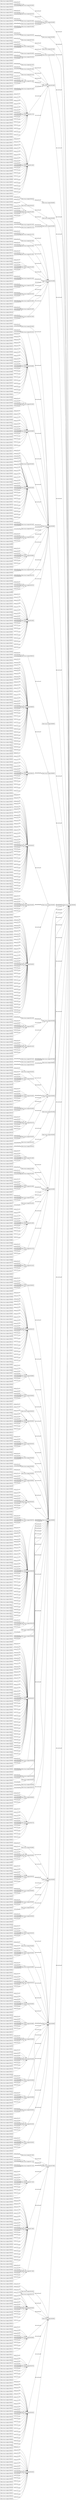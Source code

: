 digraph ar2dtool_diagram { 
rankdir=LR;
size="1000"
node [shape = rectangle, color="black"]; "https://ns.gs1.org/gpc/10000623" "https://ns.gs1.org/gpc/10000164" "https://ns.gs1.org/gpc/10008192" "https://ns.gs1.org/gpc/10000238" "https://ns.gs1.org/gpc/10006992" "https://ns.gs1.org/gpc/10006044" "https://ns.gs1.org/gpc/50202200" "https://ns.gs1.org/gpc/50132300" "https://ns.gs1.org/gpc/10008041" "https://ns.gs1.org/gpc/10006827" "https://ns.gs1.org/gpc/10006036" "https://ns.gs1.org/gpc/10006267" "https://ns.gs1.org/gpc/10006253" "https://ns.gs1.org/gpc/10000007" "https://ns.gs1.org/gpc/10006423" "https://ns.gs1.org/gpc/10006750" "https://ns.gs1.org/gpc/10006319" "https://ns.gs1.org/gpc/10006060" "https://ns.gs1.org/gpc/50171900" "https://ns.gs1.org/gpc/10000020" "https://ns.gs1.org/gpc/10006283" "https://ns.gs1.org/gpc/10000028" "https://ns.gs1.org/gpc/10003689" "https://ns.gs1.org/gpc/10006305" "https://ns.gs1.org/gpc/10006365" "https://ns.gs1.org/gpc/10000177" "https://ns.gs1.org/gpc/10005957" "https://ns.gs1.org/gpc/10006134" "https://ns.gs1.org/gpc/50370200" "https://ns.gs1.org/gpc/10000622" "https://ns.gs1.org/gpc/50122200" "https://ns.gs1.org/gpc/10006052" "https://ns.gs1.org/gpc/10008235" "https://ns.gs1.org/gpc/10000275" "https://ns.gs1.org/gpc/10006439" "https://ns.gs1.org/gpc/10000155" "https://ns.gs1.org/gpc/10005949" "https://ns.gs1.org/gpc/10005935" "https://ns.gs1.org/gpc/10005973" "https://ns.gs1.org/gpc/10006436" "https://ns.gs1.org/gpc/10006826" "https://ns.gs1.org/gpc/10008039" "https://ns.gs1.org/gpc/10006975" "https://ns.gs1.org/gpc/10000006" "https://ns.gs1.org/gpc/10000044" "https://ns.gs1.org/gpc/50380100" "https://ns.gs1.org/gpc/50250600" "https://ns.gs1.org/gpc/10006296" "https://ns.gs1.org/gpc/10000267" "https://ns.gs1.org/gpc/10005965" "https://ns.gs1.org/gpc/10006065" "https://ns.gs1.org/gpc/50100000" "https://ns.gs1.org/gpc/10006282" "https://ns.gs1.org/gpc/10006147" "https://ns.gs1.org/gpc/50230000" "https://ns.gs1.org/gpc/10006303" "https://ns.gs1.org/gpc/10005951" "https://ns.gs1.org/gpc/50370100" "https://ns.gs1.org/gpc/50221200" "https://ns.gs1.org/gpc/10008094" "https://ns.gs1.org/gpc/10006051" "https://ns.gs1.org/gpc/10000057" "https://ns.gs1.org/gpc/10006394" "https://ns.gs1.org/gpc/10006356" "https://ns.gs1.org/gpc/10006163" "https://ns.gs1.org/gpc/10000272" "https://ns.gs1.org/gpc/50261000" "https://ns.gs1.org/gpc/10005986" "https://ns.gs1.org/gpc/10005970" "https://ns.gs1.org/gpc/10006834" "https://ns.gs1.org/gpc/50270000" "https://ns.gs1.org/gpc/10006155" "https://ns.gs1.org/gpc/10008033" "https://ns.gs1.org/gpc/10006372" "https://ns.gs1.org/gpc/10000041" "https://ns.gs1.org/gpc/10000049" "https://ns.gs1.org/gpc/10000266" "https://ns.gs1.org/gpc/10005964" "https://ns.gs1.org/gpc/10000315" "https://ns.gs1.org/gpc/50161500" "https://ns.gs1.org/gpc/50240200" "https://ns.gs1.org/gpc/10005793" "https://ns.gs1.org/gpc/50261900" "https://ns.gs1.org/gpc/50262600" "https://ns.gs1.org/gpc/10000301" "https://ns.gs1.org/gpc/10006316" "https://ns.gs1.org/gpc/10000296" "https://ns.gs1.org/gpc/10006300" "https://ns.gs1.org/gpc/50212000" "https://ns.gs1.org/gpc/10006989" "https://ns.gs1.org/gpc/10000161" "https://ns.gs1.org/gpc/10008093" "https://ns.gs1.org/gpc/10000169" "https://ns.gs1.org/gpc/10005224" "https://ns.gs1.org/gpc/10006094" "https://ns.gs1.org/gpc/10006168" "https://ns.gs1.org/gpc/50000000" "https://ns.gs1.org/gpc/10006219" "https://ns.gs1.org/gpc/10008216" "https://ns.gs1.org/gpc/10006747" "https://ns.gs1.org/gpc/10006079" "https://ns.gs1.org/gpc/10006192" "https://ns.gs1.org/gpc/10008076" "https://ns.gs1.org/gpc/10006420" "https://ns.gs1.org/gpc/10000210" "https://ns.gs1.org/gpc/10000314" "https://ns.gs1.org/gpc/10006967" "https://ns.gs1.org/gpc/10006324" "https://ns.gs1.org/gpc/10006288" "https://ns.gs1.org/gpc/10000306" "https://ns.gs1.org/gpc/10005776" "https://ns.gs1.org/gpc/50151700" "https://ns.gs1.org/gpc/10005888" "https://ns.gs1.org/gpc/10006057" "https://ns.gs1.org/gpc/50101800" "https://ns.gs1.org/gpc/50350300" "https://ns.gs1.org/gpc/10008221" "https://ns.gs1.org/gpc/50172000" "https://ns.gs1.org/gpc/10008229" "https://ns.gs1.org/gpc/10006433" "https://ns.gs1.org/gpc/10006337" "https://ns.gs1.org/gpc/10006972" "https://ns.gs1.org/gpc/10006730" "https://ns.gs1.org/gpc/10006202" "https://ns.gs1.org/gpc/10006197" "https://ns.gs1.org/gpc/10008075" "https://ns.gs1.org/gpc/10000574" "https://ns.gs1.org/gpc/10006996" "https://ns.gs1.org/gpc/10008187" "https://ns.gs1.org/gpc/10006457" "https://ns.gs1.org/gpc/10005887" "https://ns.gs1.org/gpc/10008179" "https://ns.gs1.org/gpc/10006009" "https://ns.gs1.org/gpc/10006754" "https://ns.gs1.org/gpc/10000601" "https://ns.gs1.org/gpc/10000104" "https://ns.gs1.org/gpc/10000195" "https://ns.gs1.org/gpc/10000142" "https://ns.gs1.org/gpc/10006441" "https://ns.gs1.org/gpc/10005879" "https://ns.gs1.org/gpc/10005922" "https://ns.gs1.org/gpc/50192500" "https://ns.gs1.org/gpc/10006086" "https://ns.gs1.org/gpc/50202500" "https://ns.gs1.org/gpc/10008101" "https://ns.gs1.org/gpc/10000216" "https://ns.gs1.org/gpc/10000202" "https://ns.gs1.org/gpc/10005914" "https://ns.gs1.org/gpc/10000617" "https://ns.gs1.org/gpc/50171700" "https://ns.gs1.org/gpc/10000293" "https://ns.gs1.org/gpc/10006014" "https://ns.gs1.org/gpc/50330100" "https://ns.gs1.org/gpc/50260400" "https://ns.gs1.org/gpc/50251600" "https://ns.gs1.org/gpc/50250900" "https://ns.gs1.org/gpc/50182200" "https://ns.gs1.org/gpc/10006343" "https://ns.gs1.org/gpc/10005900" "https://ns.gs1.org/gpc/10000290" "https://ns.gs1.org/gpc/10005895" "https://ns.gs1.org/gpc/10006454" "https://ns.gs1.org/gpc/50132000" "https://ns.gs1.org/gpc/10006000" "https://ns.gs1.org/gpc/10005999" "https://ns.gs1.org/gpc/10008004" "https://ns.gs1.org/gpc/10000614" "https://ns.gs1.org/gpc/10006112" "https://ns.gs1.org/gpc/10008178" "https://ns.gs1.org/gpc/10000600" "https://ns.gs1.org/gpc/50160000" "https://ns.gs1.org/gpc/10000595" "https://ns.gs1.org/gpc/10006261" "https://ns.gs1.org/gpc/10008213" "https://ns.gs1.org/gpc/10006038" "https://ns.gs1.org/gpc/10006269" "https://ns.gs1.org/gpc/10006417" "https://ns.gs1.org/gpc/10005927" "https://ns.gs1.org/gpc/10000630" "https://ns.gs1.org/gpc/10008194" "https://ns.gs1.org/gpc/10000193" "https://ns.gs1.org/gpc/50210000" "https://ns.gs1.org/gpc/50132500" "https://ns.gs1.org/gpc/10000215" "https://ns.gs1.org/gpc/50340000" "https://ns.gs1.org/gpc/10006321" "https://ns.gs1.org/gpc/50172100" "https://ns.gs1.org/gpc/10000245" "https://ns.gs1.org/gpc/10005913" "https://ns.gs1.org/gpc/50320000" "https://ns.gs1.org/gpc/10006125" "https://ns.gs1.org/gpc/50211700" "https://ns.gs1.org/gpc/10000118" "https://ns.gs1.org/gpc/10005773" "https://ns.gs1.org/gpc/10008191" "https://ns.gs1.org/gpc/10006991" "https://ns.gs1.org/gpc/50161800" "https://ns.gs1.org/gpc/10008226" "https://ns.gs1.org/gpc/10006260" "https://ns.gs1.org/gpc/10006334" "https://ns.gs1.org/gpc/10006252" "https://ns.gs1.org/gpc/10006290" "https://ns.gs1.org/gpc/10005797" "https://ns.gs1.org/gpc/50252000" "https://ns.gs1.org/gpc/10000192" "https://ns.gs1.org/gpc/10008080" "https://ns.gs1.org/gpc/10000250" "https://ns.gs1.org/gpc/10000027" "https://ns.gs1.org/gpc/10000258" "https://ns.gs1.org/gpc/10006364" "https://ns.gs1.org/gpc/10000244" "https://ns.gs1.org/gpc/10008088" "https://ns.gs1.org/gpc/10005956" "https://ns.gs1.org/gpc/10006133" "https://ns.gs1.org/gpc/10000621" "https://ns.gs1.org/gpc/10006350" "https://ns.gs1.org/gpc/50191500" "https://ns.gs1.org/gpc/10006358" "https://ns.gs1.org/gpc/10006127" "https://ns.gs1.org/gpc/10000236" "https://ns.gs1.org/gpc/10006438" "https://ns.gs1.org/gpc/10005942" "https://ns.gs1.org/gpc/10005837" "https://ns.gs1.org/gpc/10006990" "https://ns.gs1.org/gpc/10006833" "https://ns.gs1.org/gpc/50340100" "https://ns.gs1.org/gpc/10005972" "https://ns.gs1.org/gpc/10006825" "https://ns.gs1.org/gpc/10000147" "https://ns.gs1.org/gpc/10005771" "https://ns.gs1.org/gpc/10006072" "https://ns.gs1.org/gpc/10000043" "https://ns.gs1.org/gpc/10000587" "https://ns.gs1.org/gpc/10005823" "https://ns.gs1.org/gpc/50150000" "https://ns.gs1.org/gpc/50261400" "https://ns.gs1.org/gpc/10006281" "https://ns.gs1.org/gpc/50260700" "https://ns.gs1.org/gpc/10006146" "https://ns.gs1.org/gpc/50200000" "https://ns.gs1.org/gpc/10000252" "https://ns.gs1.org/gpc/10000139" "https://ns.gs1.org/gpc/10006363" "https://ns.gs1.org/gpc/10000287" "https://ns.gs1.org/gpc/10006302" "https://ns.gs1.org/gpc/10000152" "https://ns.gs1.org/gpc/10006050" "https://ns.gs1.org/gpc/10000056" "https://ns.gs1.org/gpc/10006162" "https://ns.gs1.org/gpc/10006393" "https://ns.gs1.org/gpc/10005836" "https://ns.gs1.org/gpc/10000592" "https://ns.gs1.org/gpc/10005985" "https://ns.gs1.org/gpc/50120000" "https://ns.gs1.org/gpc/10008040" "https://ns.gs1.org/gpc/10006035" "https://ns.gs1.org/gpc/10006266" "https://ns.gs1.org/gpc/50260100" "https://ns.gs1.org/gpc/50121500" "https://ns.gs1.org/gpc/10008207" "https://ns.gs1.org/gpc/10006318" "https://ns.gs1.org/gpc/10000265" "https://ns.gs1.org/gpc/10005963" "https://ns.gs1.org/gpc/10006958" "https://ns.gs1.org/gpc/10005792" "https://ns.gs1.org/gpc/50251000" "https://ns.gs1.org/gpc/10000300" "https://ns.gs1.org/gpc/10006315" "https://ns.gs1.org/gpc/10006988" "https://ns.gs1.org/gpc/10000019" "https://ns.gs1.org/gpc/10000160" "https://ns.gs1.org/gpc/10008092" "https://ns.gs1.org/gpc/10006161" "https://ns.gs1.org/gpc/10000168" "https://ns.gs1.org/gpc/10006279" "https://ns.gs1.org/gpc/10006210" "https://ns.gs1.org/gpc/10005948" "https://ns.gs1.org/gpc/10006449" "https://ns.gs1.org/gpc/50250000" "https://ns.gs1.org/gpc/10006048" "https://ns.gs1.org/gpc/10006435" "https://ns.gs1.org/gpc/10006746" "https://ns.gs1.org/gpc/10006974" "https://ns.gs1.org/gpc/10006078" "https://ns.gs1.org/gpc/10006191" "https://ns.gs1.org/gpc/10000189" "https://ns.gs1.org/gpc/10006204" "https://ns.gs1.org/gpc/10006295" "https://ns.gs1.org/gpc/50360000" "https://ns.gs1.org/gpc/10000313" "https://ns.gs1.org/gpc/10008061" "https://ns.gs1.org/gpc/50251400" "https://ns.gs1.org/gpc/10006287" "https://ns.gs1.org/gpc/10005791" "https://ns.gs1.org/gpc/50193200" "https://ns.gs1.org/gpc/10000609" "https://ns.gs1.org/gpc/10006987" "https://ns.gs1.org/gpc/50262100" "https://ns.gs1.org/gpc/50202300" "https://ns.gs1.org/gpc/10000271" "https://ns.gs1.org/gpc/10000167" "https://ns.gs1.org/gpc/10006759" "https://ns.gs1.org/gpc/10000279" "https://ns.gs1.org/gpc/10005768" "https://ns.gs1.org/gpc/10006440" "https://ns.gs1.org/gpc/10006217" "https://ns.gs1.org/gpc/10000197" "https://ns.gs1.org/gpc/10006432" "https://ns.gs1.org/gpc/10006971" "https://ns.gs1.org/gpc/10006077" "https://ns.gs1.org/gpc/10006190" "https://ns.gs1.org/gpc/10000040" "https://ns.gs1.org/gpc/50380000" "https://ns.gs1.org/gpc/10006979" "https://ns.gs1.org/gpc/10008074" "https://ns.gs1.org/gpc/10000048" "https://ns.gs1.org/gpc/10000207" "https://ns.gs1.org/gpc/10006995" "https://ns.gs1.org/gpc/10000284" "https://ns.gs1.org/gpc/10008186" "https://ns.gs1.org/gpc/10005905" "https://ns.gs1.org/gpc/10000608" "https://ns.gs1.org/gpc/10006456" "https://ns.gs1.org/gpc/10005886" "https://ns.gs1.org/gpc/10008059" "https://ns.gs1.org/gpc/10006093" "https://ns.gs1.org/gpc/10006167" "https://ns.gs1.org/gpc/10006753" "https://ns.gs1.org/gpc/10005982" "https://ns.gs1.org/gpc/10000223" "https://ns.gs1.org/gpc/10005921" "https://ns.gs1.org/gpc/10006085" "https://ns.gs1.org/gpc/50132200" "https://ns.gs1.org/gpc/10008204" "https://ns.gs1.org/gpc/10008199" "https://ns.gs1.org/gpc/10008100" "https://ns.gs1.org/gpc/10005789" "https://ns.gs1.org/gpc/10006461" "https://ns.gs1.org/gpc/10008108" "https://ns.gs1.org/gpc/10000201" "https://ns.gs1.org/gpc/10000319" "https://ns.gs1.org/gpc/50182300" "https://ns.gs1.org/gpc/10008072" "https://ns.gs1.org/gpc/10000616" "https://ns.gs1.org/gpc/10006312" "https://ns.gs1.org/gpc/10000292" "https://ns.gs1.org/gpc/10008185" "https://ns.gs1.org/gpc/10000305" "https://ns.gs1.org/gpc/10006230" "https://ns.gs1.org/gpc/50240000" "https://ns.gs1.org/gpc/10008234" "https://ns.gs1.org/gpc/50261800" "https://ns.gs1.org/gpc/10006342" "https://ns.gs1.org/gpc/50122100" "https://ns.gs1.org/gpc/10008003" "https://ns.gs1.org/gpc/10005934" "https://ns.gs1.org/gpc/10006111" "https://ns.gs1.org/gpc/10006007" "https://ns.gs1.org/gpc/50220000" "https://ns.gs1.org/gpc/10008220" "https://ns.gs1.org/gpc/10006119" "https://ns.gs1.org/gpc/10008228" "https://ns.gs1.org/gpc/10006336" "https://ns.gs1.org/gpc/10000005" "https://ns.gs1.org/gpc/10008212" "https://ns.gs1.org/gpc/10006416" "https://ns.gs1.org/gpc/10000222" "https://ns.gs1.org/gpc/10000629" "https://ns.gs1.org/gpc/10006196" "https://ns.gs1.org/gpc/10005788" "https://ns.gs1.org/gpc/10000214" "https://ns.gs1.org/gpc/10000021" "https://ns.gs1.org/gpc/10006320" "https://ns.gs1.org/gpc/10000200" "https://ns.gs1.org/gpc/10000318" "https://ns.gs1.org/gpc/10005801" "https://ns.gs1.org/gpc/50370000" "https://ns.gs1.org/gpc/10005912" "https://ns.gs1.org/gpc/10008071" "https://ns.gs1.org/gpc/10005950" "https://ns.gs1.org/gpc/10000579" "https://ns.gs1.org/gpc/10000291" "https://ns.gs1.org/gpc/10008233" "https://ns.gs1.org/gpc/10006124" "https://ns.gs1.org/gpc/10006355" "https://ns.gs1.org/gpc/10000117" "https://ns.gs1.org/gpc/10005772" "https://ns.gs1.org/gpc/10006341" "https://ns.gs1.org/gpc/50151600" "https://ns.gs1.org/gpc/10006349" "https://ns.gs1.org/gpc/10008002" "https://ns.gs1.org/gpc/10006429" "https://ns.gs1.org/gpc/10006110" "https://ns.gs1.org/gpc/50380200" "https://ns.gs1.org/gpc/50251100" "https://ns.gs1.org/gpc/10006118" "https://ns.gs1.org/gpc/10000194" "https://ns.gs1.org/gpc/10008225" "https://ns.gs1.org/gpc/10008032" "https://ns.gs1.org/gpc/50201700" "https://ns.gs1.org/gpc/10008211" "https://ns.gs1.org/gpc/10006371" "https://ns.gs1.org/gpc/10005878" "https://ns.gs1.org/gpc/10006415" "https://ns.gs1.org/gpc/10000191" "https://ns.gs1.org/gpc/10006102" "https://ns.gs1.org/gpc/50290000" "https://ns.gs1.org/gpc/10000138" "https://ns.gs1.org/gpc/10006148" "https://ns.gs1.org/gpc/50180000" "https://ns.gs1.org/gpc/10000578" "https://ns.gs1.org/gpc/10008087" "https://ns.gs1.org/gpc/10000627" "https://ns.gs1.org/gpc/50193100" "https://ns.gs1.org/gpc/10000116" "https://ns.gs1.org/gpc/10006453" "https://ns.gs1.org/gpc/10006357" "https://ns.gs1.org/gpc/10005883" "https://ns.gs1.org/gpc/10005941" "https://ns.gs1.org/gpc/10000613" "https://ns.gs1.org/gpc/10006832" "https://ns.gs1.org/gpc/10000594" "https://ns.gs1.org/gpc/50182100" "https://ns.gs1.org/gpc/10008031" "https://ns.gs1.org/gpc/10006370" "https://ns.gs1.org/gpc/10005770" "https://ns.gs1.org/gpc/10000146" "https://ns.gs1.org/gpc/10006257" "https://ns.gs1.org/gpc/10005822" "https://ns.gs1.org/gpc/10006966" "https://ns.gs1.org/gpc/10006309" "https://ns.gs1.org/gpc/10006362" "https://ns.gs1.org/gpc/10008086" "https://ns.gs1.org/gpc/10000626" "https://ns.gs1.org/gpc/10006131" "https://ns.gs1.org/gpc/10006056" "https://ns.gs1.org/gpc/10006273" "https://ns.gs1.org/gpc/10000151" "https://ns.gs1.org/gpc/10008190" "https://ns.gs1.org/gpc/10005783" "https://ns.gs1.org/gpc/10000159" "https://ns.gs1.org/gpc/10005835" "https://ns.gs1.org/gpc/10005939" "https://ns.gs1.org/gpc/50350700" "https://ns.gs1.org/gpc/10000591" "https://ns.gs1.org/gpc/10000599" "https://ns.gs1.org/gpc/10006034" "https://ns.gs1.org/gpc/10006265" "https://ns.gs1.org/gpc/10000145" "https://ns.gs1.org/gpc/10006251" "https://ns.gs1.org/gpc/50131900" "https://ns.gs1.org/gpc/10005969" "https://ns.gs1.org/gpc/10006317" "https://ns.gs1.org/gpc/10006286" "https://ns.gs1.org/gpc/50310000" "https://ns.gs1.org/gpc/10000026" "https://ns.gs1.org/gpc/10000257" "https://ns.gs1.org/gpc/10000249" "https://ns.gs1.org/gpc/10005955" "https://ns.gs1.org/gpc/10000620" "https://ns.gs1.org/gpc/10006055" "https://ns.gs1.org/gpc/10000018" "https://ns.gs1.org/gpc/10006160" "https://ns.gs1.org/gpc/10006278" "https://ns.gs1.org/gpc/10006824" "https://ns.gs1.org/gpc/10006047" "https://ns.gs1.org/gpc/10006434" "https://ns.gs1.org/gpc/10006761" "https://ns.gs1.org/gpc/10006033" "https://ns.gs1.org/gpc/10006264" "https://ns.gs1.org/gpc/10006071" "https://ns.gs1.org/gpc/50240100" "https://ns.gs1.org/gpc/50202400" "https://ns.gs1.org/gpc/10006973" "https://ns.gs1.org/gpc/10006203" "https://ns.gs1.org/gpc/10000188" "https://ns.gs1.org/gpc/10000262" "https://ns.gs1.org/gpc/10005960" "https://ns.gs1.org/gpc/10006294" "https://ns.gs1.org/gpc/50193400" "https://ns.gs1.org/gpc/10005968" "https://ns.gs1.org/gpc/10006063" "https://ns.gs1.org/gpc/10006280" "https://ns.gs1.org/gpc/10006145" "https://ns.gs1.org/gpc/10005790" "https://ns.gs1.org/gpc/50260600" "https://ns.gs1.org/gpc/10000240" "https://ns.gs1.org/gpc/10000069" "https://ns.gs1.org/gpc/10000248" "https://ns.gs1.org/gpc/10000286" "https://ns.gs1.org/gpc/50330000" "https://ns.gs1.org/gpc/10006986" "https://ns.gs1.org/gpc/10000055" "https://ns.gs1.org/gpc/10000270" "https://ns.gs1.org/gpc/10005767" "https://ns.gs1.org/gpc/10000278" "https://ns.gs1.org/gpc/10006216" "https://ns.gs1.org/gpc/10005984" "https://ns.gs1.org/gpc/10006447" "https://ns.gs1.org/gpc/10006837" "https://ns.gs1.org/gpc/50261300" "https://ns.gs1.org/gpc/10006158" "https://ns.gs1.org/gpc/10005976" "https://ns.gs1.org/gpc/50262500" "https://ns.gs1.org/gpc/10006076" "https://ns.gs1.org/gpc/10008206" "https://ns.gs1.org/gpc/10006293" "https://ns.gs1.org/gpc/10000047" "https://ns.gs1.org/gpc/10000264" "https://ns.gs1.org/gpc/10005827" "https://ns.gs1.org/gpc/10006729" "https://ns.gs1.org/gpc/10000068" "https://ns.gs1.org/gpc/10000299" "https://ns.gs1.org/gpc/10006314" "https://ns.gs1.org/gpc/10000283" "https://ns.gs1.org/gpc/50211600" "https://ns.gs1.org/gpc/10000607" "https://ns.gs1.org/gpc/10005997" "https://ns.gs1.org/gpc/10008091" "https://ns.gs1.org/gpc/10000052" "https://ns.gs1.org/gpc/10005227" "https://ns.gs1.org/gpc/10008058" "https://ns.gs1.org/gpc/10006092" "https://ns.gs1.org/gpc/10006166" "https://ns.gs1.org/gpc/10000277" "https://ns.gs1.org/gpc/10005981" "https://ns.gs1.org/gpc/50122600" "https://ns.gs1.org/gpc/10008219" "https://ns.gs1.org/gpc/50122300" "https://ns.gs1.org/gpc/10006866" "https://ns.gs1.org/gpc/10008079" "https://ns.gs1.org/gpc/10008203" "https://ns.gs1.org/gpc/10000312" "https://ns.gs1.org/gpc/10006327" "https://ns.gs1.org/gpc/50192400" "https://ns.gs1.org/gpc/10000172" "https://ns.gs1.org/gpc/10006311" "https://ns.gs1.org/gpc/50193600" "https://ns.gs1.org/gpc/10008184" "https://ns.gs1.org/gpc/10006126" "https://ns.gs1.org/gpc/10005774" "https://ns.gs1.org/gpc/10006222" "https://ns.gs1.org/gpc/10006091" "https://ns.gs1.org/gpc/50212200" "https://ns.gs1.org/gpc/10008227" "https://ns.gs1.org/gpc/10006431" "https://ns.gs1.org/gpc/10006335" "https://ns.gs1.org/gpc/50260900" "https://ns.gs1.org/gpc/10006970" "https://ns.gs1.org/gpc/10000586" "https://ns.gs1.org/gpc/50230100" "https://ns.gs1.org/gpc/10000185" "https://ns.gs1.org/gpc/10006200" "https://ns.gs1.org/gpc/10006195" "https://ns.gs1.org/gpc/10008073" "https://ns.gs1.org/gpc/10006299" "https://ns.gs1.org/gpc/10005787" "https://ns.gs1.org/gpc/10006104" "https://ns.gs1.org/gpc/10000206" "https://ns.gs1.org/gpc/10000317" "https://ns.gs1.org/gpc/10005800" "https://ns.gs1.org/gpc/10005918" "https://ns.gs1.org/gpc/10008070" "https://ns.gs1.org/gpc/50251300" "https://ns.gs1.org/gpc/50250800" "https://ns.gs1.org/gpc/10008232" "https://ns.gs1.org/gpc/10006983" "https://ns.gs1.org/gpc/10006340" "https://ns.gs1.org/gpc/10005899" "https://ns.gs1.org/gpc/50130000" "https://ns.gs1.org/gpc/10006004" "https://ns.gs1.org/gpc/10005885" "https://ns.gs1.org/gpc/10006348" "https://ns.gs1.org/gpc/10006213" "https://ns.gs1.org/gpc/10006117" "https://ns.gs1.org/gpc/10006444" "https://ns.gs1.org/gpc/50211900" "https://ns.gs1.org/gpc/10006259" "https://ns.gs1.org/gpc/50260000" "https://ns.gs1.org/gpc/10006414" "https://ns.gs1.org/gpc/10000585" "https://ns.gs1.org/gpc/10006749" "https://ns.gs1.org/gpc/10006194" "https://ns.gs1.org/gpc/50121900" "https://ns.gs1.org/gpc/10008198" "https://ns.gs1.org/gpc/50251500" "https://ns.gs1.org/gpc/10000219" "https://ns.gs1.org/gpc/10006460" "https://ns.gs1.org/gpc/10008107" "https://ns.gs1.org/gpc/10000137" "https://ns.gs1.org/gpc/10005917" "https://ns.gs1.org/gpc/10000577" "https://ns.gs1.org/gpc/10000235" "https://ns.gs1.org/gpc/10000115" "https://ns.gs1.org/gpc/10005898" "https://ns.gs1.org/gpc/10000153" "https://ns.gs1.org/gpc/10005909" "https://ns.gs1.org/gpc/10005882" "https://ns.gs1.org/gpc/10000612" "https://ns.gs1.org/gpc/10006006" "https://ns.gs1.org/gpc/10006097" "https://ns.gs1.org/gpc/50262400" "https://ns.gs1.org/gpc/10000593" "https://ns.gs1.org/gpc/10008181" "https://ns.gs1.org/gpc/10008030" "https://ns.gs1.org/gpc/10006256" "https://ns.gs1.org/gpc/10000227" "https://ns.gs1.org/gpc/10005925" "https://ns.gs1.org/gpc/10000628" "https://ns.gs1.org/gpc/10006981" "https://ns.gs1.org/gpc/10008084" "https://ns.gs1.org/gpc/10000213" "https://ns.gs1.org/gpc/10006308" "https://ns.gs1.org/gpc/10005911" "https://ns.gs1.org/gpc/10000017" "https://ns.gs1.org/gpc/10008085" "https://ns.gs1.org/gpc/10006123" "https://ns.gs1.org/gpc/10006354" "https://ns.gs1.org/gpc/10000166" "https://ns.gs1.org/gpc/10006272" "https://ns.gs1.org/gpc/10005946" "https://ns.gs1.org/gpc/10006428" "https://ns.gs1.org/gpc/10000611" "https://ns.gs1.org/gpc/10006041" "https://ns.gs1.org/gpc/10005938" "https://ns.gs1.org/gpc/10008224" "https://ns.gs1.org/gpc/10006829" "https://ns.gs1.org/gpc/10006049" "https://ns.gs1.org/gpc/50262300" "https://ns.gs1.org/gpc/50192100" "https://ns.gs1.org/gpc/10000144" "https://ns.gs1.org/gpc/10005880" "https://ns.gs1.org/gpc/50262000" "https://ns.gs1.org/gpc/10005924" "https://ns.gs1.org/gpc/10006425" "https://ns.gs1.org/gpc/10000190" "https://ns.gs1.org/gpc/10005784" "https://ns.gs1.org/gpc/10006285" "https://ns.gs1.org/gpc/50161900" "https://ns.gs1.org/gpc/10000025" "https://ns.gs1.org/gpc/10000256" "https://ns.gs1.org/gpc/10006367" "https://ns.gs1.org/gpc/10000242" "https://ns.gs1.org/gpc/10006136" "https://ns.gs1.org/gpc/10005954" "https://ns.gs1.org/gpc/10006054" "https://ns.gs1.org/gpc/10008237" "https://ns.gs1.org/gpc/10006271" "https://ns.gs1.org/gpc/10006345" "https://ns.gs1.org/gpc/50193500" "https://ns.gs1.org/gpc/50240300" "https://ns.gs1.org/gpc/10005940" "https://ns.gs1.org/gpc/50202600" "https://ns.gs1.org/gpc/10006831" "https://ns.gs1.org/gpc/10006040" "https://ns.gs1.org/gpc/10008044" "https://ns.gs1.org/gpc/10006114" "https://ns.gs1.org/gpc/10006823" "https://ns.gs1.org/gpc/10006760" "https://ns.gs1.org/gpc/10006263" "https://ns.gs1.org/gpc/10000261" "https://ns.gs1.org/gpc/10005967" "https://ns.gs1.org/gpc/10000030" "https://ns.gs1.org/gpc/10008099" "https://ns.gs1.org/gpc/10006144" "https://ns.gs1.org/gpc/10000255" "https://ns.gs1.org/gpc/50262700" "https://ns.gs1.org/gpc/10006361" "https://ns.gs1.org/gpc/10000304" "https://ns.gs1.org/gpc/10006369" "https://ns.gs1.org/gpc/10000285" "https://ns.gs1.org/gpc/10005953" "https://ns.gs1.org/gpc/10006130" "https://ns.gs1.org/gpc/10008096" "https://ns.gs1.org/gpc/10000054" "https://ns.gs1.org/gpc/10000150" "https://ns.gs1.org/gpc/10006165" "https://ns.gs1.org/gpc/10000158" "https://ns.gs1.org/gpc/10005782" "https://ns.gs1.org/gpc/10005834" "https://ns.gs1.org/gpc/10000590" "https://ns.gs1.org/gpc/50182000" "https://ns.gs1.org/gpc/10006836" "https://ns.gs1.org/gpc/10008035" "https://ns.gs1.org/gpc/10006157" "https://ns.gs1.org/gpc/10006978" "https://ns.gs1.org/gpc/10008205" "https://ns.gs1.org/gpc/10006292" "https://ns.gs1.org/gpc/10005826" "https://ns.gs1.org/gpc/10006061" "https://ns.gs1.org/gpc/10006728" "https://ns.gs1.org/gpc/10005795" "https://ns.gs1.org/gpc/10006143" "https://ns.gs1.org/gpc/10000303" "https://ns.gs1.org/gpc/10000298" "https://ns.gs1.org/gpc/10006313" "https://ns.gs1.org/gpc/10000163" "https://ns.gs1.org/gpc/10005996" "https://ns.gs1.org/gpc/10008090" "https://ns.gs1.org/gpc/10006173" "https://ns.gs1.org/gpc/10005226" "https://ns.gs1.org/gpc/10006390" "https://ns.gs1.org/gpc/10000276" "https://ns.gs1.org/gpc/10008210" "https://ns.gs1.org/gpc/10005877" "https://ns.gs1.org/gpc/10008218" "https://ns.gs1.org/gpc/10006046" "https://ns.gs1.org/gpc/10000187" "https://ns.gs1.org/gpc/10008078" "https://ns.gs1.org/gpc/10006422" "https://ns.gs1.org/gpc/50260300" "https://ns.gs1.org/gpc/50193800" "https://ns.gs1.org/gpc/50131700" "https://ns.gs1.org/gpc/10000311" "https://ns.gs1.org/gpc/10006969" "https://ns.gs1.org/gpc/50350200" "https://ns.gs1.org/gpc/10000171" "https://ns.gs1.org/gpc/10000179" "https://ns.gs1.org/gpc/10006452" "https://ns.gs1.org/gpc/10005959" "https://ns.gs1.org/gpc/10006985" "https://ns.gs1.org/gpc/10006059" "https://ns.gs1.org/gpc/10006172" "https://ns.gs1.org/gpc/10006221" "https://ns.gs1.org/gpc/10006090" "https://ns.gs1.org/gpc/10006229" "https://ns.gs1.org/gpc/10006446" "https://ns.gs1.org/gpc/10005876" "https://ns.gs1.org/gpc/10006430" "https://ns.gs1.org/gpc/50132100" "https://ns.gs1.org/gpc/10006089" "https://ns.gs1.org/gpc/10006075" "https://ns.gs1.org/gpc/50261700" "https://ns.gs1.org/gpc/50310100" "https://ns.gs1.org/gpc/10000310" "https://ns.gs1.org/gpc/10000205" "https://ns.gs1.org/gpc/10000170" "https://ns.gs1.org/gpc/10008189" "https://ns.gs1.org/gpc/10000309" "https://ns.gs1.org/gpc/10000282" "https://ns.gs1.org/gpc/50251700" "https://ns.gs1.org/gpc/10005779" "https://ns.gs1.org/gpc/10006451" "https://ns.gs1.org/gpc/10005903" "https://ns.gs1.org/gpc/10006982" "https://ns.gs1.org/gpc/10006459" "https://ns.gs1.org/gpc/10006003" "https://ns.gs1.org/gpc/10000051" "https://ns.gs1.org/gpc/10005884" "https://ns.gs1.org/gpc/10000603" "https://ns.gs1.org/gpc/10006228" "https://ns.gs1.org/gpc/50350600" "https://ns.gs1.org/gpc/10006212" "https://ns.gs1.org/gpc/10005980" "https://ns.gs1.org/gpc/10006443" "https://ns.gs1.org/gpc/10006250" "https://ns.gs1.org/gpc/10005988" "https://ns.gs1.org/gpc/10006088" "https://ns.gs1.org/gpc/10000584" "https://ns.gs1.org/gpc/10008202" "https://ns.gs1.org/gpc/10008197" "https://ns.gs1.org/gpc/10006109" "https://ns.gs1.org/gpc/10000204" "https://ns.gs1.org/gpc/50102200" "https://ns.gs1.org/gpc/10005916" "https://ns.gs1.org/gpc/10000619" "https://ns.gs1.org/gpc/10000064" "https://ns.gs1.org/gpc/10000295" "https://ns.gs1.org/gpc/10008183" "https://ns.gs1.org/gpc/50360100" "https://ns.gs1.org/gpc/10005902" "https://ns.gs1.org/gpc/50121700" "https://ns.gs1.org/gpc/10005897" "https://ns.gs1.org/gpc/10005932" "https://ns.gs1.org/gpc/10006032" "https://ns.gs1.org/gpc/10008180" "https://ns.gs1.org/gpc/10008215" "https://ns.gs1.org/gpc/10000003" "https://ns.gs1.org/gpc/10006419" "https://ns.gs1.org/gpc/10007276" "https://ns.gs1.org/gpc/10000220" "https://ns.gs1.org/gpc/50122400" "https://ns.gs1.org/gpc/10006980" "https://ns.gs1.org/gpc/10008196" "https://ns.gs1.org/gpc/10008083" "https://ns.gs1.org/gpc/10005786" "https://ns.gs1.org/gpc/50181900" "https://ns.gs1.org/gpc/10000212" "https://ns.gs1.org/gpc/10006323" "https://ns.gs1.org/gpc/10000247" "https://ns.gs1.org/gpc/50193000" "https://ns.gs1.org/gpc/10000016" "https://ns.gs1.org/gpc/10000181" "https://ns.gs1.org/gpc/10006122" "https://ns.gs1.org/gpc/10006353" "https://ns.gs1.org/gpc/10008231" "https://ns.gs1.org/gpc/50192300" "https://ns.gs1.org/gpc/10006347" "https://ns.gs1.org/gpc/10006993" "https://ns.gs1.org/gpc/10006427" "https://ns.gs1.org/gpc/10000610" "https://ns.gs1.org/gpc/10000598" "https://ns.gs1.org/gpc/10006116" "https://ns.gs1.org/gpc/10008223" "https://ns.gs1.org/gpc/10000002" "https://ns.gs1.org/gpc/10005799" "https://ns.gs1.org/gpc/10005923" "https://ns.gs1.org/gpc/10005961" "https://ns.gs1.org/gpc/10000263" "https://ns.gs1.org/gpc/50171500" "https://ns.gs1.org/gpc/10006751" "https://ns.gs1.org/gpc/10008027" "https://ns.gs1.org/gpc/50250700" "https://ns.gs1.org/gpc/10008082" "https://ns.gs1.org/gpc/50251900" "https://ns.gs1.org/gpc/10006366" "https://ns.gs1.org/gpc/10000241" "https://ns.gs1.org/gpc/50260200" "https://ns.gs1.org/gpc/10005804" "https://ns.gs1.org/gpc/10000576" "https://ns.gs1.org/gpc/10006135" "https://ns.gs1.org/gpc/10006121" "https://ns.gs1.org/gpc/10006352" "https://ns.gs1.org/gpc/50221300" "https://ns.gs1.org/gpc/10008236" "https://ns.gs1.org/gpc/10006129" "https://ns.gs1.org/gpc/10005908" "https://ns.gs1.org/gpc/10006270" "https://ns.gs1.org/gpc/10005881" "https://ns.gs1.org/gpc/10006344" "https://ns.gs1.org/gpc/10006426" "https://ns.gs1.org/gpc/50270100" "https://ns.gs1.org/gpc/50261100" "https://ns.gs1.org/gpc/10006830" "https://ns.gs1.org/gpc/10008005" "https://ns.gs1.org/gpc/10008043" "https://ns.gs1.org/gpc/10005974" "https://ns.gs1.org/gpc/10000149" "https://ns.gs1.org/gpc/10006159" "https://ns.gs1.org/gpc/10006255" "https://ns.gs1.org/gpc/50131800" "https://ns.gs1.org/gpc/10000045" "https://ns.gs1.org/gpc/10000581" "https://ns.gs1.org/gpc/10000589" "https://ns.gs1.org/gpc/10005825" "https://ns.gs1.org/gpc/10008098" "https://ns.gs1.org/gpc/10006307" "https://ns.gs1.org/gpc/10000254" "https://ns.gs1.org/gpc/50151500" "https://ns.gs1.org/gpc/10006360" "https://ns.gs1.org/gpc/10005803" "https://ns.gs1.org/gpc/10006304" "https://ns.gs1.org/gpc/10005952" "https://ns.gs1.org/gpc/10000165" "https://ns.gs1.org/gpc/10000239" "https://ns.gs1.org/gpc/50350000" "https://ns.gs1.org/gpc/10006164" "https://ns.gs1.org/gpc/50212100" "https://ns.gs1.org/gpc/10005781" "https://ns.gs1.org/gpc/10000157" "https://ns.gs1.org/gpc/50260800" "https://ns.gs1.org/gpc/10005833" "https://ns.gs1.org/gpc/10005937" "https://ns.gs1.org/gpc/10008042" "https://ns.gs1.org/gpc/10006828" "https://ns.gs1.org/gpc/10006037" "https://ns.gs1.org/gpc/10006268" "https://ns.gs1.org/gpc/10008034" "https://ns.gs1.org/gpc/10000143" "https://ns.gs1.org/gpc/10006977" "https://ns.gs1.org/gpc/10000008" "https://ns.gs1.org/gpc/10006298" "https://ns.gs1.org/gpc/10006424" "https://ns.gs1.org/gpc/10006284" "https://ns.gs1.org/gpc/10008097" "https://ns.gs1.org/gpc/10005228" "https://ns.gs1.org/gpc/10000178" "https://ns.gs1.org/gpc/10000302" "https://ns.gs1.org/gpc/10006053" "https://ns.gs1.org/gpc/50171800" "https://ns.gs1.org/gpc/50350400" "https://ns.gs1.org/gpc/10005780" "https://ns.gs1.org/gpc/10000156" "https://ns.gs1.org/gpc/10005832" "https://ns.gs1.org/gpc/10006437" "https://ns.gs1.org/gpc/10006045" "https://ns.gs1.org/gpc/50122000" "https://ns.gs1.org/gpc/50260500" "https://ns.gs1.org/gpc/10006748" "https://ns.gs1.org/gpc/50101900" "https://ns.gs1.org/gpc/10006976" "https://ns.gs1.org/gpc/10006193" "https://ns.gs1.org/gpc/50102000" "https://ns.gs1.org/gpc/10000186" "https://ns.gs1.org/gpc/10006297" "https://ns.gs1.org/gpc/10000260" "https://ns.gs1.org/gpc/10006421" "https://ns.gs1.org/gpc/50121800" "https://ns.gs1.org/gpc/10005966" "https://ns.gs1.org/gpc/10000268" "https://ns.gs1.org/gpc/10006066" "https://ns.gs1.org/gpc/50190000" "https://ns.gs1.org/gpc/10006968" "https://ns.gs1.org/gpc/10006289" "https://ns.gs1.org/gpc/10008095" "https://ns.gs1.org/gpc/10006984" "https://ns.gs1.org/gpc/10006058" "https://ns.gs1.org/gpc/10006171" "https://ns.gs1.org/gpc/10006005" "https://ns.gs1.org/gpc/10000273" "https://ns.gs1.org/gpc/50202700" "https://ns.gs1.org/gpc/50193300" "https://ns.gs1.org/gpc/50192900" "https://ns.gs1.org/gpc/10006445" "https://ns.gs1.org/gpc/10000199" "https://ns.gs1.org/gpc/10006214" "https://ns.gs1.org/gpc/10005971" "https://ns.gs1.org/gpc/10006835" "https://ns.gs1.org/gpc/10005979" "https://ns.gs1.org/gpc/10000042" "https://ns.gs1.org/gpc/10006074" "https://ns.gs1.org/gpc/10006291" "https://ns.gs1.org/gpc/50181700" "https://ns.gs1.org/gpc/50251800" "https://ns.gs1.org/gpc/10000316" "https://ns.gs1.org/gpc/50221000" "https://ns.gs1.org/gpc/10005910" "https://ns.gs1.org/gpc/10006997" "https://ns.gs1.org/gpc/10008188" "https://ns.gs1.org/gpc/10000297" "https://ns.gs1.org/gpc/10000308" "https://ns.gs1.org/gpc/10006301" "https://ns.gs1.org/gpc/10000281" "https://ns.gs1.org/gpc/10005778" "https://ns.gs1.org/gpc/10000289" "https://ns.gs1.org/gpc/10006450" "https://ns.gs1.org/gpc/10000605" "https://ns.gs1.org/gpc/10006848" "https://ns.gs1.org/gpc/10006458" "https://ns.gs1.org/gpc/10000050" "https://ns.gs1.org/gpc/10005225" "https://ns.gs1.org/gpc/10006095" "https://ns.gs1.org/gpc/10006169" "https://ns.gs1.org/gpc/10005838" "https://ns.gs1.org/gpc/10006339" "https://ns.gs1.org/gpc/10008217" "https://ns.gs1.org/gpc/50262200" "https://ns.gs1.org/gpc/10005987" "https://ns.gs1.org/gpc/10006199" "https://ns.gs1.org/gpc/10008077" "https://ns.gs1.org/gpc/10008201" "https://ns.gs1.org/gpc/10006100" "https://ns.gs1.org/gpc/10000211" "https://ns.gs1.org/gpc/10008209" "https://ns.gs1.org/gpc/10006108" "https://ns.gs1.org/gpc/50132600" "https://ns.gs1.org/gpc/10006325" "https://ns.gs1.org/gpc/10000203" "https://ns.gs1.org/gpc/50320100" "https://ns.gs1.org/gpc/50211800" "https://ns.gs1.org/gpc/10000618" "https://ns.gs1.org/gpc/10000294" "https://ns.gs1.org/gpc/10000307" "https://ns.gs1.org/gpc/10000280" "https://ns.gs1.org/gpc/10000114" "https://ns.gs1.org/gpc/10008182" "https://ns.gs1.org/gpc/10005777" "https://ns.gs1.org/gpc/10000288" "https://ns.gs1.org/gpc/10005901" "https://ns.gs1.org/gpc/10000604" "https://ns.gs1.org/gpc/10005889" "https://ns.gs1.org/gpc/10006113" "https://ns.gs1.org/gpc/50122500" "https://ns.gs1.org/gpc/10008222" "https://ns.gs1.org/gpc/10005769" "https://ns.gs1.org/gpc/10006338" "https://ns.gs1.org/gpc/10008214" "https://ns.gs1.org/gpc/10006418" "https://ns.gs1.org/gpc/10006198" "https://ns.gs1.org/gpc/10008200" "https://ns.gs1.org/gpc/10008195" "https://ns.gs1.org/gpc/10008029" "https://ns.gs1.org/gpc/10008208" "https://ns.gs1.org/gpc/10006107" "https://ns.gs1.org/gpc/10005785" "https://ns.gs1.org/gpc/10006322" "https://ns.gs1.org/gpc/50350100" "https://ns.gs1.org/gpc/10006368" "https://ns.gs1.org/gpc/10006137" "https://ns.gs1.org/gpc/10000180" "https://ns.gs1.org/gpc/10000232" "https://ns.gs1.org/gpc/10000119" "https://ns.gs1.org/gpc/10008230" "https://ns.gs1.org/gpc/10006346" "https://ns.gs1.org/gpc/10005930" "https://ns.gs1.org/gpc/10000602" "https://ns.gs1.org/gpc/10000597" "https://ns.gs1.org/gpc/10000105" "https://ns.gs1.org/gpc/10006115" "https://ns.gs1.org/gpc/10000196" "https://ns.gs1.org/gpc/10006211" "https://ns.gs1.org/gpc/10006442" "https://ns.gs1.org/gpc/50261600" "https://ns.gs1.org/gpc/10005929" "https://ns.gs1.org/gpc/10005798" "https://ns.gs1.org/gpc/10000583" "https://ns.gs1.org/gpc/50261500" "https://ns.gs1.org/gpc/10000217" "https://ns.gs1.org/gpc/10008081" "https://ns.gs1.org/gpc/10005915" "https://ns.gs1.org/gpc/10006994" "https://ns.gs1.org/gpc/10006015" "https://ns.gs1.org/gpc/10000575" "https://ns.gs1.org/gpc/10008089" "https://ns.gs1.org/gpc/50290100" "https://ns.gs1.org/gpc/10008193" "https://ns.gs1.org/gpc/10006120" "https://ns.gs1.org/gpc/10006351" "https://ns.gs1.org/gpc/10006455" "https://ns.gs1.org/gpc/10005896" "https://ns.gs1.org/gpc/10006128" "https://ns.gs1.org/gpc/10006359" "https://ns.gs1.org/gpc/10005907" "https://ns.gs1.org/gpc/10000615" "https://ns.gs1.org/gpc/10006752" "https://ns.gs1.org/gpc/10000596" "https://ns.gs1.org/gpc/10006031" "https://ns.gs1.org/gpc/10006262" "https://ns.gs1.org/gpc/50102100" "https://ns.gs1.org/gpc/10000148" "https://ns.gs1.org/gpc/10006254" "https://ns.gs1.org/gpc/10005928" "https://ns.gs1.org/gpc/50350500" "https://ns.gs1.org/gpc/10000580" "https://ns.gs1.org/gpc/50251200" "https://ns.gs1.org/gpc/10000588" "https://ns.gs1.org/gpc/10000631" "https://ns.gs1.org/gpc/10005824" "https://ns.gs1.org/gpc/50170000" "https://ns.gs1.org/gpc/10008102" "https://ns.gs1.org/gpc/10000134" "https://ns.gs1.org/gpc/10000029" "https://ns.gs1.org/gpc/10006306" "https://ns.gs1.org/gpc/10005796" "https://ns.gs1.org/gpc/10000246" "https://ns.gs1.org/gpc/10005802" "https://ns.gs1.org/gpc/10005840" ; /*classes style*/
	"https://ns.gs1.org/gpc/10000296" -> "https://ns.gs1.org/gpc/50193200" [ label = "rdfs:subClassOf" ];
	"https://ns.gs1.org/gpc/10006291" -> "https://ns.gs1.org/gpc/50240200" [ label = "rdfs:subClassOf" ];
	"https://ns.gs1.org/gpc/10000043" -> "https://ns.gs1.org/gpc/50161500" [ label = "rdfs:subClassOf" ];
	"https://ns.gs1.org/gpc/10006213" -> "https://ns.gs1.org/gpc/50132500" [ label = "rdfs:subClassOf" ];
	"https://ns.gs1.org/gpc/10005782" -> "https://ns.gs1.org/gpc/50240100" [ label = "rdfs:subClassOf" ];
	"https://ns.gs1.org/gpc/50260400" -> "https://ns.gs1.org/gpc/50260000" [ label = "rdfs:subClassOf" ];
	"https://ns.gs1.org/gpc/10005957" -> "https://ns.gs1.org/gpc/50251800" [ label = "rdfs:subClassOf" ];
	"https://ns.gs1.org/gpc/10000264" -> "https://ns.gs1.org/gpc/50202400" [ label = "rdfs:subClassOf" ];
	"https://ns.gs1.org/gpc/10006434" -> "https://ns.gs1.org/gpc/50251900" [ label = "rdfs:subClassOf" ];
	"https://ns.gs1.org/gpc/50340100" -> "https://ns.gs1.org/gpc/50340000" [ label = "rdfs:subClassOf" ];
	"https://ns.gs1.org/gpc/10005925" -> "https://ns.gs1.org/gpc/50251000" [ label = "rdfs:subClassOf" ];
	"https://ns.gs1.org/gpc/10000232" -> "https://ns.gs1.org/gpc/50202300" [ label = "rdfs:subClassOf" ];
	"https://ns.gs1.org/gpc/10005971" -> "https://ns.gs1.org/gpc/50251900" [ label = "rdfs:subClassOf" ];
	"https://ns.gs1.org/gpc/50130000" -> "https://ns.gs1.org/gpc/50000000" [ label = "rdfs:subClassOf" ];
	"https://ns.gs1.org/gpc/10006157" -> "https://ns.gs1.org/gpc/50261700" [ label = "rdfs:subClassOf" ];
	"https://ns.gs1.org/gpc/10000200" -> "https://ns.gs1.org/gpc/50171800" [ label = "rdfs:subClassOf" ];
	"https://ns.gs1.org/gpc/10000628" -> "https://ns.gs1.org/gpc/50122500" [ label = "rdfs:subClassOf" ];
	"https://ns.gs1.org/gpc/10006125" -> "https://ns.gs1.org/gpc/50260100" [ label = "rdfs:subClassOf" ];
	"https://ns.gs1.org/gpc/10008083" -> "https://ns.gs1.org/gpc/50211600" [ label = "rdfs:subClassOf" ];
	"https://ns.gs1.org/gpc/50380000" -> "https://ns.gs1.org/gpc/50000000" [ label = "rdfs:subClassOf" ];
	"https://ns.gs1.org/gpc/10006171" -> "https://ns.gs1.org/gpc/50261800" [ label = "rdfs:subClassOf" ];
	"https://ns.gs1.org/gpc/10008005" -> "https://ns.gs1.org/gpc/50261300" [ label = "rdfs:subClassOf" ];
	"https://ns.gs1.org/gpc/50192100" -> "https://ns.gs1.org/gpc/50190000" [ label = "rdfs:subClassOf" ];
	"https://ns.gs1.org/gpc/10006346" -> "https://ns.gs1.org/gpc/50251000" [ label = "rdfs:subClassOf" ];
	"https://ns.gs1.org/gpc/10005837" -> "https://ns.gs1.org/gpc/50240300" [ label = "rdfs:subClassOf" ];
	"https://ns.gs1.org/gpc/10000144" -> "https://ns.gs1.org/gpc/50202200" [ label = "rdfs:subClassOf" ];
	"https://ns.gs1.org/gpc/10008226" -> "https://ns.gs1.org/gpc/50380200" [ label = "rdfs:subClassOf" ];
	"https://ns.gs1.org/gpc/10000610" -> "https://ns.gs1.org/gpc/50193000" [ label = "rdfs:subClassOf" ];
	"https://ns.gs1.org/gpc/10000319" -> "https://ns.gs1.org/gpc/50221000" [ label = "rdfs:subClassOf" ];
	"https://ns.gs1.org/gpc/10006314" -> "https://ns.gs1.org/gpc/50191500" [ label = "rdfs:subClassOf" ];
	"https://ns.gs1.org/gpc/10005883" -> "https://ns.gs1.org/gpc/50250600" [ label = "rdfs:subClassOf" ];
	"https://ns.gs1.org/gpc/10000190" -> "https://ns.gs1.org/gpc/50132000" [ label = "rdfs:subClassOf" ];
	"https://ns.gs1.org/gpc/10006360" -> "https://ns.gs1.org/gpc/50262300" [ label = "rdfs:subClassOf" ];
	"https://ns.gs1.org/gpc/10000586" -> "https://ns.gs1.org/gpc/50171900" [ label = "rdfs:subClassOf" ];
	"https://ns.gs1.org/gpc/10006037" -> "https://ns.gs1.org/gpc/50260800" [ label = "rdfs:subClassOf" ];
	"https://ns.gs1.org/gpc/10000301" -> "https://ns.gs1.org/gpc/50193300" [ label = "rdfs:subClassOf" ];
	"https://ns.gs1.org/gpc/10006005" -> "https://ns.gs1.org/gpc/50260200" [ label = "rdfs:subClassOf" ];
	"https://ns.gs1.org/gpc/10006977" -> "https://ns.gs1.org/gpc/50132000" [ label = "rdfs:subClassOf" ];
	"https://ns.gs1.org/gpc/10000056" -> "https://ns.gs1.org/gpc/50171800" [ label = "rdfs:subClassOf" ];
	"https://ns.gs1.org/gpc/10006051" -> "https://ns.gs1.org/gpc/50261300" [ label = "rdfs:subClassOf" ];
	"https://ns.gs1.org/gpc/10005795" -> "https://ns.gs1.org/gpc/50240200" [ label = "rdfs:subClassOf" ];
	"https://ns.gs1.org/gpc/10008184" -> "https://ns.gs1.org/gpc/50202700" [ label = "rdfs:subClassOf" ];
	"https://ns.gs1.org/gpc/10000277" -> "https://ns.gs1.org/gpc/50132100" [ label = "rdfs:subClassOf" ];
	"https://ns.gs1.org/gpc/10006272" -> "https://ns.gs1.org/gpc/50261600" [ label = "rdfs:subClassOf" ];
	"https://ns.gs1.org/gpc/10006991" -> "https://ns.gs1.org/gpc/50151600" [ label = "rdfs:subClassOf" ];
	"https://ns.gs1.org/gpc/10006447" -> "https://ns.gs1.org/gpc/50261100" [ label = "rdfs:subClassOf" ];
	"https://ns.gs1.org/gpc/10005938" -> "https://ns.gs1.org/gpc/50251200" [ label = "rdfs:subClassOf" ];
	"https://ns.gs1.org/gpc/10000245" -> "https://ns.gs1.org/gpc/50182000" [ label = "rdfs:subClassOf" ];
	"https://ns.gs1.org/gpc/10005984" -> "https://ns.gs1.org/gpc/50261500" [ label = "rdfs:subClassOf" ];
	"https://ns.gs1.org/gpc/10006415" -> "https://ns.gs1.org/gpc/50250800" [ label = "rdfs:subClassOf" ];
	"https://ns.gs1.org/gpc/10000291" -> "https://ns.gs1.org/gpc/50193100" [ label = "rdfs:subClassOf" ];
	"https://ns.gs1.org/gpc/10006461" -> "https://ns.gs1.org/gpc/50262100" [ label = "rdfs:subClassOf" ];
	"https://ns.gs1.org/gpc/10000213" -> "https://ns.gs1.org/gpc/50192400" [ label = "rdfs:subClassOf" ];
	"https://ns.gs1.org/gpc/10005952" -> "https://ns.gs1.org/gpc/50251600" [ label = "rdfs:subClassOf" ];
	"https://ns.gs1.org/gpc/50290000" -> "https://ns.gs1.org/gpc/50000000" [ label = "rdfs:subClassOf" ];
	"https://ns.gs1.org/gpc/50261300" -> "https://ns.gs1.org/gpc/50260000" [ label = "rdfs:subClassOf" ];
	"https://ns.gs1.org/gpc/10000609" -> "https://ns.gs1.org/gpc/50151700" [ label = "rdfs:subClassOf" ];
	"https://ns.gs1.org/gpc/10008096" -> "https://ns.gs1.org/gpc/50211700" [ label = "rdfs:subClassOf" ];
	"https://ns.gs1.org/gpc/10000189" -> "https://ns.gs1.org/gpc/50132000" [ label = "rdfs:subClassOf" ];
	"https://ns.gs1.org/gpc/10006359" -> "https://ns.gs1.org/gpc/50261400" [ label = "rdfs:subClassOf" ];
	"https://ns.gs1.org/gpc/10006825" -> "https://ns.gs1.org/gpc/50261500" [ label = "rdfs:subClassOf" ];
	"https://ns.gs1.org/gpc/10000157" -> "https://ns.gs1.org/gpc/50181700" [ label = "rdfs:subClassOf" ];
	"https://ns.gs1.org/gpc/10000623" -> "https://ns.gs1.org/gpc/50202500" [ label = "rdfs:subClassOf" ];
	"https://ns.gs1.org/gpc/10006327" -> "https://ns.gs1.org/gpc/50202200" [ label = "rdfs:subClassOf" ];
	"https://ns.gs1.org/gpc/10005896" -> "https://ns.gs1.org/gpc/50250700" [ label = "rdfs:subClassOf" ];
	"https://ns.gs1.org/gpc/50102200" -> "https://ns.gs1.org/gpc/50100000" [ label = "rdfs:subClassOf" ];
	"https://ns.gs1.org/gpc/10008032" -> "https://ns.gs1.org/gpc/50202200" [ label = "rdfs:subClassOf" ];
	"https://ns.gs1.org/gpc/10008207" -> "https://ns.gs1.org/gpc/50380200" [ label = "rdfs:subClassOf" ];
	"https://ns.gs1.org/gpc/10006120" -> "https://ns.gs1.org/gpc/50261100" [ label = "rdfs:subClassOf" ];
	"https://ns.gs1.org/gpc/10000171" -> "https://ns.gs1.org/gpc/50182000" [ label = "rdfs:subClassOf" ];
	"https://ns.gs1.org/gpc/10000599" -> "https://ns.gs1.org/gpc/50221000" [ label = "rdfs:subClassOf" ];
	"https://ns.gs1.org/gpc/10006341" -> "https://ns.gs1.org/gpc/50261100" [ label = "rdfs:subClassOf" ];
	"https://ns.gs1.org/gpc/10005832" -> "https://ns.gs1.org/gpc/50240300" [ label = "rdfs:subClassOf" ];
	"https://ns.gs1.org/gpc/50193000" -> "https://ns.gs1.org/gpc/50190000" [ label = "rdfs:subClassOf" ];
	"https://ns.gs1.org/gpc/10008221" -> "https://ns.gs1.org/gpc/50380200" [ label = "rdfs:subClassOf" ];
	"https://ns.gs1.org/gpc/10000314" -> "https://ns.gs1.org/gpc/50221000" [ label = "rdfs:subClassOf" ];
	"https://ns.gs1.org/gpc/10000069" -> "https://ns.gs1.org/gpc/50181700" [ label = "rdfs:subClassOf" ];
	"https://ns.gs1.org/gpc/10005800" -> "https://ns.gs1.org/gpc/50240200" [ label = "rdfs:subClassOf" ];
	"https://ns.gs1.org/gpc/10008197" -> "https://ns.gs1.org/gpc/50380100" [ label = "rdfs:subClassOf" ];
	"https://ns.gs1.org/gpc/10006958" -> "https://ns.gs1.org/gpc/50151500" [ label = "rdfs:subClassOf" ];
	"https://ns.gs1.org/gpc/10000581" -> "https://ns.gs1.org/gpc/50171800" [ label = "rdfs:subClassOf" ];
	"https://ns.gs1.org/gpc/10006285" -> "https://ns.gs1.org/gpc/50240200" [ label = "rdfs:subClassOf" ];
	"https://ns.gs1.org/gpc/10006032" -> "https://ns.gs1.org/gpc/50261700" [ label = "rdfs:subClassOf" ];
	"https://ns.gs1.org/gpc/10006751" -> "https://ns.gs1.org/gpc/50193800" [ label = "rdfs:subClassOf" ];
	"https://ns.gs1.org/gpc/10005776" -> "https://ns.gs1.org/gpc/50240100" [ label = "rdfs:subClassOf" ];
	"https://ns.gs1.org/gpc/10005997" -> "https://ns.gs1.org/gpc/50261100" [ label = "rdfs:subClassOf" ];
	"https://ns.gs1.org/gpc/10000258" -> "https://ns.gs1.org/gpc/50122100" [ label = "rdfs:subClassOf" ];
	"https://ns.gs1.org/gpc/10006253" -> "https://ns.gs1.org/gpc/50202400" [ label = "rdfs:subClassOf" ];
	"https://ns.gs1.org/gpc/10000005" -> "https://ns.gs1.org/gpc/50290100" [ label = "rdfs:subClassOf" ];
	"https://ns.gs1.org/gpc/10006972" -> "https://ns.gs1.org/gpc/50202300" [ label = "rdfs:subClassOf" ];
	"https://ns.gs1.org/gpc/10006000" -> "https://ns.gs1.org/gpc/50261100" [ label = "rdfs:subClassOf" ];
	"https://ns.gs1.org/gpc/10006428" -> "https://ns.gs1.org/gpc/50350600" [ label = "rdfs:subClassOf" ];
	"https://ns.gs1.org/gpc/10000051" -> "https://ns.gs1.org/gpc/50171700" [ label = "rdfs:subClassOf" ];
	"https://ns.gs1.org/gpc/50350200" -> "https://ns.gs1.org/gpc/50350000" [ label = "rdfs:subClassOf" ];
	"https://ns.gs1.org/gpc/10005790" -> "https://ns.gs1.org/gpc/50240200" [ label = "rdfs:subClassOf" ];
	"https://ns.gs1.org/gpc/10006221" -> "https://ns.gs1.org/gpc/50193100" [ label = "rdfs:subClassOf" ];
	"https://ns.gs1.org/gpc/10005965" -> "https://ns.gs1.org/gpc/50251900" [ label = "rdfs:subClassOf" ];
	"https://ns.gs1.org/gpc/10000272" -> "https://ns.gs1.org/gpc/50102100" [ label = "rdfs:subClassOf" ];
	"https://ns.gs1.org/gpc/50122500" -> "https://ns.gs1.org/gpc/50120000" [ label = "rdfs:subClassOf" ];
	"https://ns.gs1.org/gpc/10008101" -> "https://ns.gs1.org/gpc/50211700" [ label = "rdfs:subClassOf" ];
	"https://ns.gs1.org/gpc/10006442" -> "https://ns.gs1.org/gpc/50250600" [ label = "rdfs:subClassOf" ];
	"https://ns.gs1.org/gpc/10006197" -> "https://ns.gs1.org/gpc/50261100" [ label = "rdfs:subClassOf" ];
	"https://ns.gs1.org/gpc/10000240" -> "https://ns.gs1.org/gpc/50192900" [ label = "rdfs:subClassOf" ];
	"https://ns.gs1.org/gpc/10006119" -> "https://ns.gs1.org/gpc/50261100" [ label = "rdfs:subClassOf" ];
	"https://ns.gs1.org/gpc/10008077" -> "https://ns.gs1.org/gpc/50211600" [ label = "rdfs:subClassOf" ];
	"https://ns.gs1.org/gpc/10005901" -> "https://ns.gs1.org/gpc/50250800" [ label = "rdfs:subClassOf" ];
	"https://ns.gs1.org/gpc/50250900" -> "https://ns.gs1.org/gpc/50250000" [ label = "rdfs:subClassOf" ];
	"https://ns.gs1.org/gpc/10006165" -> "https://ns.gs1.org/gpc/50260300" [ label = "rdfs:subClassOf" ];
	"https://ns.gs1.org/gpc/10000138" -> "https://ns.gs1.org/gpc/50121800" [ label = "rdfs:subClassOf" ];
	"https://ns.gs1.org/gpc/10000604" -> "https://ns.gs1.org/gpc/50101900" [ label = "rdfs:subClassOf" ];
	"https://ns.gs1.org/gpc/10006133" -> "https://ns.gs1.org/gpc/50261600" [ label = "rdfs:subClassOf" ];
	"https://ns.gs1.org/gpc/10006308" -> "https://ns.gs1.org/gpc/50240100" [ label = "rdfs:subClassOf" ];
	"https://ns.gs1.org/gpc/10008091" -> "https://ns.gs1.org/gpc/50211700" [ label = "rdfs:subClassOf" ];
	"https://ns.gs1.org/gpc/10005877" -> "https://ns.gs1.org/gpc/50250600" [ label = "rdfs:subClassOf" ];
	"https://ns.gs1.org/gpc/50262200" -> "https://ns.gs1.org/gpc/50260000" [ label = "rdfs:subClassOf" ];
	"https://ns.gs1.org/gpc/10006354" -> "https://ns.gs1.org/gpc/50251000" [ label = "rdfs:subClassOf" ];
	"https://ns.gs1.org/gpc/50251100" -> "https://ns.gs1.org/gpc/50250000" [ label = "rdfs:subClassOf" ];
	"https://ns.gs1.org/gpc/50240000" -> "https://ns.gs1.org/gpc/50000000" [ label = "rdfs:subClassOf" ];
	"https://ns.gs1.org/gpc/10000152" -> "https://ns.gs1.org/gpc/50122200" [ label = "rdfs:subClassOf" ];
	"https://ns.gs1.org/gpc/10008234" -> "https://ns.gs1.org/gpc/50380200" [ label = "rdfs:subClassOf" ];
	"https://ns.gs1.org/gpc/10006322" -> "https://ns.gs1.org/gpc/50171800" [ label = "rdfs:subClassOf" ];
	"https://ns.gs1.org/gpc/10006077" -> "https://ns.gs1.org/gpc/50261300" [ label = "rdfs:subClassOf" ];
	"https://ns.gs1.org/gpc/10008202" -> "https://ns.gs1.org/gpc/50380100" [ label = "rdfs:subClassOf" ];
	"https://ns.gs1.org/gpc/10006298" -> "https://ns.gs1.org/gpc/50240100" [ label = "rdfs:subClassOf" ];
	"https://ns.gs1.org/gpc/10000594" -> "https://ns.gs1.org/gpc/50202300" [ label = "rdfs:subClassOf" ];
	"https://ns.gs1.org/gpc/10006045" -> "https://ns.gs1.org/gpc/50261300" [ label = "rdfs:subClassOf" ];
	"https://ns.gs1.org/gpc/10005789" -> "https://ns.gs1.org/gpc/50240200" [ label = "rdfs:subClassOf" ];
	"https://ns.gs1.org/gpc/10008178" -> "https://ns.gs1.org/gpc/50202600" [ label = "rdfs:subClassOf" ];
	"https://ns.gs1.org/gpc/10006091" -> "https://ns.gs1.org/gpc/50350500" [ label = "rdfs:subClassOf" ];
	"https://ns.gs1.org/gpc/10006266" -> "https://ns.gs1.org/gpc/50261700" [ label = "rdfs:subClassOf" ];
	"https://ns.gs1.org/gpc/10000018" -> "https://ns.gs1.org/gpc/50121900" [ label = "rdfs:subClassOf" ];
	"https://ns.gs1.org/gpc/10006985" -> "https://ns.gs1.org/gpc/50131900" [ label = "rdfs:subClassOf" ];
	"https://ns.gs1.org/gpc/50260200" -> "https://ns.gs1.org/gpc/50260000" [ label = "rdfs:subClassOf" ];
	"https://ns.gs1.org/gpc/10000064" -> "https://ns.gs1.org/gpc/50171800" [ label = "rdfs:subClassOf" ];
	"https://ns.gs1.org/gpc/10000239" -> "https://ns.gs1.org/gpc/50171900" [ label = "rdfs:subClassOf" ];
	"https://ns.gs1.org/gpc/10008192" -> "https://ns.gs1.org/gpc/50380100" [ label = "rdfs:subClassOf" ];
	"https://ns.gs1.org/gpc/10000285" -> "https://ns.gs1.org/gpc/50221200" [ label = "rdfs:subClassOf" ];
	"https://ns.gs1.org/gpc/10006280" -> "https://ns.gs1.org/gpc/50240200" [ label = "rdfs:subClassOf" ];
	"https://ns.gs1.org/gpc/10006455" -> "https://ns.gs1.org/gpc/50261500" [ label = "rdfs:subClassOf" ];
	"https://ns.gs1.org/gpc/10000207" -> "https://ns.gs1.org/gpc/50101900" [ label = "rdfs:subClassOf" ];
	"https://ns.gs1.org/gpc/10006202" -> "https://ns.gs1.org/gpc/50132300" [ label = "rdfs:subClassOf" ];
	"https://ns.gs1.org/gpc/10005771" -> "https://ns.gs1.org/gpc/50240100" [ label = "rdfs:subClassOf" ];
	"https://ns.gs1.org/gpc/10005227" -> "https://ns.gs1.org/gpc/50193500" [ label = "rdfs:subClassOf" ];
	"https://ns.gs1.org/gpc/10005946" -> "https://ns.gs1.org/gpc/50251500" [ label = "rdfs:subClassOf" ];
	"https://ns.gs1.org/gpc/10006423" -> "https://ns.gs1.org/gpc/50350100" [ label = "rdfs:subClassOf" ];
	"https://ns.gs1.org/gpc/10005914" -> "https://ns.gs1.org/gpc/50250900" [ label = "rdfs:subClassOf" ];
	"https://ns.gs1.org/gpc/10005960" -> "https://ns.gs1.org/gpc/50251900" [ label = "rdfs:subClassOf" ];
	"https://ns.gs1.org/gpc/10008058" -> "https://ns.gs1.org/gpc/50230100" [ label = "rdfs:subClassOf" ];
	"https://ns.gs1.org/gpc/10006146" -> "https://ns.gs1.org/gpc/50261100" [ label = "rdfs:subClassOf" ];
	"https://ns.gs1.org/gpc/10000617" -> "https://ns.gs1.org/gpc/50171800" [ label = "rdfs:subClassOf" ];
	"https://ns.gs1.org/gpc/10000197" -> "https://ns.gs1.org/gpc/50192300" [ label = "rdfs:subClassOf" ];
	"https://ns.gs1.org/gpc/10006192" -> "https://ns.gs1.org/gpc/50260400" [ label = "rdfs:subClassOf" ];
	"https://ns.gs1.org/gpc/10006367" -> "https://ns.gs1.org/gpc/50260100" [ label = "rdfs:subClassOf" ];
	"https://ns.gs1.org/gpc/10000119" -> "https://ns.gs1.org/gpc/50202700" [ label = "rdfs:subClassOf" ];
	"https://ns.gs1.org/gpc/10006114" -> "https://ns.gs1.org/gpc/50260100" [ label = "rdfs:subClassOf" ];
	"https://ns.gs1.org/gpc/10006833" -> "https://ns.gs1.org/gpc/50260100" [ label = "rdfs:subClassOf" ];
	"https://ns.gs1.org/gpc/10008072" -> "https://ns.gs1.org/gpc/50211600" [ label = "rdfs:subClassOf" ];
	"https://ns.gs1.org/gpc/10000165" -> "https://ns.gs1.org/gpc/50181900" [ label = "rdfs:subClassOf" ];
	"https://ns.gs1.org/gpc/10006160" -> "https://ns.gs1.org/gpc/50251900" [ label = "rdfs:subClassOf" ];
	"https://ns.gs1.org/gpc/10000631" -> "https://ns.gs1.org/gpc/50122500" [ label = "rdfs:subClassOf" ];
	"https://ns.gs1.org/gpc/10006335" -> "https://ns.gs1.org/gpc/50260100" [ label = "rdfs:subClassOf" ];
	"https://ns.gs1.org/gpc/10008040" -> "https://ns.gs1.org/gpc/50360100" [ label = "rdfs:subClassOf" ];
	"https://ns.gs1.org/gpc/10005826" -> "https://ns.gs1.org/gpc/50193500" [ label = "rdfs:subClassOf" ];
	"https://ns.gs1.org/gpc/50251800" -> "https://ns.gs1.org/gpc/50250000" [ label = "rdfs:subClassOf" ];
	"https://ns.gs1.org/gpc/10008215" -> "https://ns.gs1.org/gpc/50380200" [ label = "rdfs:subClassOf" ];
	"https://ns.gs1.org/gpc/10000308" -> "https://ns.gs1.org/gpc/50202400" [ label = "rdfs:subClassOf" ];
	"https://ns.gs1.org/gpc/10006303" -> "https://ns.gs1.org/gpc/50240100" [ label = "rdfs:subClassOf" ];
	"https://ns.gs1.org/gpc/10006058" -> "https://ns.gs1.org/gpc/50261300" [ label = "rdfs:subClassOf" ];
	"https://ns.gs1.org/gpc/10005840" -> "https://ns.gs1.org/gpc/50240300" [ label = "rdfs:subClassOf" ];
	"https://ns.gs1.org/gpc/50132500" -> "https://ns.gs1.org/gpc/50130000" [ label = "rdfs:subClassOf" ];
	"https://ns.gs1.org/gpc/10000575" -> "https://ns.gs1.org/gpc/50193000" [ label = "rdfs:subClassOf" ];
	"https://ns.gs1.org/gpc/10006279" -> "https://ns.gs1.org/gpc/50240200" [ label = "rdfs:subClassOf" ];
	"https://ns.gs1.org/gpc/50252000" -> "https://ns.gs1.org/gpc/50250000" [ label = "rdfs:subClassOf" ];
	"https://ns.gs1.org/gpc/50212200" -> "https://ns.gs1.org/gpc/50210000" [ label = "rdfs:subClassOf" ];
	"https://ns.gs1.org/gpc/10006072" -> "https://ns.gs1.org/gpc/50261300" [ label = "rdfs:subClassOf" ];
	"https://ns.gs1.org/gpc/10006966" -> "https://ns.gs1.org/gpc/50260100" [ label = "rdfs:subClassOf" ];
	"https://ns.gs1.org/gpc/50260900" -> "https://ns.gs1.org/gpc/50260000" [ label = "rdfs:subClassOf" ];
	"https://ns.gs1.org/gpc/10000298" -> "https://ns.gs1.org/gpc/50193300" [ label = "rdfs:subClassOf" ];
	"https://ns.gs1.org/gpc/10006293" -> "https://ns.gs1.org/gpc/50240200" [ label = "rdfs:subClassOf" ];
	"https://ns.gs1.org/gpc/10000045" -> "https://ns.gs1.org/gpc/50161800" [ label = "rdfs:subClassOf" ];
	"https://ns.gs1.org/gpc/10006040" -> "https://ns.gs1.org/gpc/50261300" [ label = "rdfs:subClassOf" ];
	"https://ns.gs1.org/gpc/10005784" -> "https://ns.gs1.org/gpc/50240100" [ label = "rdfs:subClassOf" ];
	"https://ns.gs1.org/gpc/10005959" -> "https://ns.gs1.org/gpc/50251900" [ label = "rdfs:subClassOf" ];
	"https://ns.gs1.org/gpc/10000266" -> "https://ns.gs1.org/gpc/50202300" [ label = "rdfs:subClassOf" ];
	"https://ns.gs1.org/gpc/10006261" -> "https://ns.gs1.org/gpc/50262000" [ label = "rdfs:subClassOf" ];
	"https://ns.gs1.org/gpc/10006980" -> "https://ns.gs1.org/gpc/50132100" [ label = "rdfs:subClassOf" ];
	"https://ns.gs1.org/gpc/10006436" -> "https://ns.gs1.org/gpc/50251900" [ label = "rdfs:subClassOf" ];
	"https://ns.gs1.org/gpc/10005927" -> "https://ns.gs1.org/gpc/50251000" [ label = "rdfs:subClassOf" ];
	"https://ns.gs1.org/gpc/50261100" -> "https://ns.gs1.org/gpc/50260000" [ label = "rdfs:subClassOf" ];
	"https://ns.gs1.org/gpc/50101800" -> "https://ns.gs1.org/gpc/50100000" [ label = "rdfs:subClassOf" ];
	"https://ns.gs1.org/gpc/50250000" -> "https://ns.gs1.org/gpc/50000000" [ label = "rdfs:subClassOf" ];
	"https://ns.gs1.org/gpc/10005973" -> "https://ns.gs1.org/gpc/50251900" [ label = "rdfs:subClassOf" ];
	"https://ns.gs1.org/gpc/50221300" -> "https://ns.gs1.org/gpc/50220000" [ label = "rdfs:subClassOf" ];
	"https://ns.gs1.org/gpc/10000280" -> "https://ns.gs1.org/gpc/50171800" [ label = "rdfs:subClassOf" ];
	"https://ns.gs1.org/gpc/10006159" -> "https://ns.gs1.org/gpc/50261300" [ label = "rdfs:subClassOf" ];
	"https://ns.gs1.org/gpc/10006450" -> "https://ns.gs1.org/gpc/50260600" [ label = "rdfs:subClassOf" ];
	"https://ns.gs1.org/gpc/10000202" -> "https://ns.gs1.org/gpc/50202400" [ label = "rdfs:subClassOf" ];
	"https://ns.gs1.org/gpc/10005941" -> "https://ns.gs1.org/gpc/50251300" [ label = "rdfs:subClassOf" ];
	"https://ns.gs1.org/gpc/10008039" -> "https://ns.gs1.org/gpc/50360100" [ label = "rdfs:subClassOf" ];
	"https://ns.gs1.org/gpc/10006127" -> "https://ns.gs1.org/gpc/50260100" [ label = "rdfs:subClassOf" ];
	"https://ns.gs1.org/gpc/10008085" -> "https://ns.gs1.org/gpc/50211600" [ label = "rdfs:subClassOf" ];
	"https://ns.gs1.org/gpc/50102000" -> "https://ns.gs1.org/gpc/50100000" [ label = "rdfs:subClassOf" ];
	"https://ns.gs1.org/gpc/10000178" -> "https://ns.gs1.org/gpc/50202400" [ label = "rdfs:subClassOf" ];
	"https://ns.gs1.org/gpc/10006173" -> "https://ns.gs1.org/gpc/50250800" [ label = "rdfs:subClassOf" ];
	"https://ns.gs1.org/gpc/10006348" -> "https://ns.gs1.org/gpc/50260800" [ label = "rdfs:subClassOf" ];
	"https://ns.gs1.org/gpc/10006394" -> "https://ns.gs1.org/gpc/50240200" [ label = "rdfs:subClassOf" ];
	"https://ns.gs1.org/gpc/10000146" -> "https://ns.gs1.org/gpc/50122000" [ label = "rdfs:subClassOf" ];
	"https://ns.gs1.org/gpc/10008228" -> "https://ns.gs1.org/gpc/50380200" [ label = "rdfs:subClassOf" ];
	"https://ns.gs1.org/gpc/10000612" -> "https://ns.gs1.org/gpc/50192100" [ label = "rdfs:subClassOf" ];
	"https://ns.gs1.org/gpc/10006316" -> "https://ns.gs1.org/gpc/50191500" [ label = "rdfs:subClassOf" ];
	"https://ns.gs1.org/gpc/10005885" -> "https://ns.gs1.org/gpc/50250600" [ label = "rdfs:subClassOf" ];
	"https://ns.gs1.org/gpc/10000192" -> "https://ns.gs1.org/gpc/50202300" [ label = "rdfs:subClassOf" ];
	"https://ns.gs1.org/gpc/50201700" -> "https://ns.gs1.org/gpc/50200000" [ label = "rdfs:subClassOf" ];
	"https://ns.gs1.org/gpc/10006362" -> "https://ns.gs1.org/gpc/50262400" [ label = "rdfs:subClassOf" ];
	"https://ns.gs1.org/gpc/10000114" -> "https://ns.gs1.org/gpc/50202600" [ label = "rdfs:subClassOf" ];
	"https://ns.gs1.org/gpc/50310100" -> "https://ns.gs1.org/gpc/50310000" [ label = "rdfs:subClassOf" ];
	"https://ns.gs1.org/gpc/10000160" -> "https://ns.gs1.org/gpc/50182100" [ label = "rdfs:subClassOf" ];
	"https://ns.gs1.org/gpc/10000588" -> "https://ns.gs1.org/gpc/50202200" [ label = "rdfs:subClassOf" ];
	"https://ns.gs1.org/gpc/10006085" -> "https://ns.gs1.org/gpc/50350200" [ label = "rdfs:subClassOf" ];
	"https://ns.gs1.org/gpc/50100000" -> "https://ns.gs1.org/gpc/50000000" [ label = "rdfs:subClassOf" ];
	"https://ns.gs1.org/gpc/50161900" -> "https://ns.gs1.org/gpc/50160000" [ label = "rdfs:subClassOf" ];
	"https://ns.gs1.org/gpc/10008210" -> "https://ns.gs1.org/gpc/50380200" [ label = "rdfs:subClassOf" ];
	"https://ns.gs1.org/gpc/10000303" -> "https://ns.gs1.org/gpc/50212100" [ label = "rdfs:subClassOf" ];
	"https://ns.gs1.org/gpc/10006007" -> "https://ns.gs1.org/gpc/50260200" [ label = "rdfs:subClassOf" ];
	"https://ns.gs1.org/gpc/10006979" -> "https://ns.gs1.org/gpc/50132100" [ label = "rdfs:subClassOf" ];
	"https://ns.gs1.org/gpc/10006053" -> "https://ns.gs1.org/gpc/50261300" [ label = "rdfs:subClassOf" ];
	"https://ns.gs1.org/gpc/10005797" -> "https://ns.gs1.org/gpc/50240200" [ label = "rdfs:subClassOf" ];
	"https://ns.gs1.org/gpc/10006228" -> "https://ns.gs1.org/gpc/50193200" [ label = "rdfs:subClassOf" ];
	"https://ns.gs1.org/gpc/10008186" -> "https://ns.gs1.org/gpc/50202700" [ label = "rdfs:subClassOf" ];
	"https://ns.gs1.org/gpc/50350000" -> "https://ns.gs1.org/gpc/50000000" [ label = "rdfs:subClassOf" ];
	"https://ns.gs1.org/gpc/10000279" -> "https://ns.gs1.org/gpc/50132100" [ label = "rdfs:subClassOf" ];
	"https://ns.gs1.org/gpc/10000026" -> "https://ns.gs1.org/gpc/50131700" [ label = "rdfs:subClassOf" ];
	"https://ns.gs1.org/gpc/10008108" -> "https://ns.gs1.org/gpc/50122600" [ label = "rdfs:subClassOf" ];
	"https://ns.gs1.org/gpc/10006449" -> "https://ns.gs1.org/gpc/50260600" [ label = "rdfs:subClassOf" ];
	"https://ns.gs1.org/gpc/10006993" -> "https://ns.gs1.org/gpc/50211700" [ label = "rdfs:subClassOf" ];
	"https://ns.gs1.org/gpc/50122300" -> "https://ns.gs1.org/gpc/50120000" [ label = "rdfs:subClassOf" ];
	"https://ns.gs1.org/gpc/10000247" -> "https://ns.gs1.org/gpc/50182000" [ label = "rdfs:subClassOf" ];
	"https://ns.gs1.org/gpc/10006417" -> "https://ns.gs1.org/gpc/50260100" [ label = "rdfs:subClassOf" ];
	"https://ns.gs1.org/gpc/10005986" -> "https://ns.gs1.org/gpc/50261000" [ label = "rdfs:subClassOf" ];
	"https://ns.gs1.org/gpc/10000293" -> "https://ns.gs1.org/gpc/50193200" [ label = "rdfs:subClassOf" ];
	"https://ns.gs1.org/gpc/10000040" -> "https://ns.gs1.org/gpc/50151500" [ label = "rdfs:subClassOf" ];
	"https://ns.gs1.org/gpc/10005908" -> "https://ns.gs1.org/gpc/50250900" [ label = "rdfs:subClassOf" ];
	"https://ns.gs1.org/gpc/10000215" -> "https://ns.gs1.org/gpc/50192300" [ label = "rdfs:subClassOf" ];
	"https://ns.gs1.org/gpc/10006210" -> "https://ns.gs1.org/gpc/50132500" [ label = "rdfs:subClassOf" ];
	"https://ns.gs1.org/gpc/50261800" -> "https://ns.gs1.org/gpc/50260000" [ label = "rdfs:subClassOf" ];
	"https://ns.gs1.org/gpc/10005954" -> "https://ns.gs1.org/gpc/50251700" [ label = "rdfs:subClassOf" ];
	"https://ns.gs1.org/gpc/10000261" -> "https://ns.gs1.org/gpc/50191500" [ label = "rdfs:subClassOf" ];
	"https://ns.gs1.org/gpc/50250700" -> "https://ns.gs1.org/gpc/50250000" [ label = "rdfs:subClassOf" ];
	"https://ns.gs1.org/gpc/10006431" -> "https://ns.gs1.org/gpc/50251000" [ label = "rdfs:subClassOf" ];
	"https://ns.gs1.org/gpc/50370200" -> "https://ns.gs1.org/gpc/50370000" [ label = "rdfs:subClassOf" ];
	"https://ns.gs1.org/gpc/10008098" -> "https://ns.gs1.org/gpc/50211700" [ label = "rdfs:subClassOf" ];
	"https://ns.gs1.org/gpc/10005922" -> "https://ns.gs1.org/gpc/50251000" [ label = "rdfs:subClassOf" ];
	"https://ns.gs1.org/gpc/50182300" -> "https://ns.gs1.org/gpc/50180000" [ label = "rdfs:subClassOf" ];
	"https://ns.gs1.org/gpc/10006108" -> "https://ns.gs1.org/gpc/50260100" [ label = "rdfs:subClassOf" ];
	"https://ns.gs1.org/gpc/10006827" -> "https://ns.gs1.org/gpc/50260800" [ label = "rdfs:subClassOf" ];
	"https://ns.gs1.org/gpc/10000159" -> "https://ns.gs1.org/gpc/50202200" [ label = "rdfs:subClassOf" ];
	"https://ns.gs1.org/gpc/50262000" -> "https://ns.gs1.org/gpc/50260000" [ label = "rdfs:subClassOf" ];
	"https://ns.gs1.org/gpc/10005898" -> "https://ns.gs1.org/gpc/50250700" [ label = "rdfs:subClassOf" ];
	"https://ns.gs1.org/gpc/10008034" -> "https://ns.gs1.org/gpc/50202200" [ label = "rdfs:subClassOf" ];
	"https://ns.gs1.org/gpc/50200000" -> "https://ns.gs1.org/gpc/50000000" [ label = "rdfs:subClassOf" ];
	"https://ns.gs1.org/gpc/10008209" -> "https://ns.gs1.org/gpc/50380200" [ label = "rdfs:subClassOf" ];
	"https://ns.gs1.org/gpc/10006122" -> "https://ns.gs1.org/gpc/50260100" [ label = "rdfs:subClassOf" ];
	"https://ns.gs1.org/gpc/10008080" -> "https://ns.gs1.org/gpc/50211600" [ label = "rdfs:subClassOf" ];
	"https://ns.gs1.org/gpc/10008002" -> "https://ns.gs1.org/gpc/50261300" [ label = "rdfs:subClassOf" ];
	"https://ns.gs1.org/gpc/50193500" -> "https://ns.gs1.org/gpc/50190000" [ label = "rdfs:subClassOf" ];
	"https://ns.gs1.org/gpc/10006343" -> "https://ns.gs1.org/gpc/50250600" [ label = "rdfs:subClassOf" ];
	"https://ns.gs1.org/gpc/10005834" -> "https://ns.gs1.org/gpc/50240300" [ label = "rdfs:subClassOf" ];
	"https://ns.gs1.org/gpc/10008223" -> "https://ns.gs1.org/gpc/50380200" [ label = "rdfs:subClassOf" ];
	"https://ns.gs1.org/gpc/10000316" -> "https://ns.gs1.org/gpc/50221000" [ label = "rdfs:subClassOf" ];
	"https://ns.gs1.org/gpc/10006311" -> "https://ns.gs1.org/gpc/50202600" [ label = "rdfs:subClassOf" ];
	"https://ns.gs1.org/gpc/10005880" -> "https://ns.gs1.org/gpc/50250600" [ label = "rdfs:subClassOf" ];
	"https://ns.gs1.org/gpc/10005802" -> "https://ns.gs1.org/gpc/50240200" [ label = "rdfs:subClassOf" ];
	"https://ns.gs1.org/gpc/10006066" -> "https://ns.gs1.org/gpc/50261300" [ label = "rdfs:subClassOf" ];
	"https://ns.gs1.org/gpc/50260000" -> "https://ns.gs1.org/gpc/50000000" [ label = "rdfs:subClassOf" ];
	"https://ns.gs1.org/gpc/10008199" -> "https://ns.gs1.org/gpc/50380100" [ label = "rdfs:subClassOf" ];
	"https://ns.gs1.org/gpc/50202600" -> "https://ns.gs1.org/gpc/50200000" [ label = "rdfs:subClassOf" ];
	"https://ns.gs1.org/gpc/10000583" -> "https://ns.gs1.org/gpc/50171800" [ label = "rdfs:subClassOf" ];
	"https://ns.gs1.org/gpc/10006287" -> "https://ns.gs1.org/gpc/50240200" [ label = "rdfs:subClassOf" ];
	"https://ns.gs1.org/gpc/10006034" -> "https://ns.gs1.org/gpc/50261700" [ label = "rdfs:subClassOf" ];
	"https://ns.gs1.org/gpc/10005778" -> "https://ns.gs1.org/gpc/50240100" [ label = "rdfs:subClassOf" ];
	"https://ns.gs1.org/gpc/10006753" -> "https://ns.gs1.org/gpc/50193800" [ label = "rdfs:subClassOf" ];
	"https://ns.gs1.org/gpc/50350700" -> "https://ns.gs1.org/gpc/50350000" [ label = "rdfs:subClassOf" ];
	"https://ns.gs1.org/gpc/10006255" -> "https://ns.gs1.org/gpc/50202300" [ label = "rdfs:subClassOf" ];
	"https://ns.gs1.org/gpc/10000007" -> "https://ns.gs1.org/gpc/50330100" [ label = "rdfs:subClassOf" ];
	"https://ns.gs1.org/gpc/10006974" -> "https://ns.gs1.org/gpc/50202400" [ label = "rdfs:subClassOf" ];
	"https://ns.gs1.org/gpc/10005999" -> "https://ns.gs1.org/gpc/50261100" [ label = "rdfs:subClassOf" ];
	"https://ns.gs1.org/gpc/50191500" -> "https://ns.gs1.org/gpc/50190000" [ label = "rdfs:subClassOf" ];
	"https://ns.gs1.org/gpc/50151700" -> "https://ns.gs1.org/gpc/50150000" [ label = "rdfs:subClassOf" ];
	"https://ns.gs1.org/gpc/10005792" -> "https://ns.gs1.org/gpc/50240200" [ label = "rdfs:subClassOf" ];
	"https://ns.gs1.org/gpc/10005967" -> "https://ns.gs1.org/gpc/50251900" [ label = "rdfs:subClassOf" ];
	"https://ns.gs1.org/gpc/10008181" -> "https://ns.gs1.org/gpc/50202600" [ label = "rdfs:subClassOf" ];
	"https://ns.gs1.org/gpc/10000021" -> "https://ns.gs1.org/gpc/50121700" [ label = "rdfs:subClassOf" ];
	"https://ns.gs1.org/gpc/10006444" -> "https://ns.gs1.org/gpc/50261100" [ label = "rdfs:subClassOf" ];
	"https://ns.gs1.org/gpc/10005935" -> "https://ns.gs1.org/gpc/50251100" [ label = "rdfs:subClassOf" ];
	"https://ns.gs1.org/gpc/10006199" -> "https://ns.gs1.org/gpc/50261300" [ label = "rdfs:subClassOf" ];
	"https://ns.gs1.org/gpc/10000242" -> "https://ns.gs1.org/gpc/50192900" [ label = "rdfs:subClassOf" ];
	"https://ns.gs1.org/gpc/10005981" -> "https://ns.gs1.org/gpc/50261400" [ label = "rdfs:subClassOf" ];
	"https://ns.gs1.org/gpc/10008079" -> "https://ns.gs1.org/gpc/50211600" [ label = "rdfs:subClassOf" ];
	"https://ns.gs1.org/gpc/10005903" -> "https://ns.gs1.org/gpc/50250800" [ label = "rdfs:subClassOf" ];
	"https://ns.gs1.org/gpc/10006167" -> "https://ns.gs1.org/gpc/50251400" [ label = "rdfs:subClassOf" ];
	"https://ns.gs1.org/gpc/10000210" -> "https://ns.gs1.org/gpc/50202700" [ label = "rdfs:subClassOf" ];
	"https://ns.gs1.org/gpc/50171900" -> "https://ns.gs1.org/gpc/50170000" [ label = "rdfs:subClassOf" ];
	"https://ns.gs1.org/gpc/10006135" -> "https://ns.gs1.org/gpc/50261600" [ label = "rdfs:subClassOf" ];
	"https://ns.gs1.org/gpc/10008093" -> "https://ns.gs1.org/gpc/50211700" [ label = "rdfs:subClassOf" ];
	"https://ns.gs1.org/gpc/50262700" -> "https://ns.gs1.org/gpc/50260000" [ label = "rdfs:subClassOf" ];
	"https://ns.gs1.org/gpc/10005879" -> "https://ns.gs1.org/gpc/50250600" [ label = "rdfs:subClassOf" ];
	"https://ns.gs1.org/gpc/50251600" -> "https://ns.gs1.org/gpc/50250000" [ label = "rdfs:subClassOf" ];
	"https://ns.gs1.org/gpc/10000186" -> "https://ns.gs1.org/gpc/50211800" [ label = "rdfs:subClassOf" ];
	"https://ns.gs1.org/gpc/50211800" -> "https://ns.gs1.org/gpc/50210000" [ label = "rdfs:subClassOf" ];
	"https://ns.gs1.org/gpc/10006356" -> "https://ns.gs1.org/gpc/50260700" [ label = "rdfs:subClassOf" ];
	"https://ns.gs1.org/gpc/50360000" -> "https://ns.gs1.org/gpc/50000000" [ label = "rdfs:subClassOf" ];
	"https://ns.gs1.org/gpc/10008061" -> "https://ns.gs1.org/gpc/50171500" [ label = "rdfs:subClassOf" ];
	"https://ns.gs1.org/gpc/10008236" -> "https://ns.gs1.org/gpc/50380200" [ label = "rdfs:subClassOf" ];
	"https://ns.gs1.org/gpc/50172100" -> "https://ns.gs1.org/gpc/50170000" [ label = "rdfs:subClassOf" ];
	"https://ns.gs1.org/gpc/10000620" -> "https://ns.gs1.org/gpc/50212200" [ label = "rdfs:subClassOf" ];
	"https://ns.gs1.org/gpc/10006324" -> "https://ns.gs1.org/gpc/50171800" [ label = "rdfs:subClassOf" ];
	"https://ns.gs1.org/gpc/50132300" -> "https://ns.gs1.org/gpc/50130000" [ label = "rdfs:subClassOf" ];
	"https://ns.gs1.org/gpc/10006079" -> "https://ns.gs1.org/gpc/50350200" [ label = "rdfs:subClassOf" ];
	"https://ns.gs1.org/gpc/10006370" -> "https://ns.gs1.org/gpc/50262500" [ label = "rdfs:subClassOf" ];
	"https://ns.gs1.org/gpc/10008204" -> "https://ns.gs1.org/gpc/50380100" [ label = "rdfs:subClassOf" ];
	"https://ns.gs1.org/gpc/50212000" -> "https://ns.gs1.org/gpc/50210000" [ label = "rdfs:subClassOf" ];
	"https://ns.gs1.org/gpc/10000596" -> "https://ns.gs1.org/gpc/50182100" [ label = "rdfs:subClassOf" ];
	"https://ns.gs1.org/gpc/10006047" -> "https://ns.gs1.org/gpc/50261300" [ label = "rdfs:subClassOf" ];
	"https://ns.gs1.org/gpc/50260700" -> "https://ns.gs1.org/gpc/50260000" [ label = "rdfs:subClassOf" ];
	"https://ns.gs1.org/gpc/10006093" -> "https://ns.gs1.org/gpc/50350100" [ label = "rdfs:subClassOf" ];
	"https://ns.gs1.org/gpc/10006268" -> "https://ns.gs1.org/gpc/50350300" [ label = "rdfs:subClassOf" ];
	"https://ns.gs1.org/gpc/10006015" -> "https://ns.gs1.org/gpc/50260700" [ label = "rdfs:subClassOf" ];
	"https://ns.gs1.org/gpc/10000311" -> "https://ns.gs1.org/gpc/50202400" [ label = "rdfs:subClassOf" ];
	"https://ns.gs1.org/gpc/10006987" -> "https://ns.gs1.org/gpc/50131900" [ label = "rdfs:subClassOf" ];
	"https://ns.gs1.org/gpc/10006061" -> "https://ns.gs1.org/gpc/50261300" [ label = "rdfs:subClassOf" ];
	"https://ns.gs1.org/gpc/10008194" -> "https://ns.gs1.org/gpc/50380100" [ label = "rdfs:subClassOf" ];
	"https://ns.gs1.org/gpc/10000287" -> "https://ns.gs1.org/gpc/50221200" [ label = "rdfs:subClassOf" ];
	"https://ns.gs1.org/gpc/10006282" -> "https://ns.gs1.org/gpc/50240200" [ label = "rdfs:subClassOf" ];
	"https://ns.gs1.org/gpc/10006457" -> "https://ns.gs1.org/gpc/50261300" [ label = "rdfs:subClassOf" ];
	"https://ns.gs1.org/gpc/10005773" -> "https://ns.gs1.org/gpc/50240100" [ label = "rdfs:subClassOf" ];
	"https://ns.gs1.org/gpc/10006204" -> "https://ns.gs1.org/gpc/50132300" [ label = "rdfs:subClassOf" ];
	"https://ns.gs1.org/gpc/10005948" -> "https://ns.gs1.org/gpc/50251500" [ label = "rdfs:subClassOf" ];
	"https://ns.gs1.org/gpc/50210000" -> "https://ns.gs1.org/gpc/50000000" [ label = "rdfs:subClassOf" ];
	"https://ns.gs1.org/gpc/10000255" -> "https://ns.gs1.org/gpc/50192500" [ label = "rdfs:subClassOf" ];
	"https://ns.gs1.org/gpc/10006250" -> "https://ns.gs1.org/gpc/50221200" [ label = "rdfs:subClassOf" ];
	"https://ns.gs1.org/gpc/10000002" -> "https://ns.gs1.org/gpc/50270100" [ label = "rdfs:subClassOf" ];
	"https://ns.gs1.org/gpc/10006425" -> "https://ns.gs1.org/gpc/50350300" [ label = "rdfs:subClassOf" ];
	"https://ns.gs1.org/gpc/10005916" -> "https://ns.gs1.org/gpc/50250900" [ label = "rdfs:subClassOf" ];
	"https://ns.gs1.org/gpc/10000223" -> "https://ns.gs1.org/gpc/50202300" [ label = "rdfs:subClassOf" ];
	"https://ns.gs1.org/gpc/50192400" -> "https://ns.gs1.org/gpc/50190000" [ label = "rdfs:subClassOf" ];
	"https://ns.gs1.org/gpc/10006148" -> "https://ns.gs1.org/gpc/50261000" [ label = "rdfs:subClassOf" ];
	"https://ns.gs1.org/gpc/10000619" -> "https://ns.gs1.org/gpc/50172000" [ label = "rdfs:subClassOf" ];
	"https://ns.gs1.org/gpc/10000199" -> "https://ns.gs1.org/gpc/50171800" [ label = "rdfs:subClassOf" ];
	"https://ns.gs1.org/gpc/10005930" -> "https://ns.gs1.org/gpc/50251000" [ label = "rdfs:subClassOf" ];
	"https://ns.gs1.org/gpc/10006194" -> "https://ns.gs1.org/gpc/50251000" [ label = "rdfs:subClassOf" ];
	"https://ns.gs1.org/gpc/10006369" -> "https://ns.gs1.org/gpc/50262500" [ label = "rdfs:subClassOf" ];
	"https://ns.gs1.org/gpc/10006116" -> "https://ns.gs1.org/gpc/50261100" [ label = "rdfs:subClassOf" ];
	"https://ns.gs1.org/gpc/10006835" -> "https://ns.gs1.org/gpc/50261600" [ label = "rdfs:subClassOf" ];
	"https://ns.gs1.org/gpc/10008074" -> "https://ns.gs1.org/gpc/50211600" [ label = "rdfs:subClassOf" ];
	"https://ns.gs1.org/gpc/10000167" -> "https://ns.gs1.org/gpc/50131900" [ label = "rdfs:subClassOf" ];
	"https://ns.gs1.org/gpc/10006162" -> "https://ns.gs1.org/gpc/50260300" [ label = "rdfs:subClassOf" ];
	"https://ns.gs1.org/gpc/10006337" -> "https://ns.gs1.org/gpc/50261000" [ label = "rdfs:subClassOf" ];
	"https://ns.gs1.org/gpc/10008042" -> "https://ns.gs1.org/gpc/50202200" [ label = "rdfs:subClassOf" ];
	"https://ns.gs1.org/gpc/10008217" -> "https://ns.gs1.org/gpc/50380200" [ label = "rdfs:subClassOf" ];
	"https://ns.gs1.org/gpc/10006130" -> "https://ns.gs1.org/gpc/50261600" [ label = "rdfs:subClassOf" ];
	"https://ns.gs1.org/gpc/10000601" -> "https://ns.gs1.org/gpc/50221300" [ label = "rdfs:subClassOf" ];
	"https://ns.gs1.org/gpc/10006305" -> "https://ns.gs1.org/gpc/50240100" [ label = "rdfs:subClassOf" ];
	"https://ns.gs1.org/gpc/10000181" -> "https://ns.gs1.org/gpc/50202200" [ label = "rdfs:subClassOf" ];
	"https://ns.gs1.org/gpc/10006351" -> "https://ns.gs1.org/gpc/50260100" [ label = "rdfs:subClassOf" ];
	"https://ns.gs1.org/gpc/50121900" -> "https://ns.gs1.org/gpc/50120000" [ label = "rdfs:subClassOf" ];
	"https://ns.gs1.org/gpc/50270100" -> "https://ns.gs1.org/gpc/50270000" [ label = "rdfs:subClassOf" ];
	"https://ns.gs1.org/gpc/10008231" -> "https://ns.gs1.org/gpc/50380200" [ label = "rdfs:subClassOf" ];
	"https://ns.gs1.org/gpc/10000577" -> "https://ns.gs1.org/gpc/50171800" [ label = "rdfs:subClassOf" ];
	"https://ns.gs1.org/gpc/10006747" -> "https://ns.gs1.org/gpc/50192100" [ label = "rdfs:subClassOf" ];
	"https://ns.gs1.org/gpc/10006074" -> "https://ns.gs1.org/gpc/50261300" [ label = "rdfs:subClassOf" ];
	"https://ns.gs1.org/gpc/10006968" -> "https://ns.gs1.org/gpc/50260100" [ label = "rdfs:subClassOf" ];
	"https://ns.gs1.org/gpc/10000591" -> "https://ns.gs1.org/gpc/50202200" [ label = "rdfs:subClassOf" ];
	"https://ns.gs1.org/gpc/50122100" -> "https://ns.gs1.org/gpc/50120000" [ label = "rdfs:subClassOf" ];
	"https://ns.gs1.org/gpc/10006295" -> "https://ns.gs1.org/gpc/50240100" [ label = "rdfs:subClassOf" ];
	"https://ns.gs1.org/gpc/10000047" -> "https://ns.gs1.org/gpc/50161800" [ label = "rdfs:subClassOf" ];
	"https://ns.gs1.org/gpc/10005786" -> "https://ns.gs1.org/gpc/50240200" [ label = "rdfs:subClassOf" ];
	"https://ns.gs1.org/gpc/10006761" -> "https://ns.gs1.org/gpc/50350700" [ label = "rdfs:subClassOf" ];
	"https://ns.gs1.org/gpc/10006217" -> "https://ns.gs1.org/gpc/50192500" [ label = "rdfs:subClassOf" ];
	"https://ns.gs1.org/gpc/50181900" -> "https://ns.gs1.org/gpc/50180000" [ label = "rdfs:subClassOf" ];
	"https://ns.gs1.org/gpc/10000268" -> "https://ns.gs1.org/gpc/50211800" [ label = "rdfs:subClassOf" ];
	"https://ns.gs1.org/gpc/10006263" -> "https://ns.gs1.org/gpc/50261700" [ label = "rdfs:subClassOf" ];
	"https://ns.gs1.org/gpc/10006982" -> "https://ns.gs1.org/gpc/50131900" [ label = "rdfs:subClassOf" ];
	"https://ns.gs1.org/gpc/10006438" -> "https://ns.gs1.org/gpc/50250600" [ label = "rdfs:subClassOf" ];
	"https://ns.gs1.org/gpc/50261600" -> "https://ns.gs1.org/gpc/50260000" [ label = "rdfs:subClassOf" ];
	"https://ns.gs1.org/gpc/10005929" -> "https://ns.gs1.org/gpc/50251000" [ label = "rdfs:subClassOf" ];
	"https://ns.gs1.org/gpc/10000236" -> "https://ns.gs1.org/gpc/50101800" [ label = "rdfs:subClassOf" ];
	"https://ns.gs1.org/gpc/50370000" -> "https://ns.gs1.org/gpc/50000000" [ label = "rdfs:subClassOf" ];
	"https://ns.gs1.org/gpc/10000282" -> "https://ns.gs1.org/gpc/50121500" [ label = "rdfs:subClassOf" ];
	"https://ns.gs1.org/gpc/50182100" -> "https://ns.gs1.org/gpc/50180000" [ label = "rdfs:subClassOf" ];
	"https://ns.gs1.org/gpc/10006452" -> "https://ns.gs1.org/gpc/50260500" [ label = "rdfs:subClassOf" ];
	"https://ns.gs1.org/gpc/10000204" -> "https://ns.gs1.org/gpc/50102000" [ label = "rdfs:subClassOf" ];
	"https://ns.gs1.org/gpc/10005224" -> "https://ns.gs1.org/gpc/50193500" [ label = "rdfs:subClassOf" ];
	"https://ns.gs1.org/gpc/10000250" -> "https://ns.gs1.org/gpc/50182200" [ label = "rdfs:subClassOf" ];
	"https://ns.gs1.org/gpc/10006129" -> "https://ns.gs1.org/gpc/50261600" [ label = "rdfs:subClassOf" ];
	"https://ns.gs1.org/gpc/10008087" -> "https://ns.gs1.org/gpc/50211600" [ label = "rdfs:subClassOf" ];
	"https://ns.gs1.org/gpc/10006420" -> "https://ns.gs1.org/gpc/50350500" [ label = "rdfs:subClassOf" ];
	"https://ns.gs1.org/gpc/10006848" -> "https://ns.gs1.org/gpc/50192400" [ label = "rdfs:subClassOf" ];
	"https://ns.gs1.org/gpc/10005911" -> "https://ns.gs1.org/gpc/50250900" [ label = "rdfs:subClassOf" ];
	"https://ns.gs1.org/gpc/10000148" -> "https://ns.gs1.org/gpc/50122300" [ label = "rdfs:subClassOf" ];
	"https://ns.gs1.org/gpc/50193300" -> "https://ns.gs1.org/gpc/50190000" [ label = "rdfs:subClassOf" ];
	"https://ns.gs1.org/gpc/10006143" -> "https://ns.gs1.org/gpc/50261100" [ label = "rdfs:subClassOf" ];
	"https://ns.gs1.org/gpc/10005887" -> "https://ns.gs1.org/gpc/50250600" [ label = "rdfs:subClassOf" ];
	"https://ns.gs1.org/gpc/10000614" -> "https://ns.gs1.org/gpc/50122400" [ label = "rdfs:subClassOf" ];
	"https://ns.gs1.org/gpc/10006318" -> "https://ns.gs1.org/gpc/50171800" [ label = "rdfs:subClassOf" ];
	"https://ns.gs1.org/gpc/10000194" -> "https://ns.gs1.org/gpc/50192300" [ label = "rdfs:subClassOf" ];
	"https://ns.gs1.org/gpc/10006364" -> "https://ns.gs1.org/gpc/50260100" [ label = "rdfs:subClassOf" ];
	"https://ns.gs1.org/gpc/10000116" -> "https://ns.gs1.org/gpc/50202700" [ label = "rdfs:subClassOf" ];
	"https://ns.gs1.org/gpc/10006111" -> "https://ns.gs1.org/gpc/50260100" [ label = "rdfs:subClassOf" ];
	"https://ns.gs1.org/gpc/10006830" -> "https://ns.gs1.org/gpc/50260800" [ label = "rdfs:subClassOf" ];
	"https://ns.gs1.org/gpc/50202400" -> "https://ns.gs1.org/gpc/50200000" [ label = "rdfs:subClassOf" ];
	"https://ns.gs1.org/gpc/50220000" -> "https://ns.gs1.org/gpc/50000000" [ label = "rdfs:subClassOf" ];
	"https://ns.gs1.org/gpc/10005823" -> "https://ns.gs1.org/gpc/50193600" [ label = "rdfs:subClassOf" ];
	"https://ns.gs1.org/gpc/10008212" -> "https://ns.gs1.org/gpc/50380200" [ label = "rdfs:subClassOf" ];
	"https://ns.gs1.org/gpc/10000305" -> "https://ns.gs1.org/gpc/50182100" [ label = "rdfs:subClassOf" ];
	"https://ns.gs1.org/gpc/10006009" -> "https://ns.gs1.org/gpc/50260200" [ label = "rdfs:subClassOf" ];
	"https://ns.gs1.org/gpc/10006300" -> "https://ns.gs1.org/gpc/50240100" [ label = "rdfs:subClassOf" ];
	"https://ns.gs1.org/gpc/10006728" -> "https://ns.gs1.org/gpc/50132600" [ label = "rdfs:subClassOf" ];
	"https://ns.gs1.org/gpc/50350500" -> "https://ns.gs1.org/gpc/50350000" [ label = "rdfs:subClassOf" ];
	"https://ns.gs1.org/gpc/10006055" -> "https://ns.gs1.org/gpc/50261300" [ label = "rdfs:subClassOf" ];
	"https://ns.gs1.org/gpc/10005799" -> "https://ns.gs1.org/gpc/50240200" [ label = "rdfs:subClassOf" ];
	"https://ns.gs1.org/gpc/10008188" -> "https://ns.gs1.org/gpc/50370100" [ label = "rdfs:subClassOf" ];
	"https://ns.gs1.org/gpc/50151500" -> "https://ns.gs1.org/gpc/50150000" [ label = "rdfs:subClassOf" ];
	"https://ns.gs1.org/gpc/10000028" -> "https://ns.gs1.org/gpc/50131800" [ label = "rdfs:subClassOf" ];
	"https://ns.gs1.org/gpc/10006995" -> "https://ns.gs1.org/gpc/50131800" [ label = "rdfs:subClassOf" ];
	"https://ns.gs1.org/gpc/10005767" -> "https://ns.gs1.org/gpc/50240100" [ label = "rdfs:subClassOf" ];
	"https://ns.gs1.org/gpc/10000249" -> "https://ns.gs1.org/gpc/50182200" [ label = "rdfs:subClassOf" ];
	"https://ns.gs1.org/gpc/10006419" -> "https://ns.gs1.org/gpc/50350200" [ label = "rdfs:subClassOf" ];
	"https://ns.gs1.org/gpc/10005988" -> "https://ns.gs1.org/gpc/50261100" [ label = "rdfs:subClassOf" ];
	"https://ns.gs1.org/gpc/10000295" -> "https://ns.gs1.org/gpc/50193200" [ label = "rdfs:subClassOf" ];
	"https://ns.gs1.org/gpc/10006290" -> "https://ns.gs1.org/gpc/50240200" [ label = "rdfs:subClassOf" ];
	"https://ns.gs1.org/gpc/10000042" -> "https://ns.gs1.org/gpc/50151600" [ label = "rdfs:subClassOf" ];
	"https://ns.gs1.org/gpc/10000217" -> "https://ns.gs1.org/gpc/50192400" [ label = "rdfs:subClassOf" ];
	"https://ns.gs1.org/gpc/10006212" -> "https://ns.gs1.org/gpc/50132500" [ label = "rdfs:subClassOf" ];
	"https://ns.gs1.org/gpc/10005781" -> "https://ns.gs1.org/gpc/50240100" [ label = "rdfs:subClassOf" ];
	"https://ns.gs1.org/gpc/10005956" -> "https://ns.gs1.org/gpc/50251800" [ label = "rdfs:subClassOf" ];
	"https://ns.gs1.org/gpc/10000263" -> "https://ns.gs1.org/gpc/50202200" [ label = "rdfs:subClassOf" ];
	"https://ns.gs1.org/gpc/10006433" -> "https://ns.gs1.org/gpc/50251300" [ label = "rdfs:subClassOf" ];
	"https://ns.gs1.org/gpc/50171700" -> "https://ns.gs1.org/gpc/50170000" [ label = "rdfs:subClassOf" ];
	"https://ns.gs1.org/gpc/10005924" -> "https://ns.gs1.org/gpc/50251000" [ label = "rdfs:subClassOf" ];
	"https://ns.gs1.org/gpc/50131900" -> "https://ns.gs1.org/gpc/50130000" [ label = "rdfs:subClassOf" ];
	"https://ns.gs1.org/gpc/50262500" -> "https://ns.gs1.org/gpc/50260000" [ label = "rdfs:subClassOf" ];
	"https://ns.gs1.org/gpc/50251400" -> "https://ns.gs1.org/gpc/50250000" [ label = "rdfs:subClassOf" ];
	"https://ns.gs1.org/gpc/10005970" -> "https://ns.gs1.org/gpc/50251900" [ label = "rdfs:subClassOf" ];
	"https://ns.gs1.org/gpc/10006829" -> "https://ns.gs1.org/gpc/50260800" [ label = "rdfs:subClassOf" ];
	"https://ns.gs1.org/gpc/50240300" -> "https://ns.gs1.org/gpc/50240000" [ label = "rdfs:subClassOf" ];
	"https://ns.gs1.org/gpc/50211600" -> "https://ns.gs1.org/gpc/50210000" [ label = "rdfs:subClassOf" ];
	"https://ns.gs1.org/gpc/10000627" -> "https://ns.gs1.org/gpc/50122500" [ label = "rdfs:subClassOf" ];
	"https://ns.gs1.org/gpc/50320000" -> "https://ns.gs1.org/gpc/50000000" [ label = "rdfs:subClassOf" ];
	"https://ns.gs1.org/gpc/10006124" -> "https://ns.gs1.org/gpc/50260100" [ label = "rdfs:subClassOf" ];
	"https://ns.gs1.org/gpc/50132100" -> "https://ns.gs1.org/gpc/50130000" [ label = "rdfs:subClassOf" ];
	"https://ns.gs1.org/gpc/10008082" -> "https://ns.gs1.org/gpc/50211600" [ label = "rdfs:subClassOf" ];
	"https://ns.gs1.org/gpc/10008004" -> "https://ns.gs1.org/gpc/50261300" [ label = "rdfs:subClassOf" ];
	"https://ns.gs1.org/gpc/10006345" -> "https://ns.gs1.org/gpc/50250600" [ label = "rdfs:subClassOf" ];
	"https://ns.gs1.org/gpc/10005836" -> "https://ns.gs1.org/gpc/50240300" [ label = "rdfs:subClassOf" ];
	"https://ns.gs1.org/gpc/10000143" -> "https://ns.gs1.org/gpc/50202200" [ label = "rdfs:subClassOf" ];
	"https://ns.gs1.org/gpc/10008225" -> "https://ns.gs1.org/gpc/50380200" [ label = "rdfs:subClassOf" ];
	"https://ns.gs1.org/gpc/10000318" -> "https://ns.gs1.org/gpc/50192900" [ label = "rdfs:subClassOf" ];
	"https://ns.gs1.org/gpc/10005882" -> "https://ns.gs1.org/gpc/50250600" [ label = "rdfs:subClassOf" ];
	"https://ns.gs1.org/gpc/10006313" -> "https://ns.gs1.org/gpc/50212000" [ label = "rdfs:subClassOf" ];
	"https://ns.gs1.org/gpc/50260500" -> "https://ns.gs1.org/gpc/50260000" [ label = "rdfs:subClassOf" ];
	"https://ns.gs1.org/gpc/10005804" -> "https://ns.gs1.org/gpc/50240200" [ label = "rdfs:subClassOf" ];
	"https://ns.gs1.org/gpc/10000585" -> "https://ns.gs1.org/gpc/50151600" [ label = "rdfs:subClassOf" ];
	"https://ns.gs1.org/gpc/10006289" -> "https://ns.gs1.org/gpc/50240200" [ label = "rdfs:subClassOf" ];
	"https://ns.gs1.org/gpc/10006036" -> "https://ns.gs1.org/gpc/50261700" [ label = "rdfs:subClassOf" ];
	"https://ns.gs1.org/gpc/10006257" -> "https://ns.gs1.org/gpc/50202400" [ label = "rdfs:subClassOf" ];
	"https://ns.gs1.org/gpc/10000300" -> "https://ns.gs1.org/gpc/50193300" [ label = "rdfs:subClassOf" ];
	"https://ns.gs1.org/gpc/10006004" -> "https://ns.gs1.org/gpc/50260200" [ label = "rdfs:subClassOf" ];
	"https://ns.gs1.org/gpc/10006976" -> "https://ns.gs1.org/gpc/50132000" [ label = "rdfs:subClassOf" ];
	"https://ns.gs1.org/gpc/10000055" -> "https://ns.gs1.org/gpc/50171800" [ label = "rdfs:subClassOf" ];
	"https://ns.gs1.org/gpc/10006050" -> "https://ns.gs1.org/gpc/50261300" [ label = "rdfs:subClassOf" ];
	"https://ns.gs1.org/gpc/50380100" -> "https://ns.gs1.org/gpc/50380000" [ label = "rdfs:subClassOf" ];
	"https://ns.gs1.org/gpc/10008183" -> "https://ns.gs1.org/gpc/50202600" [ label = "rdfs:subClassOf" ];
	"https://ns.gs1.org/gpc/10005969" -> "https://ns.gs1.org/gpc/50251900" [ label = "rdfs:subClassOf" ];
	"https://ns.gs1.org/gpc/10000276" -> "https://ns.gs1.org/gpc/50202200" [ label = "rdfs:subClassOf" ];
	"https://ns.gs1.org/gpc/10006271" -> "https://ns.gs1.org/gpc/50262200" [ label = "rdfs:subClassOf" ];
	"https://ns.gs1.org/gpc/10006990" -> "https://ns.gs1.org/gpc/50151600" [ label = "rdfs:subClassOf" ];
	"https://ns.gs1.org/gpc/10006446" -> "https://ns.gs1.org/gpc/50261100" [ label = "rdfs:subClassOf" ];
	"https://ns.gs1.org/gpc/10005937" -> "https://ns.gs1.org/gpc/50251200" [ label = "rdfs:subClassOf" ];
	"https://ns.gs1.org/gpc/10000244" -> "https://ns.gs1.org/gpc/50171900" [ label = "rdfs:subClassOf" ];
	"https://ns.gs1.org/gpc/10006414" -> "https://ns.gs1.org/gpc/50250800" [ label = "rdfs:subClassOf" ];
	"https://ns.gs1.org/gpc/10000290" -> "https://ns.gs1.org/gpc/50193100" [ label = "rdfs:subClassOf" ];
	"https://ns.gs1.org/gpc/10005905" -> "https://ns.gs1.org/gpc/50250900" [ label = "rdfs:subClassOf" ];
	"https://ns.gs1.org/gpc/10006169" -> "https://ns.gs1.org/gpc/50251400" [ label = "rdfs:subClassOf" ];
	"https://ns.gs1.org/gpc/10006460" -> "https://ns.gs1.org/gpc/50262100" [ label = "rdfs:subClassOf" ];
	"https://ns.gs1.org/gpc/10000212" -> "https://ns.gs1.org/gpc/50171500" [ label = "rdfs:subClassOf" ];
	"https://ns.gs1.org/gpc/50230000" -> "https://ns.gs1.org/gpc/50000000" [ label = "rdfs:subClassOf" ];
	"https://ns.gs1.org/gpc/10005951" -> "https://ns.gs1.org/gpc/50251600" [ label = "rdfs:subClassOf" ];
	"https://ns.gs1.org/gpc/10006137" -> "https://ns.gs1.org/gpc/50261600" [ label = "rdfs:subClassOf" ];
	"https://ns.gs1.org/gpc/10008095" -> "https://ns.gs1.org/gpc/50211700" [ label = "rdfs:subClassOf" ];
	"https://ns.gs1.org/gpc/10000608" -> "https://ns.gs1.org/gpc/50151600" [ label = "rdfs:subClassOf" ];
	"https://ns.gs1.org/gpc/10000188" -> "https://ns.gs1.org/gpc/50132000" [ label = "rdfs:subClassOf" ];
	"https://ns.gs1.org/gpc/10006358" -> "https://ns.gs1.org/gpc/50260500" [ label = "rdfs:subClassOf" ];
	"https://ns.gs1.org/gpc/50161500" -> "https://ns.gs1.org/gpc/50160000" [ label = "rdfs:subClassOf" ];
	"https://ns.gs1.org/gpc/10006824" -> "https://ns.gs1.org/gpc/50262400" [ label = "rdfs:subClassOf" ];
	"https://ns.gs1.org/gpc/10000156" -> "https://ns.gs1.org/gpc/50181700" [ label = "rdfs:subClassOf" ];
	"https://ns.gs1.org/gpc/50121700" -> "https://ns.gs1.org/gpc/50120000" [ label = "rdfs:subClassOf" ];
	"https://ns.gs1.org/gpc/10000622" -> "https://ns.gs1.org/gpc/50161900" [ label = "rdfs:subClassOf" ];
	"https://ns.gs1.org/gpc/10005895" -> "https://ns.gs1.org/gpc/50250700" [ label = "rdfs:subClassOf" ];
	"https://ns.gs1.org/gpc/10008031" -> "https://ns.gs1.org/gpc/50202200" [ label = "rdfs:subClassOf" ];
	"https://ns.gs1.org/gpc/10006372" -> "https://ns.gs1.org/gpc/50262700" [ label = "rdfs:subClassOf" ];
	"https://ns.gs1.org/gpc/10008206" -> "https://ns.gs1.org/gpc/50380200" [ label = "rdfs:subClassOf" ];
	"https://ns.gs1.org/gpc/10000170" -> "https://ns.gs1.org/gpc/50182000" [ label = "rdfs:subClassOf" ];
	"https://ns.gs1.org/gpc/10000598" -> "https://ns.gs1.org/gpc/50182300" [ label = "rdfs:subClassOf" ];
	"https://ns.gs1.org/gpc/10006049" -> "https://ns.gs1.org/gpc/50261300" [ label = "rdfs:subClassOf" ];
	"https://ns.gs1.org/gpc/10006340" -> "https://ns.gs1.org/gpc/50260900" [ label = "rdfs:subClassOf" ];
	"https://ns.gs1.org/gpc/10006095" -> "https://ns.gs1.org/gpc/50350100" [ label = "rdfs:subClassOf" ];
	"https://ns.gs1.org/gpc/10008220" -> "https://ns.gs1.org/gpc/50380200" [ label = "rdfs:subClassOf" ];
	"https://ns.gs1.org/gpc/50181700" -> "https://ns.gs1.org/gpc/50180000" [ label = "rdfs:subClassOf" ];
	"https://ns.gs1.org/gpc/10000313" -> "https://ns.gs1.org/gpc/50202700" [ label = "rdfs:subClassOf" ];
	"https://ns.gs1.org/gpc/10006989" -> "https://ns.gs1.org/gpc/50131900" [ label = "rdfs:subClassOf" ];
	"https://ns.gs1.org/gpc/10000068" -> "https://ns.gs1.org/gpc/50181700" [ label = "rdfs:subClassOf" ];
	"https://ns.gs1.org/gpc/10006063" -> "https://ns.gs1.org/gpc/50261300" [ label = "rdfs:subClassOf" ];
	"https://ns.gs1.org/gpc/50290100" -> "https://ns.gs1.org/gpc/50290000" [ label = "rdfs:subClassOf" ];
	"https://ns.gs1.org/gpc/50261400" -> "https://ns.gs1.org/gpc/50260000" [ label = "rdfs:subClassOf" ];
	"https://ns.gs1.org/gpc/10008196" -> "https://ns.gs1.org/gpc/50380100" [ label = "rdfs:subClassOf" ];
	"https://ns.gs1.org/gpc/10000289" -> "https://ns.gs1.org/gpc/50193100" [ label = "rdfs:subClassOf" ];
	"https://ns.gs1.org/gpc/10000580" -> "https://ns.gs1.org/gpc/50171500" [ label = "rdfs:subClassOf" ];
	"https://ns.gs1.org/gpc/10006284" -> "https://ns.gs1.org/gpc/50240200" [ label = "rdfs:subClassOf" ];
	"https://ns.gs1.org/gpc/10006031" -> "https://ns.gs1.org/gpc/50261700" [ label = "rdfs:subClassOf" ];
	"https://ns.gs1.org/gpc/10006459" -> "https://ns.gs1.org/gpc/50262100" [ label = "rdfs:subClassOf" ];
	"https://ns.gs1.org/gpc/10006750" -> "https://ns.gs1.org/gpc/50193800" [ label = "rdfs:subClassOf" ];
	"https://ns.gs1.org/gpc/50330000" -> "https://ns.gs1.org/gpc/50000000" [ label = "rdfs:subClassOf" ];
	"https://ns.gs1.org/gpc/10000257" -> "https://ns.gs1.org/gpc/50122100" [ label = "rdfs:subClassOf" ];
	"https://ns.gs1.org/gpc/10006252" -> "https://ns.gs1.org/gpc/50202300" [ label = "rdfs:subClassOf" ];
	"https://ns.gs1.org/gpc/10005996" -> "https://ns.gs1.org/gpc/50261100" [ label = "rdfs:subClassOf" ];
	"https://ns.gs1.org/gpc/10006971" -> "https://ns.gs1.org/gpc/50131700" [ label = "rdfs:subClassOf" ];
	"https://ns.gs1.org/gpc/10006427" -> "https://ns.gs1.org/gpc/50350500" [ label = "rdfs:subClassOf" ];
	"https://ns.gs1.org/gpc/50192900" -> "https://ns.gs1.org/gpc/50190000" [ label = "rdfs:subClassOf" ];
	"https://ns.gs1.org/gpc/10000050" -> "https://ns.gs1.org/gpc/50171500" [ label = "rdfs:subClassOf" ];
	"https://ns.gs1.org/gpc/10005918" -> "https://ns.gs1.org/gpc/50251000" [ label = "rdfs:subClassOf" ];
	"https://ns.gs1.org/gpc/10005964" -> "https://ns.gs1.org/gpc/50251900" [ label = "rdfs:subClassOf" ];
	"https://ns.gs1.org/gpc/10000271" -> "https://ns.gs1.org/gpc/50102100" [ label = "rdfs:subClassOf" ];
	"https://ns.gs1.org/gpc/10008100" -> "https://ns.gs1.org/gpc/50211700" [ label = "rdfs:subClassOf" ];
	"https://ns.gs1.org/gpc/10006441" -> "https://ns.gs1.org/gpc/50250600" [ label = "rdfs:subClassOf" ];
	"https://ns.gs1.org/gpc/10005932" -> "https://ns.gs1.org/gpc/50251000" [ label = "rdfs:subClassOf" ];
	"https://ns.gs1.org/gpc/10006196" -> "https://ns.gs1.org/gpc/50261100" [ label = "rdfs:subClassOf" ];
	"https://ns.gs1.org/gpc/50193100" -> "https://ns.gs1.org/gpc/50190000" [ label = "rdfs:subClassOf" ];
	"https://ns.gs1.org/gpc/10006118" -> "https://ns.gs1.org/gpc/50261100" [ label = "rdfs:subClassOf" ];
	"https://ns.gs1.org/gpc/10008076" -> "https://ns.gs1.org/gpc/50211600" [ label = "rdfs:subClassOf" ];
	"https://ns.gs1.org/gpc/10006837" -> "https://ns.gs1.org/gpc/50192400" [ label = "rdfs:subClassOf" ];
	"https://ns.gs1.org/gpc/10000169" -> "https://ns.gs1.org/gpc/50131900" [ label = "rdfs:subClassOf" ];
	"https://ns.gs1.org/gpc/10005900" -> "https://ns.gs1.org/gpc/50250800" [ label = "rdfs:subClassOf" ];
	"https://ns.gs1.org/gpc/10006164" -> "https://ns.gs1.org/gpc/50260300" [ label = "rdfs:subClassOf" ];
	"https://ns.gs1.org/gpc/10006339" -> "https://ns.gs1.org/gpc/50261100" [ label = "rdfs:subClassOf" ];
	"https://ns.gs1.org/gpc/10008044" -> "https://ns.gs1.org/gpc/50172100" [ label = "rdfs:subClassOf" ];
	"https://ns.gs1.org/gpc/10008090" -> "https://ns.gs1.org/gpc/50211700" [ label = "rdfs:subClassOf" ];
	"https://ns.gs1.org/gpc/10000137" -> "https://ns.gs1.org/gpc/50121800" [ label = "rdfs:subClassOf" ];
	"https://ns.gs1.org/gpc/10008219" -> "https://ns.gs1.org/gpc/50380200" [ label = "rdfs:subClassOf" ];
	"https://ns.gs1.org/gpc/10005876" -> "https://ns.gs1.org/gpc/50250600" [ label = "rdfs:subClassOf" ];
	"https://ns.gs1.org/gpc/50202200" -> "https://ns.gs1.org/gpc/50200000" [ label = "rdfs:subClassOf" ];
	"https://ns.gs1.org/gpc/10000603" -> "https://ns.gs1.org/gpc/50161500" [ label = "rdfs:subClassOf" ];
	"https://ns.gs1.org/gpc/10006307" -> "https://ns.gs1.org/gpc/50240100" [ label = "rdfs:subClassOf" ];
	"https://ns.gs1.org/gpc/10006353" -> "https://ns.gs1.org/gpc/50261300" [ label = "rdfs:subClassOf" ];
	"https://ns.gs1.org/gpc/10000105" -> "https://ns.gs1.org/gpc/50193000" [ label = "rdfs:subClassOf" ];
	"https://ns.gs1.org/gpc/10006100" -> "https://ns.gs1.org/gpc/50260400" [ label = "rdfs:subClassOf" ];
	"https://ns.gs1.org/gpc/10008233" -> "https://ns.gs1.org/gpc/50380200" [ label = "rdfs:subClassOf" ];
	"https://ns.gs1.org/gpc/10000151" -> "https://ns.gs1.org/gpc/50122200" [ label = "rdfs:subClassOf" ];
	"https://ns.gs1.org/gpc/50350300" -> "https://ns.gs1.org/gpc/50350000" [ label = "rdfs:subClassOf" ];
	"https://ns.gs1.org/gpc/10000579" -> "https://ns.gs1.org/gpc/50171500" [ label = "rdfs:subClassOf" ];
	"https://ns.gs1.org/gpc/10006321" -> "https://ns.gs1.org/gpc/50171800" [ label = "rdfs:subClassOf" ];
	"https://ns.gs1.org/gpc/10006749" -> "https://ns.gs1.org/gpc/50193800" [ label = "rdfs:subClassOf" ];
	"https://ns.gs1.org/gpc/10006076" -> "https://ns.gs1.org/gpc/50261300" [ label = "rdfs:subClassOf" ];
	"https://ns.gs1.org/gpc/50122600" -> "https://ns.gs1.org/gpc/50120000" [ label = "rdfs:subClassOf" ];
	"https://ns.gs1.org/gpc/10008201" -> "https://ns.gs1.org/gpc/50380100" [ label = "rdfs:subClassOf" ];
	"https://ns.gs1.org/gpc/10000593" -> "https://ns.gs1.org/gpc/50202400" [ label = "rdfs:subClassOf" ];
	"https://ns.gs1.org/gpc/10006297" -> "https://ns.gs1.org/gpc/50240100" [ label = "rdfs:subClassOf" ];
	"https://ns.gs1.org/gpc/10000049" -> "https://ns.gs1.org/gpc/50171500" [ label = "rdfs:subClassOf" ];
	"https://ns.gs1.org/gpc/10006044" -> "https://ns.gs1.org/gpc/50261300" [ label = "rdfs:subClassOf" ];
	"https://ns.gs1.org/gpc/10006219" -> "https://ns.gs1.org/gpc/50192900" [ label = "rdfs:subClassOf" ];
	"https://ns.gs1.org/gpc/10005788" -> "https://ns.gs1.org/gpc/50240200" [ label = "rdfs:subClassOf" ];
	"https://ns.gs1.org/gpc/10006090" -> "https://ns.gs1.org/gpc/50350400" [ label = "rdfs:subClassOf" ];
	"https://ns.gs1.org/gpc/10006265" -> "https://ns.gs1.org/gpc/50261700" [ label = "rdfs:subClassOf" ];
	"https://ns.gs1.org/gpc/10000017" -> "https://ns.gs1.org/gpc/50121900" [ label = "rdfs:subClassOf" ];
	"https://ns.gs1.org/gpc/10006984" -> "https://ns.gs1.org/gpc/50131900" [ label = "rdfs:subClassOf" ];
	"https://ns.gs1.org/gpc/10000238" -> "https://ns.gs1.org/gpc/50171900" [ label = "rdfs:subClassOf" ];
	"https://ns.gs1.org/gpc/50171500" -> "https://ns.gs1.org/gpc/50170000" [ label = "rdfs:subClassOf" ];
	"https://ns.gs1.org/gpc/10008191" -> "https://ns.gs1.org/gpc/50380100" [ label = "rdfs:subClassOf" ];
	"https://ns.gs1.org/gpc/10000284" -> "https://ns.gs1.org/gpc/50221200" [ label = "rdfs:subClassOf" ];
	"https://ns.gs1.org/gpc/50262300" -> "https://ns.gs1.org/gpc/50260000" [ label = "rdfs:subClassOf" ];
	"https://ns.gs1.org/gpc/50131700" -> "https://ns.gs1.org/gpc/50130000" [ label = "rdfs:subClassOf" ];
	"https://ns.gs1.org/gpc/10006454" -> "https://ns.gs1.org/gpc/50261500" [ label = "rdfs:subClassOf" ];
	"https://ns.gs1.org/gpc/10000206" -> "https://ns.gs1.org/gpc/50102000" [ label = "rdfs:subClassOf" ];
	"https://ns.gs1.org/gpc/50251200" -> "https://ns.gs1.org/gpc/50250000" [ label = "rdfs:subClassOf" ];
	"https://ns.gs1.org/gpc/10005770" -> "https://ns.gs1.org/gpc/50240100" [ label = "rdfs:subClassOf" ];
	"https://ns.gs1.org/gpc/10005226" -> "https://ns.gs1.org/gpc/50193500" [ label = "rdfs:subClassOf" ];
	"https://ns.gs1.org/gpc/50240100" -> "https://ns.gs1.org/gpc/50240000" [ label = "rdfs:subClassOf" ];
	"https://ns.gs1.org/gpc/10000252" -> "https://ns.gs1.org/gpc/50192100" [ label = "rdfs:subClassOf" ];
	"https://ns.gs1.org/gpc/10006422" -> "https://ns.gs1.org/gpc/50350100" [ label = "rdfs:subClassOf" ];
	"https://ns.gs1.org/gpc/10008089" -> "https://ns.gs1.org/gpc/50211600" [ label = "rdfs:subClassOf" ];
	"https://ns.gs1.org/gpc/10005913" -> "https://ns.gs1.org/gpc/50250900" [ label = "rdfs:subClassOf" ];
	"https://ns.gs1.org/gpc/10000220" -> "https://ns.gs1.org/gpc/50202300" [ label = "rdfs:subClassOf" ];
	"https://ns.gs1.org/gpc/50193800" -> "https://ns.gs1.org/gpc/50190000" [ label = "rdfs:subClassOf" ];
	"https://ns.gs1.org/gpc/10006145" -> "https://ns.gs1.org/gpc/50261100" [ label = "rdfs:subClassOf" ];
	"https://ns.gs1.org/gpc/10000616" -> "https://ns.gs1.org/gpc/50171900" [ label = "rdfs:subClassOf" ];
	"https://ns.gs1.org/gpc/10005889" -> "https://ns.gs1.org/gpc/50250600" [ label = "rdfs:subClassOf" ];
	"https://ns.gs1.org/gpc/10000196" -> "https://ns.gs1.org/gpc/50192300" [ label = "rdfs:subClassOf" ];
	"https://ns.gs1.org/gpc/10006191" -> "https://ns.gs1.org/gpc/50260400" [ label = "rdfs:subClassOf" ];
	"https://ns.gs1.org/gpc/10006366" -> "https://ns.gs1.org/gpc/50260100" [ label = "rdfs:subClassOf" ];
	"https://ns.gs1.org/gpc/10000118" -> "https://ns.gs1.org/gpc/50202700" [ label = "rdfs:subClassOf" ];
	"https://ns.gs1.org/gpc/10006113" -> "https://ns.gs1.org/gpc/50260100" [ label = "rdfs:subClassOf" ];
	"https://ns.gs1.org/gpc/50260300" -> "https://ns.gs1.org/gpc/50260000" [ label = "rdfs:subClassOf" ];
	"https://ns.gs1.org/gpc/10008071" -> "https://ns.gs1.org/gpc/50211600" [ label = "rdfs:subClassOf" ];
	"https://ns.gs1.org/gpc/10006832" -> "https://ns.gs1.org/gpc/50251000" [ label = "rdfs:subClassOf" ];
	"https://ns.gs1.org/gpc/10000164" -> "https://ns.gs1.org/gpc/50181900" [ label = "rdfs:subClassOf" ];
	"https://ns.gs1.org/gpc/10000630" -> "https://ns.gs1.org/gpc/50122500" [ label = "rdfs:subClassOf" ];
	"https://ns.gs1.org/gpc/10006334" -> "https://ns.gs1.org/gpc/50261300" [ label = "rdfs:subClassOf" ];
	"https://ns.gs1.org/gpc/50340000" -> "https://ns.gs1.org/gpc/50000000" [ label = "rdfs:subClassOf" ];
	"https://ns.gs1.org/gpc/10005825" -> "https://ns.gs1.org/gpc/50193600" [ label = "rdfs:subClassOf" ];
	"https://ns.gs1.org/gpc/10006089" -> "https://ns.gs1.org/gpc/50350400" [ label = "rdfs:subClassOf" ];
	"https://ns.gs1.org/gpc/10008214" -> "https://ns.gs1.org/gpc/50380200" [ label = "rdfs:subClassOf" ];
	"https://ns.gs1.org/gpc/10000307" -> "https://ns.gs1.org/gpc/50202400" [ label = "rdfs:subClassOf" ];
	"https://ns.gs1.org/gpc/10006302" -> "https://ns.gs1.org/gpc/50240100" [ label = "rdfs:subClassOf" ];
	"https://ns.gs1.org/gpc/10006057" -> "https://ns.gs1.org/gpc/50261300" [ label = "rdfs:subClassOf" ];
	"https://ns.gs1.org/gpc/10000574" -> "https://ns.gs1.org/gpc/50151600" [ label = "rdfs:subClassOf" ];
	"https://ns.gs1.org/gpc/10006278" -> "https://ns.gs1.org/gpc/50240200" [ label = "rdfs:subClassOf" ];
	"https://ns.gs1.org/gpc/10006997" -> "https://ns.gs1.org/gpc/50131800" [ label = "rdfs:subClassOf" ];
	"https://ns.gs1.org/gpc/10005769" -> "https://ns.gs1.org/gpc/50240100" [ label = "rdfs:subClassOf" ];
	"https://ns.gs1.org/gpc/10006071" -> "https://ns.gs1.org/gpc/50261300" [ label = "rdfs:subClassOf" ];
	"https://ns.gs1.org/gpc/10000297" -> "https://ns.gs1.org/gpc/50193200" [ label = "rdfs:subClassOf" ];
	"https://ns.gs1.org/gpc/10006292" -> "https://ns.gs1.org/gpc/50240200" [ label = "rdfs:subClassOf" ];
	"https://ns.gs1.org/gpc/10000044" -> "https://ns.gs1.org/gpc/50161500" [ label = "rdfs:subClassOf" ];
	"https://ns.gs1.org/gpc/10000219" -> "https://ns.gs1.org/gpc/50202300" [ label = "rdfs:subClassOf" ];
	"https://ns.gs1.org/gpc/10006214" -> "https://ns.gs1.org/gpc/50171500" [ label = "rdfs:subClassOf" ];
	"https://ns.gs1.org/gpc/10005783" -> "https://ns.gs1.org/gpc/50240100" [ label = "rdfs:subClassOf" ];
	"https://ns.gs1.org/gpc/10000265" -> "https://ns.gs1.org/gpc/50202300" [ label = "rdfs:subClassOf" ];
	"https://ns.gs1.org/gpc/10006260" -> "https://ns.gs1.org/gpc/50261900" [ label = "rdfs:subClassOf" ];
	"https://ns.gs1.org/gpc/10006435" -> "https://ns.gs1.org/gpc/50251900" [ label = "rdfs:subClassOf" ];
	"https://ns.gs1.org/gpc/50251900" -> "https://ns.gs1.org/gpc/50250000" [ label = "rdfs:subClassOf" ];
	"https://ns.gs1.org/gpc/10005972" -> "https://ns.gs1.org/gpc/50251900" [ label = "rdfs:subClassOf" ];
	"https://ns.gs1.org/gpc/10006158" -> "https://ns.gs1.org/gpc/50261400" [ label = "rdfs:subClassOf" ];
	"https://ns.gs1.org/gpc/50190000" -> "https://ns.gs1.org/gpc/50000000" [ label = "rdfs:subClassOf" ];
	"https://ns.gs1.org/gpc/10000201" -> "https://ns.gs1.org/gpc/50202300" [ label = "rdfs:subClassOf" ];
	"https://ns.gs1.org/gpc/10000629" -> "https://ns.gs1.org/gpc/50122500" [ label = "rdfs:subClassOf" ];
	"https://ns.gs1.org/gpc/50132600" -> "https://ns.gs1.org/gpc/50130000" [ label = "rdfs:subClassOf" ];
	"https://ns.gs1.org/gpc/10005940" -> "https://ns.gs1.org/gpc/50251300" [ label = "rdfs:subClassOf" ];
	"https://ns.gs1.org/gpc/50121500" -> "https://ns.gs1.org/gpc/50120000" [ label = "rdfs:subClassOf" ];
	"https://ns.gs1.org/gpc/10006126" -> "https://ns.gs1.org/gpc/50260100" [ label = "rdfs:subClassOf" ];
	"https://ns.gs1.org/gpc/10008084" -> "https://ns.gs1.org/gpc/50211600" [ label = "rdfs:subClassOf" ];
	"https://ns.gs1.org/gpc/10000177" -> "https://ns.gs1.org/gpc/50192100" [ label = "rdfs:subClassOf" ];
	"https://ns.gs1.org/gpc/10006172" -> "https://ns.gs1.org/gpc/50252000" [ label = "rdfs:subClassOf" ];
	"https://ns.gs1.org/gpc/10006347" -> "https://ns.gs1.org/gpc/50251000" [ label = "rdfs:subClassOf" ];
	"https://ns.gs1.org/gpc/10005838" -> "https://ns.gs1.org/gpc/50240300" [ label = "rdfs:subClassOf" ];
	"https://ns.gs1.org/gpc/10006393" -> "https://ns.gs1.org/gpc/50240100" [ label = "rdfs:subClassOf" ];
	"https://ns.gs1.org/gpc/10000145" -> "https://ns.gs1.org/gpc/50122000" [ label = "rdfs:subClassOf" ];
	"https://ns.gs1.org/gpc/10008227" -> "https://ns.gs1.org/gpc/50380200" [ label = "rdfs:subClassOf" ];
	"https://ns.gs1.org/gpc/10000611" -> "https://ns.gs1.org/gpc/50192300" [ label = "rdfs:subClassOf" ];
	"https://ns.gs1.org/gpc/10006315" -> "https://ns.gs1.org/gpc/50191500" [ label = "rdfs:subClassOf" ];
	"https://ns.gs1.org/gpc/10005884" -> "https://ns.gs1.org/gpc/50250600" [ label = "rdfs:subClassOf" ];
	"https://ns.gs1.org/gpc/10000191" -> "https://ns.gs1.org/gpc/50202300" [ label = "rdfs:subClassOf" ];
	"https://ns.gs1.org/gpc/10006361" -> "https://ns.gs1.org/gpc/50262400" [ label = "rdfs:subClassOf" ];
	"https://ns.gs1.org/gpc/10000587" -> "https://ns.gs1.org/gpc/50171900" [ label = "rdfs:subClassOf" ];
	"https://ns.gs1.org/gpc/10006038" -> "https://ns.gs1.org/gpc/50260900" [ label = "rdfs:subClassOf" ];
	"https://ns.gs1.org/gpc/50101900" -> "https://ns.gs1.org/gpc/50100000" [ label = "rdfs:subClassOf" ];
	"https://ns.gs1.org/gpc/10006259" -> "https://ns.gs1.org/gpc/50261900" [ label = "rdfs:subClassOf" ];
	"https://ns.gs1.org/gpc/10000302" -> "https://ns.gs1.org/gpc/50193300" [ label = "rdfs:subClassOf" ];
	"https://ns.gs1.org/gpc/10006006" -> "https://ns.gs1.org/gpc/50260200" [ label = "rdfs:subClassOf" ];
	"https://ns.gs1.org/gpc/10006978" -> "https://ns.gs1.org/gpc/50132100" [ label = "rdfs:subClassOf" ];
	"https://ns.gs1.org/gpc/10000057" -> "https://ns.gs1.org/gpc/50171800" [ label = "rdfs:subClassOf" ];
	"https://ns.gs1.org/gpc/10006052" -> "https://ns.gs1.org/gpc/50261300" [ label = "rdfs:subClassOf" ];
	"https://ns.gs1.org/gpc/10005796" -> "https://ns.gs1.org/gpc/50240200" [ label = "rdfs:subClassOf" ];
	"https://ns.gs1.org/gpc/50102100" -> "https://ns.gs1.org/gpc/50100000" [ label = "rdfs:subClassOf" ];
	"https://ns.gs1.org/gpc/10008185" -> "https://ns.gs1.org/gpc/50202700" [ label = "rdfs:subClassOf" ];
	"https://ns.gs1.org/gpc/10000278" -> "https://ns.gs1.org/gpc/50132100" [ label = "rdfs:subClassOf" ];
	"https://ns.gs1.org/gpc/10006273" -> "https://ns.gs1.org/gpc/50193000" [ label = "rdfs:subClassOf" ];
	"https://ns.gs1.org/gpc/10000025" -> "https://ns.gs1.org/gpc/50131700" [ label = "rdfs:subClassOf" ];
	"https://ns.gs1.org/gpc/10008107" -> "https://ns.gs1.org/gpc/50122600" [ label = "rdfs:subClassOf" ];
	"https://ns.gs1.org/gpc/10006992" -> "https://ns.gs1.org/gpc/50211700" [ label = "rdfs:subClassOf" ];
	"https://ns.gs1.org/gpc/10005939" -> "https://ns.gs1.org/gpc/50251300" [ label = "rdfs:subClassOf" ];
	"https://ns.gs1.org/gpc/10000246" -> "https://ns.gs1.org/gpc/50182000" [ label = "rdfs:subClassOf" ];
	"https://ns.gs1.org/gpc/10006416" -> "https://ns.gs1.org/gpc/50260100" [ label = "rdfs:subClassOf" ];
	"https://ns.gs1.org/gpc/10005985" -> "https://ns.gs1.org/gpc/50261500" [ label = "rdfs:subClassOf" ];
	"https://ns.gs1.org/gpc/10000292" -> "https://ns.gs1.org/gpc/50193100" [ label = "rdfs:subClassOf" ];
	"https://ns.gs1.org/gpc/10005907" -> "https://ns.gs1.org/gpc/50250900" [ label = "rdfs:subClassOf" ];
	"https://ns.gs1.org/gpc/10000214" -> "https://ns.gs1.org/gpc/50202300" [ label = "rdfs:subClassOf" ];
	"https://ns.gs1.org/gpc/10005953" -> "https://ns.gs1.org/gpc/50251600" [ label = "rdfs:subClassOf" ];
	"https://ns.gs1.org/gpc/10000260" -> "https://ns.gs1.org/gpc/50191500" [ label = "rdfs:subClassOf" ];
	"https://ns.gs1.org/gpc/10006430" -> "https://ns.gs1.org/gpc/50251000" [ label = "rdfs:subClassOf" ];
	"https://ns.gs1.org/gpc/10008097" -> "https://ns.gs1.org/gpc/50211700" [ label = "rdfs:subClassOf" ];
	"https://ns.gs1.org/gpc/10005921" -> "https://ns.gs1.org/gpc/50251000" [ label = "rdfs:subClassOf" ];
	"https://ns.gs1.org/gpc/10006107" -> "https://ns.gs1.org/gpc/50260100" [ label = "rdfs:subClassOf" ];
	"https://ns.gs1.org/gpc/10006826" -> "https://ns.gs1.org/gpc/50260800" [ label = "rdfs:subClassOf" ];
	"https://ns.gs1.org/gpc/10000158" -> "https://ns.gs1.org/gpc/50181700" [ label = "rdfs:subClassOf" ];
	"https://ns.gs1.org/gpc/10005897" -> "https://ns.gs1.org/gpc/50250700" [ label = "rdfs:subClassOf" ];
	"https://ns.gs1.org/gpc/50350100" -> "https://ns.gs1.org/gpc/50350000" [ label = "rdfs:subClassOf" ];
	"https://ns.gs1.org/gpc/10008033" -> "https://ns.gs1.org/gpc/50202200" [ label = "rdfs:subClassOf" ];
	"https://ns.gs1.org/gpc/10008208" -> "https://ns.gs1.org/gpc/50380200" [ label = "rdfs:subClassOf" ];
	"https://ns.gs1.org/gpc/10006121" -> "https://ns.gs1.org/gpc/50260100" [ label = "rdfs:subClassOf" ];
	"https://ns.gs1.org/gpc/10000172" -> "https://ns.gs1.org/gpc/50182000" [ label = "rdfs:subClassOf" ];
	"https://ns.gs1.org/gpc/50122400" -> "https://ns.gs1.org/gpc/50120000" [ label = "rdfs:subClassOf" ];
	"https://ns.gs1.org/gpc/10006342" -> "https://ns.gs1.org/gpc/50261100" [ label = "rdfs:subClassOf" ];
	"https://ns.gs1.org/gpc/10005833" -> "https://ns.gs1.org/gpc/50240300" [ label = "rdfs:subClassOf" ];
	"https://ns.gs1.org/gpc/10006097" -> "https://ns.gs1.org/gpc/50350100" [ label = "rdfs:subClassOf" ];
	"https://ns.gs1.org/gpc/10008222" -> "https://ns.gs1.org/gpc/50380200" [ label = "rdfs:subClassOf" ];
	"https://ns.gs1.org/gpc/10000315" -> "https://ns.gs1.org/gpc/50221000" [ label = "rdfs:subClassOf" ];
	"https://ns.gs1.org/gpc/50261900" -> "https://ns.gs1.org/gpc/50260000" [ label = "rdfs:subClassOf" ];
	"https://ns.gs1.org/gpc/50250800" -> "https://ns.gs1.org/gpc/50250000" [ label = "rdfs:subClassOf" ];
	"https://ns.gs1.org/gpc/10005801" -> "https://ns.gs1.org/gpc/50240200" [ label = "rdfs:subClassOf" ];
	"https://ns.gs1.org/gpc/10006065" -> "https://ns.gs1.org/gpc/50261300" [ label = "rdfs:subClassOf" ];
	"https://ns.gs1.org/gpc/10008198" -> "https://ns.gs1.org/gpc/50380100" [ label = "rdfs:subClassOf" ];
	"https://ns.gs1.org/gpc/10006286" -> "https://ns.gs1.org/gpc/50240200" [ label = "rdfs:subClassOf" ];
	"https://ns.gs1.org/gpc/10006033" -> "https://ns.gs1.org/gpc/50261700" [ label = "rdfs:subClassOf" ];
	"https://ns.gs1.org/gpc/10006752" -> "https://ns.gs1.org/gpc/50193800" [ label = "rdfs:subClassOf" ];
	"https://ns.gs1.org/gpc/10005777" -> "https://ns.gs1.org/gpc/50240100" [ label = "rdfs:subClassOf" ];
	"https://ns.gs1.org/gpc/10006254" -> "https://ns.gs1.org/gpc/50202400" [ label = "rdfs:subClassOf" ];
	"https://ns.gs1.org/gpc/50262100" -> "https://ns.gs1.org/gpc/50260000" [ label = "rdfs:subClassOf" ];
	"https://ns.gs1.org/gpc/10000006" -> "https://ns.gs1.org/gpc/50320100" [ label = "rdfs:subClassOf" ];
	"https://ns.gs1.org/gpc/10006973" -> "https://ns.gs1.org/gpc/50202300" [ label = "rdfs:subClassOf" ];
	"https://ns.gs1.org/gpc/50251000" -> "https://ns.gs1.org/gpc/50250000" [ label = "rdfs:subClassOf" ];
	"https://ns.gs1.org/gpc/10006429" -> "https://ns.gs1.org/gpc/50251000" [ label = "rdfs:subClassOf" ];
	"https://ns.gs1.org/gpc/10000052" -> "https://ns.gs1.org/gpc/50171700" [ label = "rdfs:subClassOf" ];
	"https://ns.gs1.org/gpc/10000227" -> "https://ns.gs1.org/gpc/50202200" [ label = "rdfs:subClassOf" ];
	"https://ns.gs1.org/gpc/10005791" -> "https://ns.gs1.org/gpc/50240200" [ label = "rdfs:subClassOf" ];
	"https://ns.gs1.org/gpc/10006222" -> "https://ns.gs1.org/gpc/50193300" [ label = "rdfs:subClassOf" ];
	"https://ns.gs1.org/gpc/10008180" -> "https://ns.gs1.org/gpc/50202600" [ label = "rdfs:subClassOf" ];
	"https://ns.gs1.org/gpc/10005966" -> "https://ns.gs1.org/gpc/50251900" [ label = "rdfs:subClassOf" ];
	"https://ns.gs1.org/gpc/10000273" -> "https://ns.gs1.org/gpc/50202200" [ label = "rdfs:subClassOf" ];
	"https://ns.gs1.org/gpc/10000020" -> "https://ns.gs1.org/gpc/50121700" [ label = "rdfs:subClassOf" ];
	"https://ns.gs1.org/gpc/10008102" -> "https://ns.gs1.org/gpc/50211700" [ label = "rdfs:subClassOf" ];
	"https://ns.gs1.org/gpc/50193600" -> "https://ns.gs1.org/gpc/50190000" [ label = "rdfs:subClassOf" ];
	"https://ns.gs1.org/gpc/10006443" -> "https://ns.gs1.org/gpc/50250900" [ label = "rdfs:subClassOf" ];
	"https://ns.gs1.org/gpc/10005934" -> "https://ns.gs1.org/gpc/50251000" [ label = "rdfs:subClassOf" ];
	"https://ns.gs1.org/gpc/10006198" -> "https://ns.gs1.org/gpc/50261300" [ label = "rdfs:subClassOf" ];
	"https://ns.gs1.org/gpc/10000241" -> "https://ns.gs1.org/gpc/50192900" [ label = "rdfs:subClassOf" ];
	"https://ns.gs1.org/gpc/10005980" -> "https://ns.gs1.org/gpc/50261400" [ label = "rdfs:subClassOf" ];
	"https://ns.gs1.org/gpc/10008078" -> "https://ns.gs1.org/gpc/50211600" [ label = "rdfs:subClassOf" ];
	"https://ns.gs1.org/gpc/10005902" -> "https://ns.gs1.org/gpc/50250800" [ label = "rdfs:subClassOf" ];
	"https://ns.gs1.org/gpc/10006166" -> "https://ns.gs1.org/gpc/50260300" [ label = "rdfs:subClassOf" ];
	"https://ns.gs1.org/gpc/50260100" -> "https://ns.gs1.org/gpc/50260000" [ label = "rdfs:subClassOf" ];
	"https://ns.gs1.org/gpc/50202700" -> "https://ns.gs1.org/gpc/50200000" [ label = "rdfs:subClassOf" ];
	"https://ns.gs1.org/gpc/10000139" -> "https://ns.gs1.org/gpc/50121800" [ label = "rdfs:subClassOf" ];
	"https://ns.gs1.org/gpc/10008092" -> "https://ns.gs1.org/gpc/50211700" [ label = "rdfs:subClassOf" ];
	"https://ns.gs1.org/gpc/10006134" -> "https://ns.gs1.org/gpc/50261600" [ label = "rdfs:subClassOf" ];
	"https://ns.gs1.org/gpc/10000605" -> "https://ns.gs1.org/gpc/50102200" [ label = "rdfs:subClassOf" ];
	"https://ns.gs1.org/gpc/10006309" -> "https://ns.gs1.org/gpc/50240100" [ label = "rdfs:subClassOf" ];
	"https://ns.gs1.org/gpc/10005878" -> "https://ns.gs1.org/gpc/50250600" [ label = "rdfs:subClassOf" ];
	"https://ns.gs1.org/gpc/10000185" -> "https://ns.gs1.org/gpc/50211800" [ label = "rdfs:subClassOf" ];
	"https://ns.gs1.org/gpc/10006355" -> "https://ns.gs1.org/gpc/50260700" [ label = "rdfs:subClassOf" ];
	"https://ns.gs1.org/gpc/10006102" -> "https://ns.gs1.org/gpc/50260400" [ label = "rdfs:subClassOf" ];
	"https://ns.gs1.org/gpc/10000153" -> "https://ns.gs1.org/gpc/50122200" [ label = "rdfs:subClassOf" ];
	"https://ns.gs1.org/gpc/10008235" -> "https://ns.gs1.org/gpc/50380200" [ label = "rdfs:subClassOf" ];
	"https://ns.gs1.org/gpc/10006323" -> "https://ns.gs1.org/gpc/50171800" [ label = "rdfs:subClassOf" ];
	"https://ns.gs1.org/gpc/10003689" -> "https://ns.gs1.org/gpc/50202200" [ label = "rdfs:subClassOf" ];
	"https://ns.gs1.org/gpc/10006078" -> "https://ns.gs1.org/gpc/50261300" [ label = "rdfs:subClassOf" ];
	"https://ns.gs1.org/gpc/10008203" -> "https://ns.gs1.org/gpc/50380100" [ label = "rdfs:subClassOf" ];
	"https://ns.gs1.org/gpc/10000595" -> "https://ns.gs1.org/gpc/50181700" [ label = "rdfs:subClassOf" ];
	"https://ns.gs1.org/gpc/10006299" -> "https://ns.gs1.org/gpc/50240100" [ label = "rdfs:subClassOf" ];
	"https://ns.gs1.org/gpc/10006046" -> "https://ns.gs1.org/gpc/50261300" [ label = "rdfs:subClassOf" ];
	"https://ns.gs1.org/gpc/10008179" -> "https://ns.gs1.org/gpc/50202600" [ label = "rdfs:subClassOf" ];
	"https://ns.gs1.org/gpc/10006092" -> "https://ns.gs1.org/gpc/50350400" [ label = "rdfs:subClassOf" ];
	"https://ns.gs1.org/gpc/10006267" -> "https://ns.gs1.org/gpc/50350200" [ label = "rdfs:subClassOf" ];
	"https://ns.gs1.org/gpc/10000019" -> "https://ns.gs1.org/gpc/50121700" [ label = "rdfs:subClassOf" ];
	"https://ns.gs1.org/gpc/10000310" -> "https://ns.gs1.org/gpc/50202400" [ label = "rdfs:subClassOf" ];
	"https://ns.gs1.org/gpc/10006014" -> "https://ns.gs1.org/gpc/50260600" [ label = "rdfs:subClassOf" ];
	"https://ns.gs1.org/gpc/10006986" -> "https://ns.gs1.org/gpc/50131900" [ label = "rdfs:subClassOf" ];
	"https://ns.gs1.org/gpc/10006060" -> "https://ns.gs1.org/gpc/50261300" [ label = "rdfs:subClassOf" ];
	"https://ns.gs1.org/gpc/10008193" -> "https://ns.gs1.org/gpc/50380100" [ label = "rdfs:subClassOf" ];
	"https://ns.gs1.org/gpc/10005979" -> "https://ns.gs1.org/gpc/50261400" [ label = "rdfs:subClassOf" ];
	"https://ns.gs1.org/gpc/50251700" -> "https://ns.gs1.org/gpc/50250000" [ label = "rdfs:subClassOf" ];
	"https://ns.gs1.org/gpc/10000286" -> "https://ns.gs1.org/gpc/50221200" [ label = "rdfs:subClassOf" ];
	"https://ns.gs1.org/gpc/10006281" -> "https://ns.gs1.org/gpc/50240200" [ label = "rdfs:subClassOf" ];
	"https://ns.gs1.org/gpc/10005772" -> "https://ns.gs1.org/gpc/50240100" [ label = "rdfs:subClassOf" ];
	"https://ns.gs1.org/gpc/50211900" -> "https://ns.gs1.org/gpc/50210000" [ label = "rdfs:subClassOf" ];
	"https://ns.gs1.org/gpc/10006456" -> "https://ns.gs1.org/gpc/50261300" [ label = "rdfs:subClassOf" ];
	"https://ns.gs1.org/gpc/10005228" -> "https://ns.gs1.org/gpc/50193500" [ label = "rdfs:subClassOf" ];
	"https://ns.gs1.org/gpc/10006203" -> "https://ns.gs1.org/gpc/50132300" [ label = "rdfs:subClassOf" ];
	"https://ns.gs1.org/gpc/50360100" -> "https://ns.gs1.org/gpc/50360000" [ label = "rdfs:subClassOf" ];
	"https://ns.gs1.org/gpc/10000254" -> "https://ns.gs1.org/gpc/50192500" [ label = "rdfs:subClassOf" ];
	"https://ns.gs1.org/gpc/10006424" -> "https://ns.gs1.org/gpc/50350300" [ label = "rdfs:subClassOf" ];
	"https://ns.gs1.org/gpc/50150000" -> "https://ns.gs1.org/gpc/50000000" [ label = "rdfs:subClassOf" ];
	"https://ns.gs1.org/gpc/10005915" -> "https://ns.gs1.org/gpc/50250900" [ label = "rdfs:subClassOf" ];
	"https://ns.gs1.org/gpc/10000222" -> "https://ns.gs1.org/gpc/50202300" [ label = "rdfs:subClassOf" ];
	"https://ns.gs1.org/gpc/50212100" -> "https://ns.gs1.org/gpc/50210000" [ label = "rdfs:subClassOf" ];
	"https://ns.gs1.org/gpc/10005961" -> "https://ns.gs1.org/gpc/50251900" [ label = "rdfs:subClassOf" ];
	"https://ns.gs1.org/gpc/10008059" -> "https://ns.gs1.org/gpc/50221200" [ label = "rdfs:subClassOf" ];
	"https://ns.gs1.org/gpc/10006147" -> "https://ns.gs1.org/gpc/50261000" [ label = "rdfs:subClassOf" ];
	"https://ns.gs1.org/gpc/10006866" -> "https://ns.gs1.org/gpc/50250600" [ label = "rdfs:subClassOf" ];
	"https://ns.gs1.org/gpc/10000618" -> "https://ns.gs1.org/gpc/50171700" [ label = "rdfs:subClassOf" ];
	"https://ns.gs1.org/gpc/50260800" -> "https://ns.gs1.org/gpc/50260000" [ label = "rdfs:subClassOf" ];
	"https://ns.gs1.org/gpc/10006193" -> "https://ns.gs1.org/gpc/50251000" [ label = "rdfs:subClassOf" ];
	"https://ns.gs1.org/gpc/10008027" -> "https://ns.gs1.org/gpc/50251000" [ label = "rdfs:subClassOf" ];
	"https://ns.gs1.org/gpc/10006368" -> "https://ns.gs1.org/gpc/50262500" [ label = "rdfs:subClassOf" ];
	"https://ns.gs1.org/gpc/10006115" -> "https://ns.gs1.org/gpc/50260100" [ label = "rdfs:subClassOf" ];
	"https://ns.gs1.org/gpc/10008073" -> "https://ns.gs1.org/gpc/50211600" [ label = "rdfs:subClassOf" ];
	"https://ns.gs1.org/gpc/10006834" -> "https://ns.gs1.org/gpc/50261400" [ label = "rdfs:subClassOf" ];
	"https://ns.gs1.org/gpc/10000166" -> "https://ns.gs1.org/gpc/50182100" [ label = "rdfs:subClassOf" ];
	"https://ns.gs1.org/gpc/10006161" -> "https://ns.gs1.org/gpc/50260300" [ label = "rdfs:subClassOf" ];
	"https://ns.gs1.org/gpc/10006336" -> "https://ns.gs1.org/gpc/50261400" [ label = "rdfs:subClassOf" ];
	"https://ns.gs1.org/gpc/10008041" -> "https://ns.gs1.org/gpc/50360100" [ label = "rdfs:subClassOf" ];
	"https://ns.gs1.org/gpc/10005827" -> "https://ns.gs1.org/gpc/50193500" [ label = "rdfs:subClassOf" ];
	"https://ns.gs1.org/gpc/50261000" -> "https://ns.gs1.org/gpc/50260000" [ label = "rdfs:subClassOf" ];
	"https://ns.gs1.org/gpc/10000134" -> "https://ns.gs1.org/gpc/50211800" [ label = "rdfs:subClassOf" ];
	"https://ns.gs1.org/gpc/10008216" -> "https://ns.gs1.org/gpc/50380200" [ label = "rdfs:subClassOf" ];
	"https://ns.gs1.org/gpc/10000309" -> "https://ns.gs1.org/gpc/50202400" [ label = "rdfs:subClassOf" ];
	"https://ns.gs1.org/gpc/10000600" -> "https://ns.gs1.org/gpc/50221200" [ label = "rdfs:subClassOf" ];
	"https://ns.gs1.org/gpc/10006304" -> "https://ns.gs1.org/gpc/50240100" [ label = "rdfs:subClassOf" ];
	"https://ns.gs1.org/gpc/50221200" -> "https://ns.gs1.org/gpc/50220000" [ label = "rdfs:subClassOf" ];
	"https://ns.gs1.org/gpc/10000180" -> "https://ns.gs1.org/gpc/50171900" [ label = "rdfs:subClassOf" ];
	"https://ns.gs1.org/gpc/10006059" -> "https://ns.gs1.org/gpc/50261300" [ label = "rdfs:subClassOf" ];
	"https://ns.gs1.org/gpc/10006350" -> "https://ns.gs1.org/gpc/50260800" [ label = "rdfs:subClassOf" ];
	"https://ns.gs1.org/gpc/10008230" -> "https://ns.gs1.org/gpc/50380200" [ label = "rdfs:subClassOf" ];
	"https://ns.gs1.org/gpc/10000576" -> "https://ns.gs1.org/gpc/50171800" [ label = "rdfs:subClassOf" ];
	"https://ns.gs1.org/gpc/50192500" -> "https://ns.gs1.org/gpc/50190000" [ label = "rdfs:subClassOf" ];
	"https://ns.gs1.org/gpc/10006746" -> "https://ns.gs1.org/gpc/50192100" [ label = "rdfs:subClassOf" ];
	"https://ns.gs1.org/gpc/10006967" -> "https://ns.gs1.org/gpc/50260100" [ label = "rdfs:subClassOf" ];
	"https://ns.gs1.org/gpc/10000299" -> "https://ns.gs1.org/gpc/50193300" [ label = "rdfs:subClassOf" ];
	"https://ns.gs1.org/gpc/10000590" -> "https://ns.gs1.org/gpc/50230100" [ label = "rdfs:subClassOf" ];
	"https://ns.gs1.org/gpc/10006294" -> "https://ns.gs1.org/gpc/50240100" [ label = "rdfs:subClassOf" ];
	"https://ns.gs1.org/gpc/10006041" -> "https://ns.gs1.org/gpc/50261300" [ label = "rdfs:subClassOf" ];
	"https://ns.gs1.org/gpc/10006760" -> "https://ns.gs1.org/gpc/50260500" [ label = "rdfs:subClassOf" ];
	"https://ns.gs1.org/gpc/10005785" -> "https://ns.gs1.org/gpc/50240100" [ label = "rdfs:subClassOf" ];
	"https://ns.gs1.org/gpc/10006216" -> "https://ns.gs1.org/gpc/50191500" [ label = "rdfs:subClassOf" ];
	"https://ns.gs1.org/gpc/10000267" -> "https://ns.gs1.org/gpc/50211800" [ label = "rdfs:subClassOf" ];
	"https://ns.gs1.org/gpc/10006262" -> "https://ns.gs1.org/gpc/50262100" [ label = "rdfs:subClassOf" ];
	"https://ns.gs1.org/gpc/10006981" -> "https://ns.gs1.org/gpc/50131900" [ label = "rdfs:subClassOf" ];
	"https://ns.gs1.org/gpc/10006437" -> "https://ns.gs1.org/gpc/50251900" [ label = "rdfs:subClassOf" ];
	"https://ns.gs1.org/gpc/50310000" -> "https://ns.gs1.org/gpc/50000000" [ label = "rdfs:subClassOf" ];
	"https://ns.gs1.org/gpc/10005928" -> "https://ns.gs1.org/gpc/50251000" [ label = "rdfs:subClassOf" ];
	"https://ns.gs1.org/gpc/10000235" -> "https://ns.gs1.org/gpc/50101800" [ label = "rdfs:subClassOf" ];
	"https://ns.gs1.org/gpc/10006230" -> "https://ns.gs1.org/gpc/50193600" [ label = "rdfs:subClassOf" ];
	"https://ns.gs1.org/gpc/10005974" -> "https://ns.gs1.org/gpc/50251900" [ label = "rdfs:subClassOf" ];
	"https://ns.gs1.org/gpc/10000281" -> "https://ns.gs1.org/gpc/50121500" [ label = "rdfs:subClassOf" ];
	"https://ns.gs1.org/gpc/50161800" -> "https://ns.gs1.org/gpc/50160000" [ label = "rdfs:subClassOf" ];
	"https://ns.gs1.org/gpc/10006451" -> "https://ns.gs1.org/gpc/50260500" [ label = "rdfs:subClassOf" ];
	"https://ns.gs1.org/gpc/10000203" -> "https://ns.gs1.org/gpc/50221000" [ label = "rdfs:subClassOf" ];
	"https://ns.gs1.org/gpc/10005942" -> "https://ns.gs1.org/gpc/50251300" [ label = "rdfs:subClassOf" ];
	"https://ns.gs1.org/gpc/10006128" -> "https://ns.gs1.org/gpc/50260500" [ label = "rdfs:subClassOf" ];
	"https://ns.gs1.org/gpc/10008086" -> "https://ns.gs1.org/gpc/50211600" [ label = "rdfs:subClassOf" ];
	"https://ns.gs1.org/gpc/10000179" -> "https://ns.gs1.org/gpc/50202300" [ label = "rdfs:subClassOf" ];
	"https://ns.gs1.org/gpc/10005910" -> "https://ns.gs1.org/gpc/50250900" [ label = "rdfs:subClassOf" ];
	"https://ns.gs1.org/gpc/10006349" -> "https://ns.gs1.org/gpc/50260700" [ label = "rdfs:subClassOf" ];
	"https://ns.gs1.org/gpc/50122200" -> "https://ns.gs1.org/gpc/50120000" [ label = "rdfs:subClassOf" ];
	"https://ns.gs1.org/gpc/10000147" -> "https://ns.gs1.org/gpc/50122000" [ label = "rdfs:subClassOf" ];
	"https://ns.gs1.org/gpc/10008229" -> "https://ns.gs1.org/gpc/50380200" [ label = "rdfs:subClassOf" ];
	"https://ns.gs1.org/gpc/10005886" -> "https://ns.gs1.org/gpc/50250600" [ label = "rdfs:subClassOf" ];
	"https://ns.gs1.org/gpc/10000613" -> "https://ns.gs1.org/gpc/50193400" [ label = "rdfs:subClassOf" ];
	"https://ns.gs1.org/gpc/10006317" -> "https://ns.gs1.org/gpc/50171800" [ label = "rdfs:subClassOf" ];
	"https://ns.gs1.org/gpc/10000193" -> "https://ns.gs1.org/gpc/50192300" [ label = "rdfs:subClassOf" ];
	"https://ns.gs1.org/gpc/10006363" -> "https://ns.gs1.org/gpc/50260100" [ label = "rdfs:subClassOf" ];
	"https://ns.gs1.org/gpc/10000115" -> "https://ns.gs1.org/gpc/50202600" [ label = "rdfs:subClassOf" ];
	"https://ns.gs1.org/gpc/10006110" -> "https://ns.gs1.org/gpc/50260100" [ label = "rdfs:subClassOf" ];
	"https://ns.gs1.org/gpc/50261700" -> "https://ns.gs1.org/gpc/50260000" [ label = "rdfs:subClassOf" ];
	"https://ns.gs1.org/gpc/50250600" -> "https://ns.gs1.org/gpc/50250000" [ label = "rdfs:subClassOf" ];
	"https://ns.gs1.org/gpc/10000161" -> "https://ns.gs1.org/gpc/50182100" [ label = "rdfs:subClassOf" ];
	"https://ns.gs1.org/gpc/10000589" -> "https://ns.gs1.org/gpc/50202200" [ label = "rdfs:subClassOf" ];
	"https://ns.gs1.org/gpc/50370100" -> "https://ns.gs1.org/gpc/50370000" [ label = "rdfs:subClassOf" ];
	"https://ns.gs1.org/gpc/10006759" -> "https://ns.gs1.org/gpc/50251000" [ label = "rdfs:subClassOf" ];
	"https://ns.gs1.org/gpc/10005822" -> "https://ns.gs1.org/gpc/50192100" [ label = "rdfs:subClassOf" ];
	"https://ns.gs1.org/gpc/10006086" -> "https://ns.gs1.org/gpc/50350400" [ label = "rdfs:subClassOf" ];
	"https://ns.gs1.org/gpc/50182200" -> "https://ns.gs1.org/gpc/50180000" [ label = "rdfs:subClassOf" ];
	"https://ns.gs1.org/gpc/10008211" -> "https://ns.gs1.org/gpc/50380200" [ label = "rdfs:subClassOf" ];
	"https://ns.gs1.org/gpc/10000304" -> "https://ns.gs1.org/gpc/50182100" [ label = "rdfs:subClassOf" ];
	"https://ns.gs1.org/gpc/50160000" -> "https://ns.gs1.org/gpc/50000000" [ label = "rdfs:subClassOf" ];
	"https://ns.gs1.org/gpc/10006054" -> "https://ns.gs1.org/gpc/50261300" [ label = "rdfs:subClassOf" ];
	"https://ns.gs1.org/gpc/10006229" -> "https://ns.gs1.org/gpc/50193500" [ label = "rdfs:subClassOf" ];
	"https://ns.gs1.org/gpc/10005798" -> "https://ns.gs1.org/gpc/50240200" [ label = "rdfs:subClassOf" ];
	"https://ns.gs1.org/gpc/10008187" -> "https://ns.gs1.org/gpc/50202700" [ label = "rdfs:subClassOf" ];
	"https://ns.gs1.org/gpc/10000027" -> "https://ns.gs1.org/gpc/50131700" [ label = "rdfs:subClassOf" ];
	"https://ns.gs1.org/gpc/10006994" -> "https://ns.gs1.org/gpc/50211700" [ label = "rdfs:subClassOf" ];
	"https://ns.gs1.org/gpc/10000248" -> "https://ns.gs1.org/gpc/50182200" [ label = "rdfs:subClassOf" ];
	"https://ns.gs1.org/gpc/50193400" -> "https://ns.gs1.org/gpc/50190000" [ label = "rdfs:subClassOf" ];
	"https://ns.gs1.org/gpc/10006418" -> "https://ns.gs1.org/gpc/50260100" [ label = "rdfs:subClassOf" ];
	"https://ns.gs1.org/gpc/10005987" -> "https://ns.gs1.org/gpc/50261100" [ label = "rdfs:subClassOf" ];
	"https://ns.gs1.org/gpc/10000294" -> "https://ns.gs1.org/gpc/50193200" [ label = "rdfs:subClassOf" ];
	"https://ns.gs1.org/gpc/10000041" -> "https://ns.gs1.org/gpc/50151600" [ label = "rdfs:subClassOf" ];
	"https://ns.gs1.org/gpc/10005909" -> "https://ns.gs1.org/gpc/50250900" [ label = "rdfs:subClassOf" ];
	"https://ns.gs1.org/gpc/10000216" -> "https://ns.gs1.org/gpc/50192300" [ label = "rdfs:subClassOf" ];
	"https://ns.gs1.org/gpc/10005780" -> "https://ns.gs1.org/gpc/50240100" [ label = "rdfs:subClassOf" ];
	"https://ns.gs1.org/gpc/10006211" -> "https://ns.gs1.org/gpc/50132500" [ label = "rdfs:subClassOf" ];
	"https://ns.gs1.org/gpc/10005955" -> "https://ns.gs1.org/gpc/50251700" [ label = "rdfs:subClassOf" ];
	"https://ns.gs1.org/gpc/10000262" -> "https://ns.gs1.org/gpc/50191500" [ label = "rdfs:subClassOf" ];
	"https://ns.gs1.org/gpc/10006432" -> "https://ns.gs1.org/gpc/50251000" [ label = "rdfs:subClassOf" ];
	"https://ns.gs1.org/gpc/10008099" -> "https://ns.gs1.org/gpc/50211700" [ label = "rdfs:subClassOf" ];
	"https://ns.gs1.org/gpc/50202500" -> "https://ns.gs1.org/gpc/50200000" [ label = "rdfs:subClassOf" ];
	"https://ns.gs1.org/gpc/10005923" -> "https://ns.gs1.org/gpc/50251000" [ label = "rdfs:subClassOf" ];
	"https://ns.gs1.org/gpc/10006109" -> "https://ns.gs1.org/gpc/50260100" [ label = "rdfs:subClassOf" ];
	"https://ns.gs1.org/gpc/10006828" -> "https://ns.gs1.org/gpc/50260800" [ label = "rdfs:subClassOf" ];
	"https://ns.gs1.org/gpc/50350600" -> "https://ns.gs1.org/gpc/50350000" [ label = "rdfs:subClassOf" ];
	"https://ns.gs1.org/gpc/10006155" -> "https://ns.gs1.org/gpc/50350100" [ label = "rdfs:subClassOf" ];
	"https://ns.gs1.org/gpc/10005899" -> "https://ns.gs1.org/gpc/50250700" [ label = "rdfs:subClassOf" ];
	"https://ns.gs1.org/gpc/10000626" -> "https://ns.gs1.org/gpc/50122500" [ label = "rdfs:subClassOf" ];
	"https://ns.gs1.org/gpc/10008035" -> "https://ns.gs1.org/gpc/50202200" [ label = "rdfs:subClassOf" ];
	"https://ns.gs1.org/gpc/50151600" -> "https://ns.gs1.org/gpc/50150000" [ label = "rdfs:subClassOf" ];
	"https://ns.gs1.org/gpc/10006123" -> "https://ns.gs1.org/gpc/50260100" [ label = "rdfs:subClassOf" ];
	"https://ns.gs1.org/gpc/10008081" -> "https://ns.gs1.org/gpc/50211600" [ label = "rdfs:subClassOf" ];
	"https://ns.gs1.org/gpc/10008003" -> "https://ns.gs1.org/gpc/50261300" [ label = "rdfs:subClassOf" ];
	"https://ns.gs1.org/gpc/10006344" -> "https://ns.gs1.org/gpc/50260100" [ label = "rdfs:subClassOf" ];
	"https://ns.gs1.org/gpc/10005835" -> "https://ns.gs1.org/gpc/50240300" [ label = "rdfs:subClassOf" ];
	"https://ns.gs1.org/gpc/10006390" -> "https://ns.gs1.org/gpc/50161800" [ label = "rdfs:subClassOf" ];
	"https://ns.gs1.org/gpc/10000142" -> "https://ns.gs1.org/gpc/50202200" [ label = "rdfs:subClassOf" ];
	"https://ns.gs1.org/gpc/10008224" -> "https://ns.gs1.org/gpc/50380200" [ label = "rdfs:subClassOf" ];
	"https://ns.gs1.org/gpc/10000317" -> "https://ns.gs1.org/gpc/50192900" [ label = "rdfs:subClassOf" ];
	"https://ns.gs1.org/gpc/10005881" -> "https://ns.gs1.org/gpc/50250600" [ label = "rdfs:subClassOf" ];
	"https://ns.gs1.org/gpc/10006312" -> "https://ns.gs1.org/gpc/50202600" [ label = "rdfs:subClassOf" ];
	"https://ns.gs1.org/gpc/10005803" -> "https://ns.gs1.org/gpc/50240200" [ label = "rdfs:subClassOf" ];
	"https://ns.gs1.org/gpc/50171800" -> "https://ns.gs1.org/gpc/50170000" [ label = "rdfs:subClassOf" ];
	"https://ns.gs1.org/gpc/10000584" -> "https://ns.gs1.org/gpc/50212000" [ label = "rdfs:subClassOf" ];
	"https://ns.gs1.org/gpc/10006288" -> "https://ns.gs1.org/gpc/50240200" [ label = "rdfs:subClassOf" ];
	"https://ns.gs1.org/gpc/10006035" -> "https://ns.gs1.org/gpc/50261700" [ label = "rdfs:subClassOf" ];
	"https://ns.gs1.org/gpc/10006754" -> "https://ns.gs1.org/gpc/50193800" [ label = "rdfs:subClassOf" ];
	"https://ns.gs1.org/gpc/50262600" -> "https://ns.gs1.org/gpc/50260000" [ label = "rdfs:subClassOf" ];
	"https://ns.gs1.org/gpc/10005779" -> "https://ns.gs1.org/gpc/50240100" [ label = "rdfs:subClassOf" ];
	"https://ns.gs1.org/gpc/50251500" -> "https://ns.gs1.org/gpc/50250000" [ label = "rdfs:subClassOf" ];
	"https://ns.gs1.org/gpc/50211700" -> "https://ns.gs1.org/gpc/50210000" [ label = "rdfs:subClassOf" ];
	"https://ns.gs1.org/gpc/10006256" -> "https://ns.gs1.org/gpc/50202300" [ label = "rdfs:subClassOf" ];
	"https://ns.gs1.org/gpc/10000008" -> "https://ns.gs1.org/gpc/50340100" [ label = "rdfs:subClassOf" ];
	"https://ns.gs1.org/gpc/10006003" -> "https://ns.gs1.org/gpc/50260200" [ label = "rdfs:subClassOf" ];
	"https://ns.gs1.org/gpc/10006975" -> "https://ns.gs1.org/gpc/50132000" [ label = "rdfs:subClassOf" ];
	"https://ns.gs1.org/gpc/10000054" -> "https://ns.gs1.org/gpc/50171800" [ label = "rdfs:subClassOf" ];
	"https://ns.gs1.org/gpc/50320100" -> "https://ns.gs1.org/gpc/50320000" [ label = "rdfs:subClassOf" ];
	"https://ns.gs1.org/gpc/50172000" -> "https://ns.gs1.org/gpc/50170000" [ label = "rdfs:subClassOf" ];
	"https://ns.gs1.org/gpc/10005793" -> "https://ns.gs1.org/gpc/50240200" [ label = "rdfs:subClassOf" ];
	"https://ns.gs1.org/gpc/10008182" -> "https://ns.gs1.org/gpc/50202600" [ label = "rdfs:subClassOf" ];
	"https://ns.gs1.org/gpc/50132200" -> "https://ns.gs1.org/gpc/50130000" [ label = "rdfs:subClassOf" ];
	"https://ns.gs1.org/gpc/10005968" -> "https://ns.gs1.org/gpc/50251900" [ label = "rdfs:subClassOf" ];
	"https://ns.gs1.org/gpc/10000275" -> "https://ns.gs1.org/gpc/50202200" [ label = "rdfs:subClassOf" ];
	"https://ns.gs1.org/gpc/10006270" -> "https://ns.gs1.org/gpc/50261500" [ label = "rdfs:subClassOf" ];
	"https://ns.gs1.org/gpc/10006445" -> "https://ns.gs1.org/gpc/50261100" [ label = "rdfs:subClassOf" ];
	"https://ns.gs1.org/gpc/10005982" -> "https://ns.gs1.org/gpc/50261400" [ label = "rdfs:subClassOf" ];
	"https://ns.gs1.org/gpc/50260600" -> "https://ns.gs1.org/gpc/50260000" [ label = "rdfs:subClassOf" ];
	"https://ns.gs1.org/gpc/10006168" -> "https://ns.gs1.org/gpc/50251400" [ label = "rdfs:subClassOf" ];
	"https://ns.gs1.org/gpc/10000211" -> "https://ns.gs1.org/gpc/50221000" [ label = "rdfs:subClassOf" ];
	"https://ns.gs1.org/gpc/10005950" -> "https://ns.gs1.org/gpc/50251600" [ label = "rdfs:subClassOf" ];
	"https://ns.gs1.org/gpc/10006136" -> "https://ns.gs1.org/gpc/50261600" [ label = "rdfs:subClassOf" ];
	"https://ns.gs1.org/gpc/50170000" -> "https://ns.gs1.org/gpc/50000000" [ label = "rdfs:subClassOf" ];
	"https://ns.gs1.org/gpc/10008094" -> "https://ns.gs1.org/gpc/50211700" [ label = "rdfs:subClassOf" ];
	"https://ns.gs1.org/gpc/10000607" -> "https://ns.gs1.org/gpc/50132200" [ label = "rdfs:subClassOf" ];
	"https://ns.gs1.org/gpc/10000187" -> "https://ns.gs1.org/gpc/50192400" [ label = "rdfs:subClassOf" ];
	"https://ns.gs1.org/gpc/10006357" -> "https://ns.gs1.org/gpc/50260700" [ label = "rdfs:subClassOf" ];
	"https://ns.gs1.org/gpc/10006104" -> "https://ns.gs1.org/gpc/50260100" [ label = "rdfs:subClassOf" ];
	"https://ns.gs1.org/gpc/50221000" -> "https://ns.gs1.org/gpc/50220000" [ label = "rdfs:subClassOf" ];
	"https://ns.gs1.org/gpc/10006823" -> "https://ns.gs1.org/gpc/50261100" [ label = "rdfs:subClassOf" ];
	"https://ns.gs1.org/gpc/10000155" -> "https://ns.gs1.org/gpc/50181700" [ label = "rdfs:subClassOf" ];
	"https://ns.gs1.org/gpc/10008237" -> "https://ns.gs1.org/gpc/50380200" [ label = "rdfs:subClassOf" ];
	"https://ns.gs1.org/gpc/10000621" -> "https://ns.gs1.org/gpc/50192400" [ label = "rdfs:subClassOf" ];
	"https://ns.gs1.org/gpc/10006325" -> "https://ns.gs1.org/gpc/50171800" [ label = "rdfs:subClassOf" ];
	"https://ns.gs1.org/gpc/50380200" -> "https://ns.gs1.org/gpc/50380000" [ label = "rdfs:subClassOf" ];
	"https://ns.gs1.org/gpc/10008030" -> "https://ns.gs1.org/gpc/50202200" [ label = "rdfs:subClassOf" ];
	"https://ns.gs1.org/gpc/10006371" -> "https://ns.gs1.org/gpc/50262600" [ label = "rdfs:subClassOf" ];
	"https://ns.gs1.org/gpc/10008205" -> "https://ns.gs1.org/gpc/50380200" [ label = "rdfs:subClassOf" ];
	"https://ns.gs1.org/gpc/50192300" -> "https://ns.gs1.org/gpc/50190000" [ label = "rdfs:subClassOf" ];
	"https://ns.gs1.org/gpc/10007276" -> "https://ns.gs1.org/gpc/50192100" [ label = "rdfs:subClassOf" ];
	"https://ns.gs1.org/gpc/10000597" -> "https://ns.gs1.org/gpc/50182000" [ label = "rdfs:subClassOf" ];
	"https://ns.gs1.org/gpc/10006048" -> "https://ns.gs1.org/gpc/50350400" [ label = "rdfs:subClassOf" ];
	"https://ns.gs1.org/gpc/10006094" -> "https://ns.gs1.org/gpc/50350100" [ label = "rdfs:subClassOf" ];
	"https://ns.gs1.org/gpc/10006269" -> "https://ns.gs1.org/gpc/50350400" [ label = "rdfs:subClassOf" ];
	"https://ns.gs1.org/gpc/10000312" -> "https://ns.gs1.org/gpc/50192300" [ label = "rdfs:subClassOf" ];
	"https://ns.gs1.org/gpc/10006988" -> "https://ns.gs1.org/gpc/50131900" [ label = "rdfs:subClassOf" ];
	"https://ns.gs1.org/gpc/50230100" -> "https://ns.gs1.org/gpc/50230000" [ label = "rdfs:subClassOf" ];
	"https://ns.gs1.org/gpc/10008195" -> "https://ns.gs1.org/gpc/50380100" [ label = "rdfs:subClassOf" ];
	"https://ns.gs1.org/gpc/10000288" -> "https://ns.gs1.org/gpc/50193100" [ label = "rdfs:subClassOf" ];
	"https://ns.gs1.org/gpc/10006283" -> "https://ns.gs1.org/gpc/50240200" [ label = "rdfs:subClassOf" ];
	"https://ns.gs1.org/gpc/10006458" -> "https://ns.gs1.org/gpc/50262100" [ label = "rdfs:subClassOf" ];
	"https://ns.gs1.org/gpc/10005774" -> "https://ns.gs1.org/gpc/50240100" [ label = "rdfs:subClassOf" ];
	"https://ns.gs1.org/gpc/10005949" -> "https://ns.gs1.org/gpc/50251600" [ label = "rdfs:subClassOf" ];
	"https://ns.gs1.org/gpc/10000256" -> "https://ns.gs1.org/gpc/50122100" [ label = "rdfs:subClassOf" ];
	"https://ns.gs1.org/gpc/10006251" -> "https://ns.gs1.org/gpc/50202300" [ label = "rdfs:subClassOf" ];
	"https://ns.gs1.org/gpc/10000003" -> "https://ns.gs1.org/gpc/50310100" [ label = "rdfs:subClassOf" ];
	"https://ns.gs1.org/gpc/50121800" -> "https://ns.gs1.org/gpc/50120000" [ label = "rdfs:subClassOf" ];
	"https://ns.gs1.org/gpc/10006970" -> "https://ns.gs1.org/gpc/50131700" [ label = "rdfs:subClassOf" ];
	"https://ns.gs1.org/gpc/10006426" -> "https://ns.gs1.org/gpc/50350300" [ label = "rdfs:subClassOf" ];
	"https://ns.gs1.org/gpc/50270000" -> "https://ns.gs1.org/gpc/50000000" [ label = "rdfs:subClassOf" ];
	"https://ns.gs1.org/gpc/10005917" -> "https://ns.gs1.org/gpc/50250900" [ label = "rdfs:subClassOf" ];
	"https://ns.gs1.org/gpc/10005963" -> "https://ns.gs1.org/gpc/50251900" [ label = "rdfs:subClassOf" ];
	"https://ns.gs1.org/gpc/10000270" -> "https://ns.gs1.org/gpc/50102100" [ label = "rdfs:subClassOf" ];
	"https://ns.gs1.org/gpc/10006440" -> "https://ns.gs1.org/gpc/50250600" [ label = "rdfs:subClassOf" ];
	"https://ns.gs1.org/gpc/50122000" -> "https://ns.gs1.org/gpc/50120000" [ label = "rdfs:subClassOf" ];
	"https://ns.gs1.org/gpc/10006195" -> "https://ns.gs1.org/gpc/50260400" [ label = "rdfs:subClassOf" ];
	"https://ns.gs1.org/gpc/10008029" -> "https://ns.gs1.org/gpc/50202200" [ label = "rdfs:subClassOf" ];
	"https://ns.gs1.org/gpc/10006117" -> "https://ns.gs1.org/gpc/50261100" [ label = "rdfs:subClassOf" ];
	"https://ns.gs1.org/gpc/10008075" -> "https://ns.gs1.org/gpc/50211600" [ label = "rdfs:subClassOf" ];
	"https://ns.gs1.org/gpc/10006836" -> "https://ns.gs1.org/gpc/50261700" [ label = "rdfs:subClassOf" ];
	"https://ns.gs1.org/gpc/10000168" -> "https://ns.gs1.org/gpc/50131900" [ label = "rdfs:subClassOf" ];
	"https://ns.gs1.org/gpc/10006163" -> "https://ns.gs1.org/gpc/50260300" [ label = "rdfs:subClassOf" ];
	"https://ns.gs1.org/gpc/10006338" -> "https://ns.gs1.org/gpc/50250800" [ label = "rdfs:subClassOf" ];
	"https://ns.gs1.org/gpc/50261500" -> "https://ns.gs1.org/gpc/50260000" [ label = "rdfs:subClassOf" ];
	"https://ns.gs1.org/gpc/10008043" -> "https://ns.gs1.org/gpc/50172100" [ label = "rdfs:subClassOf" ];
	"https://ns.gs1.org/gpc/10008218" -> "https://ns.gs1.org/gpc/50380200" [ label = "rdfs:subClassOf" ];
	"https://ns.gs1.org/gpc/10006131" -> "https://ns.gs1.org/gpc/50261600" [ label = "rdfs:subClassOf" ];
	"https://ns.gs1.org/gpc/10000602" -> "https://ns.gs1.org/gpc/50161800" [ label = "rdfs:subClassOf" ];
	"https://ns.gs1.org/gpc/10006306" -> "https://ns.gs1.org/gpc/50240100" [ label = "rdfs:subClassOf" ];
	"https://ns.gs1.org/gpc/50330100" -> "https://ns.gs1.org/gpc/50330000" [ label = "rdfs:subClassOf" ];
	"https://ns.gs1.org/gpc/50182000" -> "https://ns.gs1.org/gpc/50180000" [ label = "rdfs:subClassOf" ];
	"https://ns.gs1.org/gpc/10006352" -> "https://ns.gs1.org/gpc/50350500" [ label = "rdfs:subClassOf" ];
	"https://ns.gs1.org/gpc/10000104" -> "https://ns.gs1.org/gpc/50193000" [ label = "rdfs:subClassOf" ];
	"https://ns.gs1.org/gpc/10008232" -> "https://ns.gs1.org/gpc/50380200" [ label = "rdfs:subClassOf" ];
	"https://ns.gs1.org/gpc/50120000" -> "https://ns.gs1.org/gpc/50000000" [ label = "rdfs:subClassOf" ];
	"https://ns.gs1.org/gpc/10000150" -> "https://ns.gs1.org/gpc/50122300" [ label = "rdfs:subClassOf" ];
	"https://ns.gs1.org/gpc/10000578" -> "https://ns.gs1.org/gpc/50171500" [ label = "rdfs:subClassOf" ];
	"https://ns.gs1.org/gpc/10006320" -> "https://ns.gs1.org/gpc/50171800" [ label = "rdfs:subClassOf" ];
	"https://ns.gs1.org/gpc/10006748" -> "https://ns.gs1.org/gpc/50193800" [ label = "rdfs:subClassOf" ];
	"https://ns.gs1.org/gpc/10006075" -> "https://ns.gs1.org/gpc/50261300" [ label = "rdfs:subClassOf" ];
	"https://ns.gs1.org/gpc/10008200" -> "https://ns.gs1.org/gpc/50380100" [ label = "rdfs:subClassOf" ];
	"https://ns.gs1.org/gpc/10006969" -> "https://ns.gs1.org/gpc/50131700" [ label = "rdfs:subClassOf" ];
	"https://ns.gs1.org/gpc/10000592" -> "https://ns.gs1.org/gpc/50201700" [ label = "rdfs:subClassOf" ];
	"https://ns.gs1.org/gpc/10006296" -> "https://ns.gs1.org/gpc/50240100" [ label = "rdfs:subClassOf" ];
	"https://ns.gs1.org/gpc/10000048" -> "https://ns.gs1.org/gpc/50171500" [ label = "rdfs:subClassOf" ];
	"https://ns.gs1.org/gpc/50193200" -> "https://ns.gs1.org/gpc/50190000" [ label = "rdfs:subClassOf" ];
	"https://ns.gs1.org/gpc/10005787" -> "https://ns.gs1.org/gpc/50240200" [ label = "rdfs:subClassOf" ];
	"https://ns.gs1.org/gpc/50180000" -> "https://ns.gs1.org/gpc/50000000" [ label = "rdfs:subClassOf" ];
	"https://ns.gs1.org/gpc/10006264" -> "https://ns.gs1.org/gpc/50261700" [ label = "rdfs:subClassOf" ];
	"https://ns.gs1.org/gpc/10000016" -> "https://ns.gs1.org/gpc/50121900" [ label = "rdfs:subClassOf" ];
	"https://ns.gs1.org/gpc/10006983" -> "https://ns.gs1.org/gpc/50131900" [ label = "rdfs:subClassOf" ];
	"https://ns.gs1.org/gpc/10006439" -> "https://ns.gs1.org/gpc/50250600" [ label = "rdfs:subClassOf" ];
	"https://ns.gs1.org/gpc/10006730" -> "https://ns.gs1.org/gpc/50211900" [ label = "rdfs:subClassOf" ];
	"https://ns.gs1.org/gpc/10008190" -> "https://ns.gs1.org/gpc/50380100" [ label = "rdfs:subClassOf" ];
	"https://ns.gs1.org/gpc/50202300" -> "https://ns.gs1.org/gpc/50200000" [ label = "rdfs:subClassOf" ];
	"https://ns.gs1.org/gpc/10005976" -> "https://ns.gs1.org/gpc/50261400" [ label = "rdfs:subClassOf" ];
	"https://ns.gs1.org/gpc/10000283" -> "https://ns.gs1.org/gpc/50121500" [ label = "rdfs:subClassOf" ];
	"https://ns.gs1.org/gpc/10000030" -> "https://ns.gs1.org/gpc/50131800" [ label = "rdfs:subClassOf" ];
	"https://ns.gs1.org/gpc/10006453" -> "https://ns.gs1.org/gpc/50260500" [ label = "rdfs:subClassOf" ];
	"https://ns.gs1.org/gpc/10000205" -> "https://ns.gs1.org/gpc/50102000" [ label = "rdfs:subClassOf" ];
	"https://ns.gs1.org/gpc/10005225" -> "https://ns.gs1.org/gpc/50193500" [ label = "rdfs:subClassOf" ];
	"https://ns.gs1.org/gpc/10006200" -> "https://ns.gs1.org/gpc/50260100" [ label = "rdfs:subClassOf" ];
	"https://ns.gs1.org/gpc/50350400" -> "https://ns.gs1.org/gpc/50350000" [ label = "rdfs:subClassOf" ];
	"https://ns.gs1.org/gpc/10006421" -> "https://ns.gs1.org/gpc/50350100" [ label = "rdfs:subClassOf" ];
	"https://ns.gs1.org/gpc/10008088" -> "https://ns.gs1.org/gpc/50211600" [ label = "rdfs:subClassOf" ];
	"https://ns.gs1.org/gpc/10005912" -> "https://ns.gs1.org/gpc/50250900" [ label = "rdfs:subClassOf" ];
	"https://ns.gs1.org/gpc/10000149" -> "https://ns.gs1.org/gpc/50122300" [ label = "rdfs:subClassOf" ];
	"https://ns.gs1.org/gpc/10006144" -> "https://ns.gs1.org/gpc/50261100" [ label = "rdfs:subClassOf" ];
	"https://ns.gs1.org/gpc/10005888" -> "https://ns.gs1.org/gpc/50250600" [ label = "rdfs:subClassOf" ];
	"https://ns.gs1.org/gpc/10000615" -> "https://ns.gs1.org/gpc/50171500" [ label = "rdfs:subClassOf" ];
	"https://ns.gs1.org/gpc/10006319" -> "https://ns.gs1.org/gpc/50171800" [ label = "rdfs:subClassOf" ];
	"https://ns.gs1.org/gpc/10000195" -> "https://ns.gs1.org/gpc/50192300" [ label = "rdfs:subClassOf" ];
	"https://ns.gs1.org/gpc/10006190" -> "https://ns.gs1.org/gpc/50260400" [ label = "rdfs:subClassOf" ];
	"https://ns.gs1.org/gpc/10006365" -> "https://ns.gs1.org/gpc/50262500" [ label = "rdfs:subClassOf" ];
	"https://ns.gs1.org/gpc/10000117" -> "https://ns.gs1.org/gpc/50202700" [ label = "rdfs:subClassOf" ];
	"https://ns.gs1.org/gpc/10006112" -> "https://ns.gs1.org/gpc/50260100" [ label = "rdfs:subClassOf" ];
	"https://ns.gs1.org/gpc/10008070" -> "https://ns.gs1.org/gpc/50211600" [ label = "rdfs:subClassOf" ];
	"https://ns.gs1.org/gpc/10006831" -> "https://ns.gs1.org/gpc/50250900" [ label = "rdfs:subClassOf" ];
	"https://ns.gs1.org/gpc/10000163" -> "https://ns.gs1.org/gpc/50181900" [ label = "rdfs:subClassOf" ];
	"https://ns.gs1.org/gpc/10005824" -> "https://ns.gs1.org/gpc/50193600" [ label = "rdfs:subClassOf" ];
	"https://ns.gs1.org/gpc/10006088" -> "https://ns.gs1.org/gpc/50350400" [ label = "rdfs:subClassOf" ];
	"https://ns.gs1.org/gpc/50131800" -> "https://ns.gs1.org/gpc/50130000" [ label = "rdfs:subClassOf" ];
	"https://ns.gs1.org/gpc/10008213" -> "https://ns.gs1.org/gpc/50380200" [ label = "rdfs:subClassOf" ];
	"https://ns.gs1.org/gpc/50262400" -> "https://ns.gs1.org/gpc/50260000" [ label = "rdfs:subClassOf" ];
	"https://ns.gs1.org/gpc/10000306" -> "https://ns.gs1.org/gpc/50171800" [ label = "rdfs:subClassOf" ];
	"https://ns.gs1.org/gpc/50251300" -> "https://ns.gs1.org/gpc/50250000" [ label = "rdfs:subClassOf" ];
	"https://ns.gs1.org/gpc/10006301" -> "https://ns.gs1.org/gpc/50240100" [ label = "rdfs:subClassOf" ];
	"https://ns.gs1.org/gpc/10006729" -> "https://ns.gs1.org/gpc/50211900" [ label = "rdfs:subClassOf" ];
	"https://ns.gs1.org/gpc/50240200" -> "https://ns.gs1.org/gpc/50240000" [ label = "rdfs:subClassOf" ];
	"https://ns.gs1.org/gpc/10006056" -> "https://ns.gs1.org/gpc/50261300" [ label = "rdfs:subClassOf" ];
	"https://ns.gs1.org/gpc/10008189" -> "https://ns.gs1.org/gpc/50370200" [ label = "rdfs:subClassOf" ];
	"https://ns.gs1.org/gpc/10000029" -> "https://ns.gs1.org/gpc/50131800" [ label = "rdfs:subClassOf" ];
	"https://ns.gs1.org/gpc/10006996" -> "https://ns.gs1.org/gpc/50131800" [ label = "rdfs:subClassOf" ];
	"https://ns.gs1.org/gpc/50132000" -> "https://ns.gs1.org/gpc/50130000" [ label = "rdfs:subClassOf" ];
	"https://ns.gs1.org/gpc/10005768" -> "https://ns.gs1.org/gpc/50240100" [ label = "rdfs:subClassOf" ];

}
